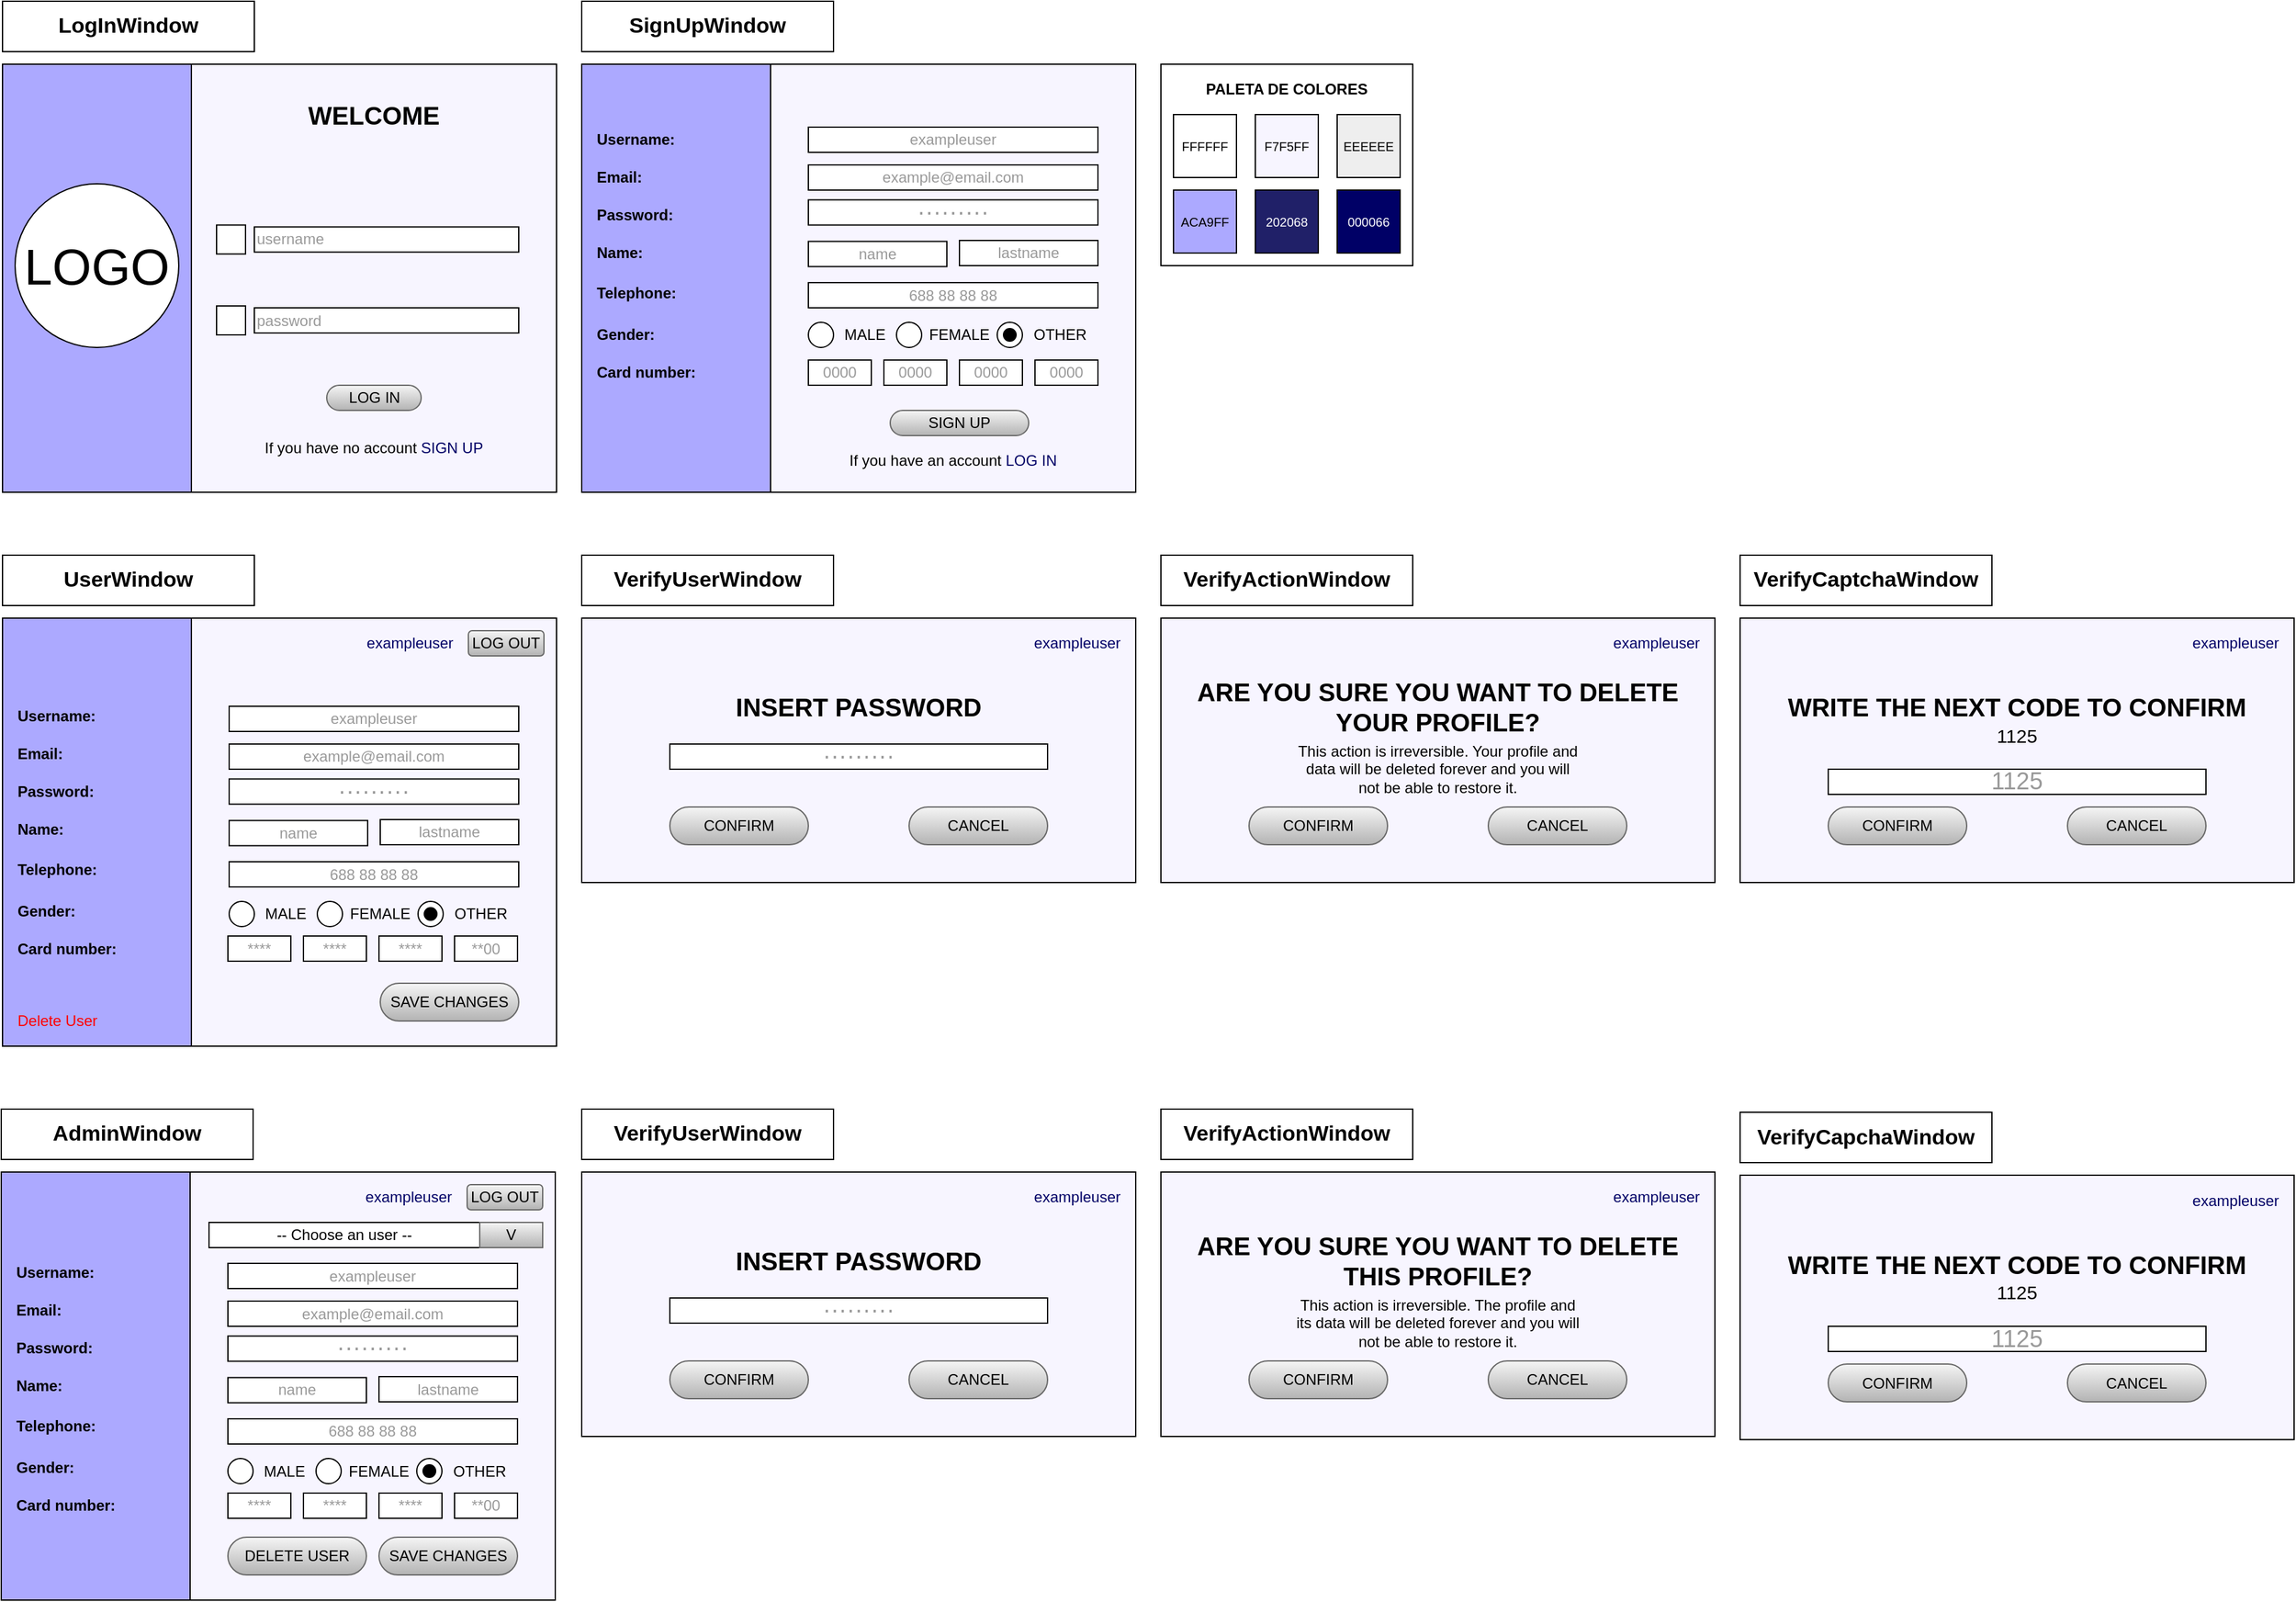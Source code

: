 <mxfile>
    <diagram id="fY7jUvB57ei6XOLlgi9u" name="Window Planification">
        <mxGraphModel dx="1386" dy="779" grid="1" gridSize="10" guides="1" tooltips="1" connect="1" arrows="1" fold="1" page="1" pageScale="1" pageWidth="850" pageHeight="1100" math="0" shadow="0">
            <root>
                <mxCell id="0"/>
                <mxCell id="1" parent="0"/>
                <mxCell id="156" value="" style="rounded=0;whiteSpace=wrap;html=1;fillColor=#F7F5FF;" parent="1" vertex="1">
                    <mxGeometry x="190" y="90" width="290" height="340" as="geometry"/>
                </mxCell>
                <mxCell id="157" value="" style="rounded=0;whiteSpace=wrap;html=1;fillColor=#ACA9FF;" parent="1" vertex="1">
                    <mxGeometry x="40" y="90" width="150" height="340" as="geometry"/>
                </mxCell>
                <mxCell id="153" value="" style="rounded=0;whiteSpace=wrap;html=1;fillColor=#F7F5FF;" parent="1" vertex="1">
                    <mxGeometry x="40" y="530" width="440" height="340" as="geometry"/>
                </mxCell>
                <mxCell id="154" value="" style="rounded=0;whiteSpace=wrap;html=1;fillColor=#ACA9FF;" parent="1" vertex="1">
                    <mxGeometry x="40" y="530" width="150" height="340" as="geometry"/>
                </mxCell>
                <mxCell id="4" value="&lt;font style=&quot;font-size: 40px;&quot;&gt;LOGO&lt;/font&gt;" style="ellipse;whiteSpace=wrap;html=1;aspect=fixed;" parent="1" vertex="1">
                    <mxGeometry x="50" y="185" width="130" height="130" as="geometry"/>
                </mxCell>
                <mxCell id="22" value="Delete User" style="text;html=1;align=left;verticalAlign=middle;whiteSpace=wrap;rounded=0;fontColor=#FF0000;" parent="1" vertex="1">
                    <mxGeometry x="50" y="840" width="130" height="20" as="geometry"/>
                </mxCell>
                <mxCell id="32" value="exampleuser" style="text;html=1;align=right;verticalAlign=middle;whiteSpace=wrap;rounded=0;fontColor=#000066;" parent="1" vertex="1">
                    <mxGeometry x="220" y="540" width="180" height="20" as="geometry"/>
                </mxCell>
                <mxCell id="33" value="SAVE CHANGES" style="rounded=1;whiteSpace=wrap;html=1;fillColor=#f5f5f5;arcSize=50;gradientColor=#b3b3b3;strokeColor=#666666;" parent="1" vertex="1">
                    <mxGeometry x="340" y="820" width="110" height="30" as="geometry"/>
                </mxCell>
                <mxCell id="34" value="" style="rounded=0;whiteSpace=wrap;html=1;fillColor=#F7F5FF;" parent="1" vertex="1">
                    <mxGeometry x="500" y="90" width="440" height="340" as="geometry"/>
                </mxCell>
                <mxCell id="35" value="" style="rounded=0;whiteSpace=wrap;html=1;fillColor=#ACA9FF;" parent="1" vertex="1">
                    <mxGeometry x="500" y="90" width="150" height="340" as="geometry"/>
                </mxCell>
                <mxCell id="54" value="&lt;font style=&quot;font-size: 20px;&quot;&gt;&lt;b&gt;WELCOME&lt;/b&gt;&lt;/font&gt;" style="text;html=1;align=center;verticalAlign=middle;whiteSpace=wrap;rounded=0;" parent="1" vertex="1">
                    <mxGeometry x="220" y="120" width="230" height="20" as="geometry"/>
                </mxCell>
                <mxCell id="77" value="LOG OUT" style="rounded=1;whiteSpace=wrap;html=1;fillColor=#f5f5f5;gradientColor=#b3b3b3;strokeColor=#666666;" parent="1" vertex="1">
                    <mxGeometry x="410" y="540" width="60" height="20" as="geometry"/>
                </mxCell>
                <mxCell id="78" value="" style="rounded=0;whiteSpace=wrap;html=1;fillColor=#F7F5FF;" parent="1" vertex="1">
                    <mxGeometry x="960" y="530" width="440" height="210" as="geometry"/>
                </mxCell>
                <mxCell id="92" value="exampleuser" style="text;html=1;align=right;verticalAlign=middle;whiteSpace=wrap;rounded=0;fontColor=#000066;" parent="1" vertex="1">
                    <mxGeometry x="1210" y="540" width="180" height="20" as="geometry"/>
                </mxCell>
                <mxCell id="94" value="&lt;font style=&quot;font-size: 20px;&quot;&gt;&lt;b&gt;ARE YOU SURE YOU WANT TO DELETE YOUR PROFILE?&lt;/b&gt;&lt;/font&gt;" style="text;html=1;align=center;verticalAlign=middle;whiteSpace=wrap;rounded=0;" parent="1" vertex="1">
                    <mxGeometry x="970" y="590" width="420" height="20" as="geometry"/>
                </mxCell>
                <mxCell id="97" value="This action is irreversible. Your profile and data will be deleted forever and you will not be able to restore it." style="text;html=1;align=center;verticalAlign=middle;whiteSpace=wrap;rounded=0;" parent="1" vertex="1">
                    <mxGeometry x="1065" y="630" width="230" height="40" as="geometry"/>
                </mxCell>
                <mxCell id="98" value="CONFIRM" style="rounded=1;whiteSpace=wrap;html=1;fillColor=#f5f5f5;arcSize=50;gradientColor=#b3b3b3;strokeColor=#666666;" parent="1" vertex="1">
                    <mxGeometry x="1030" y="680" width="110" height="30" as="geometry"/>
                </mxCell>
                <mxCell id="99" value="CANCEL" style="rounded=1;whiteSpace=wrap;html=1;fillColor=#f5f5f5;arcSize=50;gradientColor=#b3b3b3;strokeColor=#666666;" parent="1" vertex="1">
                    <mxGeometry x="1220" y="680" width="110" height="30" as="geometry"/>
                </mxCell>
                <mxCell id="100" value="" style="rounded=0;whiteSpace=wrap;html=1;fillColor=#F7F5FF;" parent="1" vertex="1">
                    <mxGeometry x="500" y="530" width="440" height="210" as="geometry"/>
                </mxCell>
                <mxCell id="101" value="exampleuser" style="text;html=1;align=right;verticalAlign=middle;whiteSpace=wrap;rounded=0;fontColor=#000066;" parent="1" vertex="1">
                    <mxGeometry x="750" y="540" width="180" height="20" as="geometry"/>
                </mxCell>
                <mxCell id="102" value="&lt;font style=&quot;font-size: 20px;&quot;&gt;&lt;b&gt;INSERT PASSWORD&lt;/b&gt;&lt;/font&gt;" style="text;html=1;align=center;verticalAlign=middle;whiteSpace=wrap;rounded=0;" parent="1" vertex="1">
                    <mxGeometry x="510" y="590" width="420" height="20" as="geometry"/>
                </mxCell>
                <mxCell id="105" value="CONFIRM" style="rounded=1;whiteSpace=wrap;html=1;fillColor=#f5f5f5;arcSize=50;gradientColor=#b3b3b3;strokeColor=#666666;" parent="1" vertex="1">
                    <mxGeometry x="570" y="680" width="110" height="30" as="geometry"/>
                </mxCell>
                <mxCell id="106" value="CANCEL" style="rounded=1;whiteSpace=wrap;html=1;fillColor=#f5f5f5;arcSize=50;gradientColor=#b3b3b3;strokeColor=#666666;" parent="1" vertex="1">
                    <mxGeometry x="760" y="680" width="110" height="30" as="geometry"/>
                </mxCell>
                <mxCell id="108" value="&lt;font style=&quot;font-size: 19px; color: rgb(153, 153, 153);&quot;&gt;·········&lt;/font&gt;" style="rounded=0;whiteSpace=wrap;html=1;" parent="1" vertex="1">
                    <mxGeometry x="570" y="630" width="300" height="20" as="geometry"/>
                </mxCell>
                <mxCell id="109" value="" style="rounded=0;whiteSpace=wrap;html=1;fillColor=#F7F5FF;" parent="1" vertex="1">
                    <mxGeometry x="1420" y="530" width="440" height="210" as="geometry"/>
                </mxCell>
                <mxCell id="110" value="exampleuser" style="text;html=1;align=right;verticalAlign=middle;whiteSpace=wrap;rounded=0;fontColor=#000066;" parent="1" vertex="1">
                    <mxGeometry x="1670" y="540" width="180" height="20" as="geometry"/>
                </mxCell>
                <mxCell id="111" value="&lt;font style=&quot;font-size: 20px;&quot;&gt;&lt;b&gt;WRITE THE NEXT CODE TO CONFIRM&lt;/b&gt;&lt;/font&gt;" style="text;html=1;align=center;verticalAlign=middle;whiteSpace=wrap;rounded=0;" parent="1" vertex="1">
                    <mxGeometry x="1430" y="590" width="420" height="20" as="geometry"/>
                </mxCell>
                <mxCell id="113" value="CONFIRM" style="rounded=1;whiteSpace=wrap;html=1;fillColor=#f5f5f5;arcSize=50;gradientColor=#b3b3b3;strokeColor=#666666;" parent="1" vertex="1">
                    <mxGeometry x="1490" y="680" width="110" height="30" as="geometry"/>
                </mxCell>
                <mxCell id="114" value="CANCEL" style="rounded=1;whiteSpace=wrap;html=1;fillColor=#f5f5f5;arcSize=50;gradientColor=#b3b3b3;strokeColor=#666666;" parent="1" vertex="1">
                    <mxGeometry x="1680" y="680" width="110" height="30" as="geometry"/>
                </mxCell>
                <mxCell id="115" value="&lt;font style=&quot;font-size: 19px; color: rgb(153, 153, 153);&quot;&gt;1125&lt;/font&gt;" style="rounded=0;whiteSpace=wrap;html=1;" parent="1" vertex="1">
                    <mxGeometry x="1490" y="650" width="300" height="20" as="geometry"/>
                </mxCell>
                <mxCell id="116" value="&lt;font style=&quot;font-size: 15px;&quot;&gt;&lt;span style=&quot;font-weight: normal;&quot;&gt;1125&lt;/span&gt;&lt;/font&gt;" style="text;html=1;align=center;verticalAlign=middle;whiteSpace=wrap;rounded=0;fontStyle=1" parent="1" vertex="1">
                    <mxGeometry x="1490" y="610" width="300" height="25" as="geometry"/>
                </mxCell>
                <mxCell id="117" value="" style="rounded=0;whiteSpace=wrap;html=1;" parent="1" vertex="1">
                    <mxGeometry x="960" y="90" width="200" height="160" as="geometry"/>
                </mxCell>
                <mxCell id="118" value="&lt;font style=&quot;&quot;&gt;EEEEEE&lt;/font&gt;" style="rounded=0;whiteSpace=wrap;html=1;fillColor=#EEEEEE;fontSize=10;fontColor=default;" parent="1" vertex="1">
                    <mxGeometry x="1100" y="130" width="50" height="50" as="geometry"/>
                </mxCell>
                <mxCell id="119" value="FFFFFF" style="rounded=0;whiteSpace=wrap;html=1;fillColor=#FFFFFF;fontSize=10;fontColor=default;" parent="1" vertex="1">
                    <mxGeometry x="970" y="130" width="50" height="50" as="geometry"/>
                </mxCell>
                <mxCell id="120" value="ACA9FF" style="rounded=0;whiteSpace=wrap;html=1;fontSize=10;fontColor=default;fillColor=#ACA9FF;" parent="1" vertex="1">
                    <mxGeometry x="970" y="190" width="50" height="50" as="geometry"/>
                </mxCell>
                <mxCell id="121" value="F7F5FF" style="rounded=0;whiteSpace=wrap;html=1;fontSize=10;fontColor=default;fillColor=#F7F5FF;" parent="1" vertex="1">
                    <mxGeometry x="1035" y="130" width="50" height="50" as="geometry"/>
                </mxCell>
                <mxCell id="122" value="&lt;font style=&quot;color: rgb(255, 255, 255);&quot;&gt;000066&lt;/font&gt;" style="rounded=0;whiteSpace=wrap;html=1;fontSize=10;fontColor=default;fillColor=#000066;" parent="1" vertex="1">
                    <mxGeometry x="1100" y="190" width="50" height="50" as="geometry"/>
                </mxCell>
                <mxCell id="123" value="&lt;font style=&quot;color: rgb(255, 255, 255);&quot;&gt;202068&lt;/font&gt;" style="rounded=0;whiteSpace=wrap;html=1;fontSize=10;fontColor=default;fillColor=#202068;" parent="1" vertex="1">
                    <mxGeometry x="1035" y="190" width="50" height="50" as="geometry"/>
                </mxCell>
                <mxCell id="124" value="PALETA DE COLORES" style="text;html=1;align=center;verticalAlign=middle;whiteSpace=wrap;rounded=0;fontStyle=1" parent="1" vertex="1">
                    <mxGeometry x="970" y="100" width="180" height="20" as="geometry"/>
                </mxCell>
                <mxCell id="126" value="&lt;font style=&quot;color: rgb(153, 153, 153);&quot;&gt;example@email.com&lt;/font&gt;" style="rounded=0;whiteSpace=wrap;html=1;" parent="1" vertex="1">
                    <mxGeometry x="680" y="170" width="230" height="20" as="geometry"/>
                </mxCell>
                <mxCell id="127" value="Email:" style="text;html=1;align=left;verticalAlign=middle;whiteSpace=wrap;rounded=0;fontStyle=1" parent="1" vertex="1">
                    <mxGeometry x="510" y="170" width="130" height="20" as="geometry"/>
                </mxCell>
                <mxCell id="128" value="Password:" style="text;html=1;align=left;verticalAlign=middle;whiteSpace=wrap;rounded=0;fontStyle=1" parent="1" vertex="1">
                    <mxGeometry x="510" y="200" width="130" height="20" as="geometry"/>
                </mxCell>
                <mxCell id="129" value="Name:" style="text;html=1;align=left;verticalAlign=middle;whiteSpace=wrap;rounded=0;fontStyle=1" parent="1" vertex="1">
                    <mxGeometry x="510" y="230" width="130" height="20" as="geometry"/>
                </mxCell>
                <mxCell id="131" value="&lt;span style=&quot;color: rgb(0, 0, 0);&quot;&gt;Telephone:&lt;/span&gt;" style="text;html=1;align=left;verticalAlign=middle;whiteSpace=wrap;rounded=0;fontStyle=1" parent="1" vertex="1">
                    <mxGeometry x="510" y="262" width="130" height="20" as="geometry"/>
                </mxCell>
                <mxCell id="132" value="&lt;font style=&quot;font-size: 19px; color: rgb(153, 153, 153);&quot;&gt;·········&lt;/font&gt;" style="rounded=0;whiteSpace=wrap;html=1;" parent="1" vertex="1">
                    <mxGeometry x="680" y="197.75" width="230" height="20" as="geometry"/>
                </mxCell>
                <mxCell id="133" value="&lt;font style=&quot;color: rgb(153, 153, 153);&quot;&gt;name&lt;/font&gt;" style="rounded=0;whiteSpace=wrap;html=1;" parent="1" vertex="1">
                    <mxGeometry x="680" y="230.75" width="110" height="20" as="geometry"/>
                </mxCell>
                <mxCell id="134" value="lastname" style="rounded=0;whiteSpace=wrap;html=1;fontColor=#999999;" parent="1" vertex="1">
                    <mxGeometry x="800" y="230" width="110" height="20" as="geometry"/>
                </mxCell>
                <mxCell id="135" value="&lt;span style=&quot;color: rgb(153, 153, 153);&quot;&gt;688 88 88 88&lt;/span&gt;" style="rounded=0;whiteSpace=wrap;html=1;fontColor=#999999;" parent="1" vertex="1">
                    <mxGeometry x="680" y="263.5" width="230" height="20" as="geometry"/>
                </mxCell>
                <mxCell id="136" value="SIGN UP" style="rounded=1;whiteSpace=wrap;html=1;fillColor=#f5f5f5;arcSize=50;gradientColor=#b3b3b3;strokeColor=#666666;" parent="1" vertex="1">
                    <mxGeometry x="745" y="365" width="110" height="20" as="geometry"/>
                </mxCell>
                <mxCell id="137" value="Username:" style="text;html=1;align=left;verticalAlign=middle;whiteSpace=wrap;rounded=0;fontStyle=1" parent="1" vertex="1">
                    <mxGeometry x="510" y="140" width="130" height="20" as="geometry"/>
                </mxCell>
                <mxCell id="140" value="&lt;font style=&quot;color: rgb(153, 153, 153);&quot;&gt;exampleuser&lt;/font&gt;" style="rounded=0;whiteSpace=wrap;html=1;" parent="1" vertex="1">
                    <mxGeometry x="680" y="140" width="230" height="20" as="geometry"/>
                </mxCell>
                <mxCell id="142" value="Gender:" style="text;html=1;align=left;verticalAlign=middle;whiteSpace=wrap;rounded=0;fontStyle=1" parent="1" vertex="1">
                    <mxGeometry x="510" y="295" width="130" height="20" as="geometry"/>
                </mxCell>
                <mxCell id="143" value="&lt;span style=&quot;color: rgb(0, 0, 0);&quot;&gt;Card number:&lt;/span&gt;" style="text;html=1;align=left;verticalAlign=middle;whiteSpace=wrap;rounded=0;fontStyle=1" parent="1" vertex="1">
                    <mxGeometry x="510" y="325" width="130" height="20" as="geometry"/>
                </mxCell>
                <mxCell id="144" value="" style="ellipse;whiteSpace=wrap;html=1;aspect=fixed;" parent="1" vertex="1">
                    <mxGeometry x="680" y="295" width="20" height="20" as="geometry"/>
                </mxCell>
                <mxCell id="145" value="" style="ellipse;whiteSpace=wrap;html=1;aspect=fixed;" parent="1" vertex="1">
                    <mxGeometry x="750" y="295" width="20" height="20" as="geometry"/>
                </mxCell>
                <mxCell id="146" value="" style="ellipse;whiteSpace=wrap;html=1;aspect=fixed;" parent="1" vertex="1">
                    <mxGeometry x="830" y="295" width="20" height="20" as="geometry"/>
                </mxCell>
                <mxCell id="147" value="MALE" style="text;html=1;align=center;verticalAlign=middle;whiteSpace=wrap;rounded=0;" parent="1" vertex="1">
                    <mxGeometry x="695" y="295" width="60" height="20" as="geometry"/>
                </mxCell>
                <mxCell id="148" value="FEMALE" style="text;html=1;align=center;verticalAlign=middle;whiteSpace=wrap;rounded=0;" parent="1" vertex="1">
                    <mxGeometry x="770" y="295" width="60" height="20" as="geometry"/>
                </mxCell>
                <mxCell id="149" value="OTHER" style="text;html=1;align=center;verticalAlign=middle;whiteSpace=wrap;rounded=0;" parent="1" vertex="1">
                    <mxGeometry x="850" y="295" width="60" height="20" as="geometry"/>
                </mxCell>
                <mxCell id="150" value="" style="ellipse;whiteSpace=wrap;html=1;aspect=fixed;fillColor=#000000;" parent="1" vertex="1">
                    <mxGeometry x="835" y="300" width="10" height="10" as="geometry"/>
                </mxCell>
                <mxCell id="181" value="" style="rounded=0;whiteSpace=wrap;html=1;fillColor=#F7F5FF;" parent="1" vertex="1">
                    <mxGeometry x="39" y="970" width="440" height="340" as="geometry"/>
                </mxCell>
                <mxCell id="182" value="" style="rounded=0;whiteSpace=wrap;html=1;fillColor=#ACA9FF;" parent="1" vertex="1">
                    <mxGeometry x="39" y="970" width="150" height="340" as="geometry"/>
                </mxCell>
                <mxCell id="195" value="exampleuser" style="text;html=1;align=right;verticalAlign=middle;whiteSpace=wrap;rounded=0;fontColor=#000066;" parent="1" vertex="1">
                    <mxGeometry x="219" y="980" width="180" height="20" as="geometry"/>
                </mxCell>
                <mxCell id="199" value="LOG OUT" style="rounded=1;whiteSpace=wrap;html=1;fillColor=#f5f5f5;gradientColor=#b3b3b3;strokeColor=#666666;" parent="1" vertex="1">
                    <mxGeometry x="409" y="980" width="60" height="20" as="geometry"/>
                </mxCell>
                <mxCell id="211" value="" style="rounded=0;whiteSpace=wrap;html=1;fillColor=#F7F5FF;" parent="1" vertex="1">
                    <mxGeometry x="500" y="970" width="440" height="210" as="geometry"/>
                </mxCell>
                <mxCell id="212" value="exampleuser" style="text;html=1;align=right;verticalAlign=middle;whiteSpace=wrap;rounded=0;fontColor=#000066;" parent="1" vertex="1">
                    <mxGeometry x="750" y="980" width="180" height="20" as="geometry"/>
                </mxCell>
                <mxCell id="213" value="&lt;font style=&quot;font-size: 20px;&quot;&gt;&lt;b&gt;INSERT PASSWORD&lt;/b&gt;&lt;/font&gt;" style="text;html=1;align=center;verticalAlign=middle;whiteSpace=wrap;rounded=0;" parent="1" vertex="1">
                    <mxGeometry x="510" y="1030" width="420" height="20" as="geometry"/>
                </mxCell>
                <mxCell id="215" value="CONFIRM" style="rounded=1;whiteSpace=wrap;html=1;fillColor=#f5f5f5;arcSize=50;gradientColor=#b3b3b3;strokeColor=#666666;" parent="1" vertex="1">
                    <mxGeometry x="570" y="1120" width="110" height="30" as="geometry"/>
                </mxCell>
                <mxCell id="216" value="CANCEL" style="rounded=1;whiteSpace=wrap;html=1;fillColor=#f5f5f5;arcSize=50;gradientColor=#b3b3b3;strokeColor=#666666;" parent="1" vertex="1">
                    <mxGeometry x="760" y="1120" width="110" height="30" as="geometry"/>
                </mxCell>
                <mxCell id="217" value="&lt;font style=&quot;font-size: 19px; color: rgb(153, 153, 153);&quot;&gt;·········&lt;/font&gt;" style="rounded=0;whiteSpace=wrap;html=1;" parent="1" vertex="1">
                    <mxGeometry x="570" y="1070" width="300" height="20" as="geometry"/>
                </mxCell>
                <mxCell id="218" value="" style="rounded=0;whiteSpace=wrap;html=1;fillColor=#F7F5FF;" parent="1" vertex="1">
                    <mxGeometry x="960" y="970" width="440" height="210" as="geometry"/>
                </mxCell>
                <mxCell id="219" value="exampleuser" style="text;html=1;align=right;verticalAlign=middle;whiteSpace=wrap;rounded=0;fontColor=#000066;" parent="1" vertex="1">
                    <mxGeometry x="1210" y="980" width="180" height="20" as="geometry"/>
                </mxCell>
                <mxCell id="220" value="&lt;font style=&quot;font-size: 20px;&quot;&gt;&lt;b&gt;ARE YOU SURE YOU WANT TO DELETE THIS PROFILE?&lt;/b&gt;&lt;/font&gt;" style="text;html=1;align=center;verticalAlign=middle;whiteSpace=wrap;rounded=0;" parent="1" vertex="1">
                    <mxGeometry x="970" y="1030" width="420" height="20" as="geometry"/>
                </mxCell>
                <mxCell id="222" value="This action is irreversible. The profile and its data will be deleted forever and you will not be able to restore it." style="text;html=1;align=center;verticalAlign=middle;whiteSpace=wrap;rounded=0;" parent="1" vertex="1">
                    <mxGeometry x="1065" y="1070" width="230" height="40" as="geometry"/>
                </mxCell>
                <mxCell id="223" value="CONFIRM" style="rounded=1;whiteSpace=wrap;html=1;fillColor=#f5f5f5;arcSize=50;gradientColor=#b3b3b3;strokeColor=#666666;" parent="1" vertex="1">
                    <mxGeometry x="1030" y="1120" width="110" height="30" as="geometry"/>
                </mxCell>
                <mxCell id="224" value="CANCEL" style="rounded=1;whiteSpace=wrap;html=1;fillColor=#f5f5f5;arcSize=50;gradientColor=#b3b3b3;strokeColor=#666666;" parent="1" vertex="1">
                    <mxGeometry x="1220" y="1120" width="110" height="30" as="geometry"/>
                </mxCell>
                <mxCell id="225" value="" style="rounded=0;whiteSpace=wrap;html=1;fillColor=#F7F5FF;" parent="1" vertex="1">
                    <mxGeometry x="1420" y="972.5" width="440" height="210" as="geometry"/>
                </mxCell>
                <mxCell id="226" value="exampleuser" style="text;html=1;align=right;verticalAlign=middle;whiteSpace=wrap;rounded=0;fontColor=#000066;" parent="1" vertex="1">
                    <mxGeometry x="1670" y="982.5" width="180" height="20" as="geometry"/>
                </mxCell>
                <mxCell id="227" value="&lt;font style=&quot;font-size: 20px;&quot;&gt;&lt;b&gt;WRITE THE NEXT CODE TO CONFIRM&lt;/b&gt;&lt;/font&gt;" style="text;html=1;align=center;verticalAlign=middle;whiteSpace=wrap;rounded=0;" parent="1" vertex="1">
                    <mxGeometry x="1430" y="1032.5" width="420" height="20" as="geometry"/>
                </mxCell>
                <mxCell id="229" value="CONFIRM" style="rounded=1;whiteSpace=wrap;html=1;fillColor=#f5f5f5;arcSize=50;gradientColor=#b3b3b3;strokeColor=#666666;" parent="1" vertex="1">
                    <mxGeometry x="1490" y="1122.5" width="110" height="30" as="geometry"/>
                </mxCell>
                <mxCell id="230" value="CANCEL" style="rounded=1;whiteSpace=wrap;html=1;fillColor=#f5f5f5;arcSize=50;gradientColor=#b3b3b3;strokeColor=#666666;" parent="1" vertex="1">
                    <mxGeometry x="1680" y="1122.5" width="110" height="30" as="geometry"/>
                </mxCell>
                <mxCell id="231" value="&lt;font style=&quot;font-size: 19px; color: rgb(153, 153, 153);&quot;&gt;1125&lt;/font&gt;" style="rounded=0;whiteSpace=wrap;html=1;" parent="1" vertex="1">
                    <mxGeometry x="1490" y="1092.5" width="300" height="20" as="geometry"/>
                </mxCell>
                <mxCell id="232" value="&lt;font style=&quot;font-size: 15px;&quot;&gt;&lt;span style=&quot;font-weight: normal;&quot;&gt;1125&lt;/span&gt;&lt;/font&gt;" style="text;html=1;align=center;verticalAlign=middle;whiteSpace=wrap;rounded=0;fontStyle=1" parent="1" vertex="1">
                    <mxGeometry x="1490" y="1052.5" width="300" height="25" as="geometry"/>
                </mxCell>
                <mxCell id="233" value="&lt;font style=&quot;font-size: 17px;&quot;&gt;&lt;b&gt;LogInWindow&lt;/b&gt;&lt;/font&gt;" style="rounded=0;whiteSpace=wrap;html=1;" parent="1" vertex="1">
                    <mxGeometry x="40" y="40" width="200" height="40" as="geometry"/>
                </mxCell>
                <mxCell id="234" value="&lt;font style=&quot;font-size: 17px;&quot;&gt;&lt;b&gt;UserWindow&lt;/b&gt;&lt;/font&gt;" style="rounded=0;whiteSpace=wrap;html=1;" parent="1" vertex="1">
                    <mxGeometry x="40" y="480" width="200" height="40" as="geometry"/>
                </mxCell>
                <mxCell id="235" value="&lt;font style=&quot;font-size: 17px;&quot;&gt;&lt;b&gt;SignUpWindow&lt;/b&gt;&lt;/font&gt;" style="rounded=0;whiteSpace=wrap;html=1;" parent="1" vertex="1">
                    <mxGeometry x="500" y="40" width="200" height="40" as="geometry"/>
                </mxCell>
                <mxCell id="236" value="&lt;font style=&quot;font-size: 17px;&quot;&gt;&lt;b&gt;AdminWindow&lt;/b&gt;&lt;/font&gt;" style="rounded=0;whiteSpace=wrap;html=1;" parent="1" vertex="1">
                    <mxGeometry x="39" y="920" width="200" height="40" as="geometry"/>
                </mxCell>
                <mxCell id="237" value="&lt;font style=&quot;font-size: 17px;&quot;&gt;&lt;b&gt;VerifyUserWindow&lt;/b&gt;&lt;/font&gt;" style="rounded=0;whiteSpace=wrap;html=1;" parent="1" vertex="1">
                    <mxGeometry x="500" y="920" width="200" height="40" as="geometry"/>
                </mxCell>
                <mxCell id="238" value="&lt;font style=&quot;font-size: 17px;&quot;&gt;&lt;b&gt;VerifyActionWindow&lt;/b&gt;&lt;/font&gt;" style="rounded=0;whiteSpace=wrap;html=1;" parent="1" vertex="1">
                    <mxGeometry x="960" y="920" width="200" height="40" as="geometry"/>
                </mxCell>
                <mxCell id="239" value="&lt;font style=&quot;font-size: 17px;&quot;&gt;&lt;b&gt;VerifyCapchaWindow&lt;/b&gt;&lt;/font&gt;" style="rounded=0;whiteSpace=wrap;html=1;" parent="1" vertex="1">
                    <mxGeometry x="1420" y="922.5" width="200" height="40" as="geometry"/>
                </mxCell>
                <mxCell id="240" value="&lt;font style=&quot;font-size: 17px;&quot;&gt;&lt;b&gt;VerifyUserWindow&lt;/b&gt;&lt;/font&gt;" style="rounded=0;whiteSpace=wrap;html=1;" parent="1" vertex="1">
                    <mxGeometry x="500" y="480" width="200" height="40" as="geometry"/>
                </mxCell>
                <mxCell id="241" value="&lt;font style=&quot;font-size: 17px;&quot;&gt;&lt;b&gt;VerifyActionWindow&lt;/b&gt;&lt;/font&gt;" style="rounded=0;whiteSpace=wrap;html=1;" parent="1" vertex="1">
                    <mxGeometry x="960" y="480" width="200" height="40" as="geometry"/>
                </mxCell>
                <mxCell id="242" value="&lt;font style=&quot;font-size: 17px;&quot;&gt;&lt;b&gt;VerifyCaptchaWindow&lt;/b&gt;&lt;/font&gt;" style="rounded=0;whiteSpace=wrap;html=1;" parent="1" vertex="1">
                    <mxGeometry x="1420" y="480" width="200" height="40" as="geometry"/>
                </mxCell>
                <mxCell id="243" value="LOG IN" style="rounded=1;whiteSpace=wrap;html=1;fillColor=#f5f5f5;arcSize=50;gradientColor=#b3b3b3;strokeColor=#666666;" parent="1" vertex="1">
                    <mxGeometry x="297.5" y="345" width="75" height="20" as="geometry"/>
                </mxCell>
                <mxCell id="244" value="If you have no account &lt;font style=&quot;color: rgb(0, 0, 102);&quot;&gt;SIGN UP&lt;/font&gt;" style="text;html=1;align=center;verticalAlign=middle;whiteSpace=wrap;rounded=0;" parent="1" vertex="1">
                    <mxGeometry x="190" y="385" width="290" height="20" as="geometry"/>
                </mxCell>
                <mxCell id="245" value="&lt;span style=&quot;color: rgb(153, 153, 153);&quot;&gt;username&lt;/span&gt;" style="rounded=0;whiteSpace=wrap;html=1;align=left;" parent="1" vertex="1">
                    <mxGeometry x="240" y="219.25" width="210" height="20" as="geometry"/>
                </mxCell>
                <mxCell id="246" value="&lt;span style=&quot;color: rgb(153, 153, 153);&quot;&gt;password&lt;/span&gt;" style="rounded=0;whiteSpace=wrap;html=1;align=left;" parent="1" vertex="1">
                    <mxGeometry x="240" y="283.5" width="210" height="20" as="geometry"/>
                </mxCell>
                <mxCell id="247" value="" style="whiteSpace=wrap;html=1;aspect=fixed;" parent="1" vertex="1">
                    <mxGeometry x="210" y="217.75" width="23" height="23" as="geometry"/>
                </mxCell>
                <mxCell id="248" value="" style="whiteSpace=wrap;html=1;aspect=fixed;" parent="1" vertex="1">
                    <mxGeometry x="210" y="282" width="23" height="23" as="geometry"/>
                </mxCell>
                <mxCell id="259" value="SAVE CHANGES" style="rounded=1;whiteSpace=wrap;html=1;fillColor=#f5f5f5;arcSize=50;gradientColor=#b3b3b3;strokeColor=#666666;" parent="1" vertex="1">
                    <mxGeometry x="339" y="1260" width="110" height="30" as="geometry"/>
                </mxCell>
                <mxCell id="262" value="DELETE USER" style="rounded=1;whiteSpace=wrap;html=1;fillColor=#f5f5f5;arcSize=50;gradientColor=#b3b3b3;strokeColor=#666666;" parent="1" vertex="1">
                    <mxGeometry x="219" y="1260" width="110" height="30" as="geometry"/>
                </mxCell>
                <mxCell id="263" value="-- Choose an user --" style="rounded=0;whiteSpace=wrap;html=1;" parent="1" vertex="1">
                    <mxGeometry x="204" y="1010" width="215" height="20" as="geometry"/>
                </mxCell>
                <mxCell id="264" value="V" style="rounded=1;whiteSpace=wrap;html=1;fillColor=#f5f5f5;arcSize=0;gradientColor=#b3b3b3;strokeColor=#666666;" parent="1" vertex="1">
                    <mxGeometry x="419" y="1010" width="50" height="20" as="geometry"/>
                </mxCell>
                <mxCell id="268" value="&lt;span style=&quot;color: rgb(0, 0, 0);&quot;&gt;If you have an account&amp;nbsp;&lt;/span&gt;&lt;font style=&quot;scrollbar-color: rgb(226, 226, 226) rgb(251, 251, 251); color: rgb(0, 0, 102);&quot;&gt;LOG IN&lt;/font&gt;" style="text;html=1;align=center;verticalAlign=middle;whiteSpace=wrap;rounded=0;" parent="1" vertex="1">
                    <mxGeometry x="650" y="395" width="290" height="20" as="geometry"/>
                </mxCell>
                <mxCell id="E_xSgBCdRlBn6NOmXSzP-268" value="&lt;font style=&quot;color: rgb(153, 153, 153);&quot;&gt;example@email.com&lt;/font&gt;" style="rounded=0;whiteSpace=wrap;html=1;" parent="1" vertex="1">
                    <mxGeometry x="220" y="630" width="230" height="20" as="geometry"/>
                </mxCell>
                <mxCell id="E_xSgBCdRlBn6NOmXSzP-269" value="Email:" style="text;html=1;align=left;verticalAlign=middle;whiteSpace=wrap;rounded=0;fontStyle=1" parent="1" vertex="1">
                    <mxGeometry x="50" y="627.5" width="130" height="20" as="geometry"/>
                </mxCell>
                <mxCell id="E_xSgBCdRlBn6NOmXSzP-270" value="Password:" style="text;html=1;align=left;verticalAlign=middle;whiteSpace=wrap;rounded=0;fontStyle=1" parent="1" vertex="1">
                    <mxGeometry x="50" y="657.5" width="130" height="20" as="geometry"/>
                </mxCell>
                <mxCell id="E_xSgBCdRlBn6NOmXSzP-271" value="Name:" style="text;html=1;align=left;verticalAlign=middle;whiteSpace=wrap;rounded=0;fontStyle=1" parent="1" vertex="1">
                    <mxGeometry x="50" y="687.5" width="130" height="20" as="geometry"/>
                </mxCell>
                <mxCell id="E_xSgBCdRlBn6NOmXSzP-272" value="&lt;span style=&quot;color: rgb(0, 0, 0);&quot;&gt;Telephone:&lt;/span&gt;" style="text;html=1;align=left;verticalAlign=middle;whiteSpace=wrap;rounded=0;fontStyle=1" parent="1" vertex="1">
                    <mxGeometry x="50" y="719.5" width="130" height="20" as="geometry"/>
                </mxCell>
                <mxCell id="E_xSgBCdRlBn6NOmXSzP-273" value="&lt;font style=&quot;font-size: 19px; color: rgb(153, 153, 153);&quot;&gt;·········&lt;/font&gt;" style="rounded=0;whiteSpace=wrap;html=1;" parent="1" vertex="1">
                    <mxGeometry x="220" y="657.75" width="230" height="20" as="geometry"/>
                </mxCell>
                <mxCell id="E_xSgBCdRlBn6NOmXSzP-274" value="&lt;font style=&quot;color: rgb(153, 153, 153);&quot;&gt;name&lt;/font&gt;" style="rounded=0;whiteSpace=wrap;html=1;" parent="1" vertex="1">
                    <mxGeometry x="220" y="690.75" width="110" height="20" as="geometry"/>
                </mxCell>
                <mxCell id="E_xSgBCdRlBn6NOmXSzP-275" value="lastname" style="rounded=0;whiteSpace=wrap;html=1;fontColor=#999999;" parent="1" vertex="1">
                    <mxGeometry x="340" y="690" width="110" height="20" as="geometry"/>
                </mxCell>
                <mxCell id="E_xSgBCdRlBn6NOmXSzP-276" value="&lt;span style=&quot;color: rgb(153, 153, 153);&quot;&gt;688 88 88 88&lt;/span&gt;" style="rounded=0;whiteSpace=wrap;html=1;fontColor=#999999;" parent="1" vertex="1">
                    <mxGeometry x="220" y="723.5" width="230" height="20" as="geometry"/>
                </mxCell>
                <mxCell id="E_xSgBCdRlBn6NOmXSzP-277" value="Username:" style="text;html=1;align=left;verticalAlign=middle;whiteSpace=wrap;rounded=0;fontStyle=1" parent="1" vertex="1">
                    <mxGeometry x="50" y="597.5" width="130" height="20" as="geometry"/>
                </mxCell>
                <mxCell id="E_xSgBCdRlBn6NOmXSzP-278" value="&lt;font style=&quot;color: rgb(153, 153, 153);&quot;&gt;exampleuser&lt;/font&gt;" style="rounded=0;whiteSpace=wrap;html=1;" parent="1" vertex="1">
                    <mxGeometry x="220" y="600" width="230" height="20" as="geometry"/>
                </mxCell>
                <mxCell id="E_xSgBCdRlBn6NOmXSzP-280" value="Gender:" style="text;html=1;align=left;verticalAlign=middle;whiteSpace=wrap;rounded=0;fontStyle=1" parent="1" vertex="1">
                    <mxGeometry x="50" y="752.5" width="130" height="20" as="geometry"/>
                </mxCell>
                <mxCell id="E_xSgBCdRlBn6NOmXSzP-281" value="&lt;span style=&quot;color: rgb(0, 0, 0);&quot;&gt;Card number:&lt;/span&gt;" style="text;html=1;align=left;verticalAlign=middle;whiteSpace=wrap;rounded=0;fontStyle=1" parent="1" vertex="1">
                    <mxGeometry x="50" y="782.5" width="130" height="20" as="geometry"/>
                </mxCell>
                <mxCell id="E_xSgBCdRlBn6NOmXSzP-282" value="" style="ellipse;whiteSpace=wrap;html=1;aspect=fixed;" parent="1" vertex="1">
                    <mxGeometry x="220" y="755" width="20" height="20" as="geometry"/>
                </mxCell>
                <mxCell id="E_xSgBCdRlBn6NOmXSzP-283" value="" style="ellipse;whiteSpace=wrap;html=1;aspect=fixed;" parent="1" vertex="1">
                    <mxGeometry x="290" y="755" width="20" height="20" as="geometry"/>
                </mxCell>
                <mxCell id="E_xSgBCdRlBn6NOmXSzP-284" value="" style="ellipse;whiteSpace=wrap;html=1;aspect=fixed;" parent="1" vertex="1">
                    <mxGeometry x="370" y="755" width="20" height="20" as="geometry"/>
                </mxCell>
                <mxCell id="E_xSgBCdRlBn6NOmXSzP-285" value="MALE" style="text;html=1;align=center;verticalAlign=middle;whiteSpace=wrap;rounded=0;" parent="1" vertex="1">
                    <mxGeometry x="235" y="755" width="60" height="20" as="geometry"/>
                </mxCell>
                <mxCell id="E_xSgBCdRlBn6NOmXSzP-286" value="FEMALE" style="text;html=1;align=center;verticalAlign=middle;whiteSpace=wrap;rounded=0;" parent="1" vertex="1">
                    <mxGeometry x="310" y="755" width="60" height="20" as="geometry"/>
                </mxCell>
                <mxCell id="E_xSgBCdRlBn6NOmXSzP-287" value="OTHER" style="text;html=1;align=center;verticalAlign=middle;whiteSpace=wrap;rounded=0;" parent="1" vertex="1">
                    <mxGeometry x="390" y="755" width="60" height="20" as="geometry"/>
                </mxCell>
                <mxCell id="E_xSgBCdRlBn6NOmXSzP-288" value="" style="ellipse;whiteSpace=wrap;html=1;aspect=fixed;fillColor=#000000;" parent="1" vertex="1">
                    <mxGeometry x="375" y="760" width="10" height="10" as="geometry"/>
                </mxCell>
                <mxCell id="E_xSgBCdRlBn6NOmXSzP-290" value="&lt;font style=&quot;color: rgb(153, 153, 153);&quot;&gt;example@email.com&lt;/font&gt;" style="rounded=0;whiteSpace=wrap;html=1;" parent="1" vertex="1">
                    <mxGeometry x="219" y="1072.5" width="230" height="20" as="geometry"/>
                </mxCell>
                <mxCell id="E_xSgBCdRlBn6NOmXSzP-291" value="Email:" style="text;html=1;align=left;verticalAlign=middle;whiteSpace=wrap;rounded=0;fontStyle=1" parent="1" vertex="1">
                    <mxGeometry x="49" y="1070" width="130" height="20" as="geometry"/>
                </mxCell>
                <mxCell id="E_xSgBCdRlBn6NOmXSzP-292" value="Password:" style="text;html=1;align=left;verticalAlign=middle;whiteSpace=wrap;rounded=0;fontStyle=1" parent="1" vertex="1">
                    <mxGeometry x="49" y="1100" width="130" height="20" as="geometry"/>
                </mxCell>
                <mxCell id="E_xSgBCdRlBn6NOmXSzP-293" value="Name:" style="text;html=1;align=left;verticalAlign=middle;whiteSpace=wrap;rounded=0;fontStyle=1" parent="1" vertex="1">
                    <mxGeometry x="49" y="1130" width="130" height="20" as="geometry"/>
                </mxCell>
                <mxCell id="E_xSgBCdRlBn6NOmXSzP-294" value="&lt;span style=&quot;color: rgb(0, 0, 0);&quot;&gt;Telephone:&lt;/span&gt;" style="text;html=1;align=left;verticalAlign=middle;whiteSpace=wrap;rounded=0;fontStyle=1" parent="1" vertex="1">
                    <mxGeometry x="49" y="1162" width="130" height="20" as="geometry"/>
                </mxCell>
                <mxCell id="E_xSgBCdRlBn6NOmXSzP-295" value="&lt;font style=&quot;font-size: 19px; color: rgb(153, 153, 153);&quot;&gt;·········&lt;/font&gt;" style="rounded=0;whiteSpace=wrap;html=1;" parent="1" vertex="1">
                    <mxGeometry x="219" y="1100.25" width="230" height="20" as="geometry"/>
                </mxCell>
                <mxCell id="E_xSgBCdRlBn6NOmXSzP-296" value="&lt;font style=&quot;color: rgb(153, 153, 153);&quot;&gt;name&lt;/font&gt;" style="rounded=0;whiteSpace=wrap;html=1;" parent="1" vertex="1">
                    <mxGeometry x="219" y="1133.25" width="110" height="20" as="geometry"/>
                </mxCell>
                <mxCell id="E_xSgBCdRlBn6NOmXSzP-297" value="lastname" style="rounded=0;whiteSpace=wrap;html=1;fontColor=#999999;" parent="1" vertex="1">
                    <mxGeometry x="339" y="1132.5" width="110" height="20" as="geometry"/>
                </mxCell>
                <mxCell id="E_xSgBCdRlBn6NOmXSzP-298" value="&lt;span style=&quot;color: rgb(153, 153, 153);&quot;&gt;688 88 88 88&lt;/span&gt;" style="rounded=0;whiteSpace=wrap;html=1;fontColor=#999999;" parent="1" vertex="1">
                    <mxGeometry x="219" y="1166" width="230" height="20" as="geometry"/>
                </mxCell>
                <mxCell id="E_xSgBCdRlBn6NOmXSzP-299" value="Username:" style="text;html=1;align=left;verticalAlign=middle;whiteSpace=wrap;rounded=0;fontStyle=1" parent="1" vertex="1">
                    <mxGeometry x="49" y="1040" width="130" height="20" as="geometry"/>
                </mxCell>
                <mxCell id="E_xSgBCdRlBn6NOmXSzP-300" value="&lt;font style=&quot;color: rgb(153, 153, 153);&quot;&gt;exampleuser&lt;/font&gt;" style="rounded=0;whiteSpace=wrap;html=1;" parent="1" vertex="1">
                    <mxGeometry x="219" y="1042.5" width="230" height="20" as="geometry"/>
                </mxCell>
                <mxCell id="E_xSgBCdRlBn6NOmXSzP-302" value="Gender:" style="text;html=1;align=left;verticalAlign=middle;whiteSpace=wrap;rounded=0;fontStyle=1" parent="1" vertex="1">
                    <mxGeometry x="49" y="1195" width="130" height="20" as="geometry"/>
                </mxCell>
                <mxCell id="E_xSgBCdRlBn6NOmXSzP-303" value="&lt;span style=&quot;color: rgb(0, 0, 0);&quot;&gt;Card number:&lt;/span&gt;" style="text;html=1;align=left;verticalAlign=middle;whiteSpace=wrap;rounded=0;fontStyle=1" parent="1" vertex="1">
                    <mxGeometry x="49" y="1225" width="130" height="20" as="geometry"/>
                </mxCell>
                <mxCell id="E_xSgBCdRlBn6NOmXSzP-304" value="" style="ellipse;whiteSpace=wrap;html=1;aspect=fixed;" parent="1" vertex="1">
                    <mxGeometry x="219" y="1197.5" width="20" height="20" as="geometry"/>
                </mxCell>
                <mxCell id="E_xSgBCdRlBn6NOmXSzP-305" value="" style="ellipse;whiteSpace=wrap;html=1;aspect=fixed;" parent="1" vertex="1">
                    <mxGeometry x="289" y="1197.5" width="20" height="20" as="geometry"/>
                </mxCell>
                <mxCell id="E_xSgBCdRlBn6NOmXSzP-306" value="" style="ellipse;whiteSpace=wrap;html=1;aspect=fixed;" parent="1" vertex="1">
                    <mxGeometry x="369" y="1197.5" width="20" height="20" as="geometry"/>
                </mxCell>
                <mxCell id="E_xSgBCdRlBn6NOmXSzP-307" value="MALE" style="text;html=1;align=center;verticalAlign=middle;whiteSpace=wrap;rounded=0;" parent="1" vertex="1">
                    <mxGeometry x="234" y="1197.5" width="60" height="20" as="geometry"/>
                </mxCell>
                <mxCell id="E_xSgBCdRlBn6NOmXSzP-308" value="FEMALE" style="text;html=1;align=center;verticalAlign=middle;whiteSpace=wrap;rounded=0;" parent="1" vertex="1">
                    <mxGeometry x="309" y="1197.5" width="60" height="20" as="geometry"/>
                </mxCell>
                <mxCell id="E_xSgBCdRlBn6NOmXSzP-309" value="OTHER" style="text;html=1;align=center;verticalAlign=middle;whiteSpace=wrap;rounded=0;" parent="1" vertex="1">
                    <mxGeometry x="389" y="1197.5" width="60" height="20" as="geometry"/>
                </mxCell>
                <mxCell id="E_xSgBCdRlBn6NOmXSzP-310" value="" style="ellipse;whiteSpace=wrap;html=1;aspect=fixed;fillColor=#000000;" parent="1" vertex="1">
                    <mxGeometry x="374" y="1202.5" width="10" height="10" as="geometry"/>
                </mxCell>
                <mxCell id="Pyke5AiZpmPzOjCK4sRV-268" value="&lt;span style=&quot;color: rgb(153, 153, 153);&quot;&gt;****&lt;/span&gt;" style="rounded=0;whiteSpace=wrap;html=1;fontColor=#999999;" parent="1" vertex="1">
                    <mxGeometry x="219" y="782.5" width="50" height="20" as="geometry"/>
                </mxCell>
                <mxCell id="Pyke5AiZpmPzOjCK4sRV-269" value="&lt;span style=&quot;color: rgb(153, 153, 153);&quot;&gt;****&lt;/span&gt;" style="rounded=0;whiteSpace=wrap;html=1;fontColor=#999999;" parent="1" vertex="1">
                    <mxGeometry x="279" y="782.5" width="50" height="20" as="geometry"/>
                </mxCell>
                <mxCell id="Pyke5AiZpmPzOjCK4sRV-270" value="&lt;span style=&quot;color: rgb(153, 153, 153);&quot;&gt;****&lt;/span&gt;" style="rounded=0;whiteSpace=wrap;html=1;fontColor=#999999;" parent="1" vertex="1">
                    <mxGeometry x="339" y="782.5" width="50" height="20" as="geometry"/>
                </mxCell>
                <mxCell id="Pyke5AiZpmPzOjCK4sRV-271" value="&lt;span style=&quot;color: rgb(153, 153, 153);&quot;&gt;**00&lt;/span&gt;" style="rounded=0;whiteSpace=wrap;html=1;fontColor=#999999;" parent="1" vertex="1">
                    <mxGeometry x="399" y="782.5" width="50" height="20" as="geometry"/>
                </mxCell>
                <mxCell id="Pyke5AiZpmPzOjCK4sRV-272" value="&lt;span style=&quot;color: rgb(153, 153, 153);&quot;&gt;****&lt;/span&gt;" style="rounded=0;whiteSpace=wrap;html=1;fontColor=#999999;" parent="1" vertex="1">
                    <mxGeometry x="219" y="1225" width="50" height="20" as="geometry"/>
                </mxCell>
                <mxCell id="Pyke5AiZpmPzOjCK4sRV-273" value="&lt;span style=&quot;color: rgb(153, 153, 153);&quot;&gt;****&lt;/span&gt;" style="rounded=0;whiteSpace=wrap;html=1;fontColor=#999999;" parent="1" vertex="1">
                    <mxGeometry x="279" y="1225" width="50" height="20" as="geometry"/>
                </mxCell>
                <mxCell id="Pyke5AiZpmPzOjCK4sRV-274" value="&lt;span style=&quot;color: rgb(153, 153, 153);&quot;&gt;****&lt;/span&gt;" style="rounded=0;whiteSpace=wrap;html=1;fontColor=#999999;" parent="1" vertex="1">
                    <mxGeometry x="339" y="1225" width="50" height="20" as="geometry"/>
                </mxCell>
                <mxCell id="Pyke5AiZpmPzOjCK4sRV-275" value="&lt;span style=&quot;color: rgb(153, 153, 153);&quot;&gt;**00&lt;/span&gt;" style="rounded=0;whiteSpace=wrap;html=1;fontColor=#999999;" parent="1" vertex="1">
                    <mxGeometry x="399" y="1225" width="50" height="20" as="geometry"/>
                </mxCell>
                <mxCell id="Pyke5AiZpmPzOjCK4sRV-276" value="&lt;span style=&quot;color: rgb(153, 153, 153);&quot;&gt;0000&lt;/span&gt;" style="rounded=0;whiteSpace=wrap;html=1;fontColor=#999999;" parent="1" vertex="1">
                    <mxGeometry x="680" y="325" width="50" height="20" as="geometry"/>
                </mxCell>
                <mxCell id="Pyke5AiZpmPzOjCK4sRV-277" value="&lt;span style=&quot;color: rgb(153, 153, 153);&quot;&gt;0000&lt;/span&gt;" style="rounded=0;whiteSpace=wrap;html=1;fontColor=#999999;" parent="1" vertex="1">
                    <mxGeometry x="740" y="325" width="50" height="20" as="geometry"/>
                </mxCell>
                <mxCell id="Pyke5AiZpmPzOjCK4sRV-278" value="&lt;span style=&quot;color: rgb(153, 153, 153);&quot;&gt;0000&lt;/span&gt;" style="rounded=0;whiteSpace=wrap;html=1;fontColor=#999999;" parent="1" vertex="1">
                    <mxGeometry x="800" y="325" width="50" height="20" as="geometry"/>
                </mxCell>
                <mxCell id="Pyke5AiZpmPzOjCK4sRV-279" value="&lt;span style=&quot;color: rgb(153, 153, 153);&quot;&gt;0000&lt;/span&gt;" style="rounded=0;whiteSpace=wrap;html=1;fontColor=#999999;" parent="1" vertex="1">
                    <mxGeometry x="860" y="325" width="50" height="20" as="geometry"/>
                </mxCell>
            </root>
        </mxGraphModel>
    </diagram>
    <diagram id="OdlaG0w8PVg_4DIbzOwq" name="Window Navegation">
        <mxGraphModel dx="2066" dy="1879" grid="1" gridSize="10" guides="1" tooltips="1" connect="1" arrows="1" fold="1" page="1" pageScale="1" pageWidth="850" pageHeight="1100" math="0" shadow="0">
            <root>
                <mxCell id="0"/>
                <mxCell id="1" parent="0"/>
                <mxCell id="-miNoj4QUTOLLhsk_deo-8" value="" style="rounded=0;whiteSpace=wrap;html=1;" parent="1" vertex="1">
                    <mxGeometry x="131" y="650" width="100" height="80" as="geometry"/>
                </mxCell>
                <mxCell id="MRN4hU2OsvmAPI_QwhqB-32" value="" style="rounded=0;whiteSpace=wrap;html=1;fillColor=#F7F5FF;" parent="1" vertex="1">
                    <mxGeometry x="280" y="1890" width="440" height="210" as="geometry"/>
                </mxCell>
                <mxCell id="MRN4hU2OsvmAPI_QwhqB-33" value="exampleuser" style="text;html=1;align=right;verticalAlign=middle;whiteSpace=wrap;rounded=0;fontColor=#000066;" parent="1" vertex="1">
                    <mxGeometry x="530" y="1900" width="180" height="20" as="geometry"/>
                </mxCell>
                <mxCell id="MRN4hU2OsvmAPI_QwhqB-34" value="&lt;font style=&quot;font-size: 20px;&quot;&gt;&lt;b&gt;ARE YOU SURE YOU WANT TO DELETE YOUR PROFILE?&lt;/b&gt;&lt;/font&gt;" style="text;html=1;align=center;verticalAlign=middle;whiteSpace=wrap;rounded=0;" parent="1" vertex="1">
                    <mxGeometry x="290" y="1950" width="420" height="20" as="geometry"/>
                </mxCell>
                <mxCell id="MRN4hU2OsvmAPI_QwhqB-36" value="This action is irreversible. Your profile and data will be deleted forever and you will not be able to restore it." style="text;html=1;align=center;verticalAlign=middle;whiteSpace=wrap;rounded=0;" parent="1" vertex="1">
                    <mxGeometry x="385" y="1990" width="230" height="40" as="geometry"/>
                </mxCell>
                <mxCell id="MRN4hU2OsvmAPI_QwhqB-37" value="CONFIRM" style="rounded=1;whiteSpace=wrap;html=1;fillColor=#f5f5f5;arcSize=50;gradientColor=#b3b3b3;strokeColor=#666666;" parent="1" vertex="1">
                    <mxGeometry x="350" y="2040" width="110" height="30" as="geometry"/>
                </mxCell>
                <mxCell id="MRN4hU2OsvmAPI_QwhqB-38" value="CANCEL" style="rounded=1;whiteSpace=wrap;html=1;fillColor=#f5f5f5;arcSize=50;gradientColor=#b3b3b3;strokeColor=#666666;" parent="1" vertex="1">
                    <mxGeometry x="540" y="2040" width="110" height="30" as="geometry"/>
                </mxCell>
                <mxCell id="MRN4hU2OsvmAPI_QwhqB-54" value="" style="rounded=0;whiteSpace=wrap;html=1;" parent="1" vertex="1">
                    <mxGeometry x="-201" y="40" width="200" height="160" as="geometry"/>
                </mxCell>
                <mxCell id="MRN4hU2OsvmAPI_QwhqB-55" value="&lt;font style=&quot;&quot;&gt;EEEEEE&lt;/font&gt;" style="rounded=0;whiteSpace=wrap;html=1;fillColor=#EEEEEE;fontSize=10;fontColor=default;" parent="1" vertex="1">
                    <mxGeometry x="-61" y="80" width="50" height="50" as="geometry"/>
                </mxCell>
                <mxCell id="MRN4hU2OsvmAPI_QwhqB-56" value="FFFFFF" style="rounded=0;whiteSpace=wrap;html=1;fillColor=#FFFFFF;fontSize=10;fontColor=default;" parent="1" vertex="1">
                    <mxGeometry x="-191" y="80" width="50" height="50" as="geometry"/>
                </mxCell>
                <mxCell id="MRN4hU2OsvmAPI_QwhqB-57" value="ACA9FF" style="rounded=0;whiteSpace=wrap;html=1;fontSize=10;fontColor=default;fillColor=#ACA9FF;" parent="1" vertex="1">
                    <mxGeometry x="-191" y="140" width="50" height="50" as="geometry"/>
                </mxCell>
                <mxCell id="MRN4hU2OsvmAPI_QwhqB-58" value="F7F5FF" style="rounded=0;whiteSpace=wrap;html=1;fontSize=10;fontColor=default;fillColor=#F7F5FF;" parent="1" vertex="1">
                    <mxGeometry x="-126" y="80" width="50" height="50" as="geometry"/>
                </mxCell>
                <mxCell id="MRN4hU2OsvmAPI_QwhqB-59" value="&lt;font style=&quot;color: rgb(255, 255, 255);&quot;&gt;000066&lt;/font&gt;" style="rounded=0;whiteSpace=wrap;html=1;fontSize=10;fontColor=default;fillColor=#000066;" parent="1" vertex="1">
                    <mxGeometry x="-61" y="140" width="50" height="50" as="geometry"/>
                </mxCell>
                <mxCell id="MRN4hU2OsvmAPI_QwhqB-60" value="&lt;font style=&quot;color: rgb(255, 255, 255);&quot;&gt;202068&lt;/font&gt;" style="rounded=0;whiteSpace=wrap;html=1;fontSize=10;fontColor=default;fillColor=#202068;" parent="1" vertex="1">
                    <mxGeometry x="-126" y="140" width="50" height="50" as="geometry"/>
                </mxCell>
                <mxCell id="MRN4hU2OsvmAPI_QwhqB-61" value="PALETA DE COLORES" style="text;html=1;align=center;verticalAlign=middle;whiteSpace=wrap;rounded=0;fontStyle=1" parent="1" vertex="1">
                    <mxGeometry x="-191" y="50" width="180" height="20" as="geometry"/>
                </mxCell>
                <mxCell id="MRN4hU2OsvmAPI_QwhqB-106" value="" style="rounded=0;whiteSpace=wrap;html=1;fillColor=#F7F5FF;" parent="1" vertex="1">
                    <mxGeometry x="50" y="1412" width="440" height="210" as="geometry"/>
                </mxCell>
                <mxCell id="MRN4hU2OsvmAPI_QwhqB-107" value="exampleuser" style="text;html=1;align=right;verticalAlign=middle;whiteSpace=wrap;rounded=0;fontColor=#000066;" parent="1" vertex="1">
                    <mxGeometry x="300" y="1422" width="180" height="20" as="geometry"/>
                </mxCell>
                <mxCell id="MRN4hU2OsvmAPI_QwhqB-108" value="&lt;font style=&quot;font-size: 20px;&quot;&gt;&lt;b&gt;INSERT PASSWORD&lt;/b&gt;&lt;/font&gt;" style="text;html=1;align=center;verticalAlign=middle;whiteSpace=wrap;rounded=0;" parent="1" vertex="1">
                    <mxGeometry x="60" y="1472" width="420" height="20" as="geometry"/>
                </mxCell>
                <mxCell id="MRN4hU2OsvmAPI_QwhqB-110" value="CONFIRM" style="rounded=1;whiteSpace=wrap;html=1;fillColor=#f5f5f5;arcSize=50;gradientColor=#b3b3b3;strokeColor=#666666;" parent="1" vertex="1">
                    <mxGeometry x="120" y="1562" width="110" height="30" as="geometry"/>
                </mxCell>
                <mxCell id="MRN4hU2OsvmAPI_QwhqB-111" value="CANCEL" style="rounded=1;whiteSpace=wrap;html=1;fillColor=#f5f5f5;arcSize=50;gradientColor=#b3b3b3;strokeColor=#666666;" parent="1" vertex="1">
                    <mxGeometry x="310" y="1562" width="110" height="30" as="geometry"/>
                </mxCell>
                <mxCell id="MRN4hU2OsvmAPI_QwhqB-112" value="&lt;font style=&quot;font-size: 19px; color: rgb(153, 153, 153);&quot;&gt;·········&lt;/font&gt;" style="rounded=0;whiteSpace=wrap;html=1;" parent="1" vertex="1">
                    <mxGeometry x="120" y="1512" width="300" height="20" as="geometry"/>
                </mxCell>
                <mxCell id="MRN4hU2OsvmAPI_QwhqB-113" value="" style="rounded=0;whiteSpace=wrap;html=1;fillColor=#F7F5FF;" parent="1" vertex="1">
                    <mxGeometry x="-180" y="1890" width="440" height="210" as="geometry"/>
                </mxCell>
                <mxCell id="MRN4hU2OsvmAPI_QwhqB-114" value="exampleuser" style="text;html=1;align=right;verticalAlign=middle;whiteSpace=wrap;rounded=0;fontColor=#000066;" parent="1" vertex="1">
                    <mxGeometry x="70" y="1900" width="180" height="20" as="geometry"/>
                </mxCell>
                <mxCell id="MRN4hU2OsvmAPI_QwhqB-115" value="&lt;font style=&quot;font-size: 20px;&quot;&gt;&lt;b&gt;ARE YOU SURE YOU WANT TO DELETE THIS PROFILE?&lt;/b&gt;&lt;/font&gt;" style="text;html=1;align=center;verticalAlign=middle;whiteSpace=wrap;rounded=0;" parent="1" vertex="1">
                    <mxGeometry x="-170" y="1950" width="420" height="20" as="geometry"/>
                </mxCell>
                <mxCell id="MRN4hU2OsvmAPI_QwhqB-117" value="This action is irreversible. The profile and its data will be deleted forever and you will not be able to restore it." style="text;html=1;align=center;verticalAlign=middle;whiteSpace=wrap;rounded=0;" parent="1" vertex="1">
                    <mxGeometry x="-75" y="1990" width="230" height="40" as="geometry"/>
                </mxCell>
                <mxCell id="MRN4hU2OsvmAPI_QwhqB-118" value="CONFIRM" style="rounded=1;whiteSpace=wrap;html=1;fillColor=#f5f5f5;arcSize=50;gradientColor=#b3b3b3;strokeColor=#666666;" parent="1" vertex="1">
                    <mxGeometry x="-110" y="2040" width="110" height="30" as="geometry"/>
                </mxCell>
                <mxCell id="MRN4hU2OsvmAPI_QwhqB-119" value="CANCEL" style="rounded=1;whiteSpace=wrap;html=1;fillColor=#f5f5f5;arcSize=50;gradientColor=#b3b3b3;strokeColor=#666666;" parent="1" vertex="1">
                    <mxGeometry x="80" y="2040" width="110" height="30" as="geometry"/>
                </mxCell>
                <mxCell id="MRN4hU2OsvmAPI_QwhqB-120" value="" style="rounded=0;whiteSpace=wrap;html=1;fillColor=#F7F5FF;" parent="1" vertex="1">
                    <mxGeometry x="51" y="2369" width="440" height="210" as="geometry"/>
                </mxCell>
                <mxCell id="MRN4hU2OsvmAPI_QwhqB-121" value="exampleuser" style="text;html=1;align=right;verticalAlign=middle;whiteSpace=wrap;rounded=0;fontColor=#000066;" parent="1" vertex="1">
                    <mxGeometry x="301" y="2379" width="180" height="20" as="geometry"/>
                </mxCell>
                <mxCell id="MRN4hU2OsvmAPI_QwhqB-122" value="&lt;font style=&quot;font-size: 20px;&quot;&gt;&lt;b&gt;WRITE THE NEXT CODE TO CONFIRM&lt;/b&gt;&lt;/font&gt;" style="text;html=1;align=center;verticalAlign=middle;whiteSpace=wrap;rounded=0;" parent="1" vertex="1">
                    <mxGeometry x="61" y="2429" width="420" height="20" as="geometry"/>
                </mxCell>
                <mxCell id="MRN4hU2OsvmAPI_QwhqB-124" value="CONFIRM" style="rounded=1;whiteSpace=wrap;html=1;fillColor=#f5f5f5;arcSize=50;gradientColor=#b3b3b3;strokeColor=#666666;" parent="1" vertex="1">
                    <mxGeometry x="121" y="2519" width="110" height="30" as="geometry"/>
                </mxCell>
                <mxCell id="MRN4hU2OsvmAPI_QwhqB-125" value="CANCEL" style="rounded=1;whiteSpace=wrap;html=1;fillColor=#f5f5f5;arcSize=50;gradientColor=#b3b3b3;strokeColor=#666666;" parent="1" vertex="1">
                    <mxGeometry x="311" y="2519" width="110" height="30" as="geometry"/>
                </mxCell>
                <mxCell id="MRN4hU2OsvmAPI_QwhqB-126" value="&lt;font style=&quot;font-size: 19px; color: rgb(153, 153, 153);&quot;&gt;1125&lt;/font&gt;" style="rounded=0;whiteSpace=wrap;html=1;" parent="1" vertex="1">
                    <mxGeometry x="121" y="2489" width="300" height="20" as="geometry"/>
                </mxCell>
                <mxCell id="MRN4hU2OsvmAPI_QwhqB-127" value="&lt;font style=&quot;font-size: 15px;&quot;&gt;&lt;span style=&quot;font-weight: normal;&quot;&gt;1125&lt;/span&gt;&lt;/font&gt;" style="text;html=1;align=center;verticalAlign=middle;whiteSpace=wrap;rounded=0;fontStyle=1" parent="1" vertex="1">
                    <mxGeometry x="121" y="2449" width="300" height="25" as="geometry"/>
                </mxCell>
                <mxCell id="MRN4hU2OsvmAPI_QwhqB-128" value="&lt;font style=&quot;font-size: 17px;&quot;&gt;&lt;b&gt;LogInWindow&lt;/b&gt;&lt;/font&gt;" style="rounded=0;whiteSpace=wrap;html=1;" parent="1" vertex="1">
                    <mxGeometry x="40" y="40" width="200" height="40" as="geometry"/>
                </mxCell>
                <mxCell id="MRN4hU2OsvmAPI_QwhqB-129" value="&lt;font style=&quot;font-size: 17px;&quot;&gt;&lt;b&gt;UserWindow&lt;/b&gt;&lt;/font&gt;" style="rounded=0;whiteSpace=wrap;html=1;" parent="1" vertex="1">
                    <mxGeometry x="480" y="720" width="200" height="40" as="geometry"/>
                </mxCell>
                <mxCell id="MRN4hU2OsvmAPI_QwhqB-130" value="&lt;font style=&quot;font-size: 17px;&quot;&gt;&lt;b&gt;SignUpWindow&lt;/b&gt;&lt;/font&gt;" style="rounded=0;whiteSpace=wrap;html=1;" parent="1" vertex="1">
                    <mxGeometry x="600" y="40" width="200" height="40" as="geometry"/>
                </mxCell>
                <mxCell id="MRN4hU2OsvmAPI_QwhqB-131" value="&lt;font style=&quot;font-size: 17px;&quot;&gt;&lt;b&gt;AdminWindow&lt;/b&gt;&lt;/font&gt;" style="rounded=0;whiteSpace=wrap;html=1;" parent="1" vertex="1">
                    <mxGeometry x="-401" y="720" width="200" height="40" as="geometry"/>
                </mxCell>
                <mxCell id="MRN4hU2OsvmAPI_QwhqB-132" value="&lt;font style=&quot;font-size: 17px;&quot;&gt;&lt;b&gt;VerifyUserWindow&lt;/b&gt;&lt;/font&gt;" style="rounded=0;whiteSpace=wrap;html=1;" parent="1" vertex="1">
                    <mxGeometry x="50" y="1360" width="200" height="40" as="geometry"/>
                </mxCell>
                <mxCell id="MRN4hU2OsvmAPI_QwhqB-133" value="&lt;font style=&quot;font-size: 17px;&quot;&gt;&lt;b&gt;VerifyActionWindow&lt;/b&gt;&lt;/font&gt;" style="rounded=0;whiteSpace=wrap;html=1;" parent="1" vertex="1">
                    <mxGeometry x="170" y="1840" width="200" height="40" as="geometry"/>
                </mxCell>
                <mxCell id="MRN4hU2OsvmAPI_QwhqB-134" value="&lt;font style=&quot;font-size: 17px;&quot;&gt;&lt;b&gt;VerifyCaptchaWindow&lt;/b&gt;&lt;/font&gt;" style="rounded=0;whiteSpace=wrap;html=1;" parent="1" vertex="1">
                    <mxGeometry x="51" y="2319" width="200" height="40" as="geometry"/>
                </mxCell>
                <mxCell id="MRN4hU2OsvmAPI_QwhqB-163" style="edgeStyle=none;html=1;exitX=1;exitY=0.5;exitDx=0;exitDy=0;entryX=0.5;entryY=1;entryDx=0;entryDy=0;strokeWidth=5;" parent="1" source="MRN4hU2OsvmAPI_QwhqB-138" target="MRN4hU2OsvmAPI_QwhqB-146" edge="1">
                    <mxGeometry relative="1" as="geometry">
                        <Array as="points">
                            <mxPoint x="260" y="1200"/>
                        </Array>
                    </mxGeometry>
                </mxCell>
                <mxCell id="MRN4hU2OsvmAPI_QwhqB-169" style="edgeStyle=none;html=1;exitX=0.75;exitY=1;exitDx=0;exitDy=0;entryX=0;entryY=0.5;entryDx=0;entryDy=0;endSize=10;strokeWidth=5;" parent="1" source="MRN4hU2OsvmAPI_QwhqB-138" target="MRN4hU2OsvmAPI_QwhqB-106" edge="1">
                    <mxGeometry relative="1" as="geometry">
                        <Array as="points">
                            <mxPoint x="-70" y="1517"/>
                        </Array>
                    </mxGeometry>
                </mxCell>
                <mxCell id="MRN4hU2OsvmAPI_QwhqB-138" value="" style="rounded=0;whiteSpace=wrap;html=1;fontColor=#000000;" parent="1" vertex="1">
                    <mxGeometry x="-401" y="1120" width="440" height="160" as="geometry"/>
                </mxCell>
                <mxCell id="MRN4hU2OsvmAPI_QwhqB-139" value="ADMIN" style="text;html=1;align=center;verticalAlign=middle;whiteSpace=wrap;rounded=0;fontStyle=1;fontColor=#000000;" parent="1" vertex="1">
                    <mxGeometry x="-381" y="1130" width="400" height="20" as="geometry"/>
                </mxCell>
                <mxCell id="MRN4hU2OsvmAPI_QwhqB-140" value="&lt;div&gt;&lt;font style=&quot;&quot;&gt;&lt;span style=&quot;&quot;&gt;- [ LOG OUT ]: Goes back to the&amp;nbsp;&lt;/span&gt;&lt;b style=&quot;scrollbar-color: rgb(226, 226, 226) rgb(251, 251, 251);&quot;&gt;main page&lt;/b&gt;&lt;span style=&quot;&quot;&gt;.&amp;nbsp;&lt;/span&gt;&lt;/font&gt;&lt;span style=&quot;background-color: transparent; color: rgb(63, 63, 63);&quot;&gt;(&lt;/span&gt;&lt;i style=&quot;background-color: transparent; color: rgb(63, 63, 63); scrollbar-color: rgb(226, 226, 226) rgb(251, 251, 251);&quot;&gt;LogInWindow&lt;/i&gt;&lt;span style=&quot;background-color: transparent; color: rgb(63, 63, 63);&quot;&gt;)&lt;/span&gt;&lt;/div&gt;&lt;div&gt;&lt;font style=&quot;&quot;&gt;-&amp;nbsp;&lt;span style=&quot;background-color: transparent;&quot;&gt;[ DELETE USER ]:&amp;nbsp;&lt;/span&gt;&lt;/font&gt;&lt;span style=&quot;background-color: transparent; color: rgb(63, 63, 63);&quot;&gt;Opens the &lt;b&gt;veryfication window.&lt;/b&gt; (&lt;/span&gt;&lt;i style=&quot;background-color: transparent; color: rgb(63, 63, 63); scrollbar-color: rgb(226, 226, 226) rgb(251, 251, 251);&quot;&gt;VerifyUserWindow&lt;/i&gt;&lt;span style=&quot;background-color: transparent; color: rgb(63, 63, 63);&quot;&gt;)&lt;/span&gt;&lt;/div&gt;" style="text;html=1;align=left;verticalAlign=middle;whiteSpace=wrap;rounded=0;fontColor=#000000;" parent="1" vertex="1">
                    <mxGeometry x="-381" y="1150" width="400" height="90" as="geometry"/>
                </mxCell>
                <mxCell id="MRN4hU2OsvmAPI_QwhqB-141" value="&lt;span style=&quot;color: rgb(0, 0, 0);&quot;&gt;RESPONSABLE:&amp;nbsp;&amp;nbsp;&lt;/span&gt;&lt;span style=&quot;color: rgb(63, 63, 63); scrollbar-color: rgb(226, 226, 226) rgb(251, 251, 251); font-weight: normal;&quot;&gt;Ekaitz Campo&lt;/span&gt;" style="text;html=1;align=right;verticalAlign=middle;whiteSpace=wrap;rounded=0;fontStyle=1;fontColor=#000000;" parent="1" vertex="1">
                    <mxGeometry x="-381" y="1250" width="400" height="20" as="geometry"/>
                </mxCell>
                <mxCell id="MRN4hU2OsvmAPI_QwhqB-162" style="edgeStyle=none;html=1;exitX=0;exitY=0.5;exitDx=0;exitDy=0;entryX=0.5;entryY=1;entryDx=0;entryDy=0;endSize=6;strokeWidth=5;" parent="1" source="MRN4hU2OsvmAPI_QwhqB-142" target="MRN4hU2OsvmAPI_QwhqB-146" edge="1">
                    <mxGeometry relative="1" as="geometry">
                        <Array as="points">
                            <mxPoint x="260" y="1200"/>
                        </Array>
                    </mxGeometry>
                </mxCell>
                <mxCell id="MRN4hU2OsvmAPI_QwhqB-170" style="edgeStyle=none;html=1;exitX=0.25;exitY=1;exitDx=0;exitDy=0;entryX=1;entryY=0.5;entryDx=0;entryDy=0;strokeWidth=6;" parent="1" source="MRN4hU2OsvmAPI_QwhqB-142" target="MRN4hU2OsvmAPI_QwhqB-106" edge="1">
                    <mxGeometry relative="1" as="geometry">
                        <Array as="points">
                            <mxPoint x="590" y="1517"/>
                        </Array>
                    </mxGeometry>
                </mxCell>
                <mxCell id="MRN4hU2OsvmAPI_QwhqB-142" value="" style="rounded=0;whiteSpace=wrap;html=1;" parent="1" vertex="1">
                    <mxGeometry x="480" y="1120" width="440" height="160" as="geometry"/>
                </mxCell>
                <mxCell id="MRN4hU2OsvmAPI_QwhqB-143" value="PROFILE WINDOW" style="text;html=1;align=center;verticalAlign=middle;whiteSpace=wrap;rounded=0;fontStyle=1;fontColor=#000000;" parent="1" vertex="1">
                    <mxGeometry x="500" y="1130" width="400" height="20" as="geometry"/>
                </mxCell>
                <mxCell id="MRN4hU2OsvmAPI_QwhqB-144" value="&lt;div&gt;&lt;font style=&quot;&quot;&gt;&lt;span style=&quot;&quot;&gt;- [ LOG OUT ]: Goes back to the&amp;nbsp;&lt;/span&gt;&lt;b style=&quot;scrollbar-color: rgb(226, 226, 226) rgb(251, 251, 251);&quot;&gt;main&amp;nbsp;&lt;/b&gt;&lt;b style=&quot;color: rgb(63, 63, 63); scrollbar-color: rgb(226, 226, 226) rgb(251, 251, 251);&quot;&gt;window&lt;/b&gt;&lt;span style=&quot;&quot;&gt;.&amp;nbsp;&lt;/span&gt;&lt;/font&gt;&lt;span style=&quot;background-color: transparent; color: rgb(63, 63, 63);&quot;&gt;(&lt;/span&gt;&lt;i style=&quot;background-color: transparent; color: rgb(63, 63, 63); scrollbar-color: rgb(226, 226, 226) rgb(251, 251, 251);&quot;&gt;LogInWindow&lt;/i&gt;&lt;span style=&quot;background-color: transparent; color: rgb(63, 63, 63);&quot;&gt;)&lt;/span&gt;&lt;/div&gt;&lt;font style=&quot;&quot;&gt;- [ SHOW ]: Shows the password.&lt;/font&gt;&lt;div&gt;&lt;font style=&quot;&quot;&gt;-&amp;nbsp;&lt;span style=&quot;background-color: transparent;&quot;&gt;[ SAVE CHANGES ]: Modifies the data changed.&lt;/span&gt;&lt;/font&gt;&lt;/div&gt;&lt;div&gt;&lt;font style=&quot;&quot;&gt;&lt;span style=&quot;&quot;&gt;-&amp;nbsp;&lt;/span&gt;&lt;span style=&quot;scrollbar-color: rgb(226, 226, 226) rgb(251, 251, 251); background-color: transparent;&quot;&gt;[ DELETE PROFILE ]: Opens the &lt;b&gt;veryfication&amp;nbsp;&lt;/b&gt;&lt;b style=&quot;color: rgb(63, 63, 63); scrollbar-color: rgb(226, 226, 226) rgb(251, 251, 251);&quot;&gt;window&amp;nbsp;&lt;/b&gt;. (&lt;i&gt;VerifyUserWindow&lt;/i&gt;)&lt;/span&gt;&lt;span style=&quot;background-color: transparent;&quot;&gt;&lt;/span&gt;&lt;/font&gt;&lt;/div&gt;" style="text;html=1;align=left;verticalAlign=middle;whiteSpace=wrap;rounded=0;fontColor=#000000;" parent="1" vertex="1">
                    <mxGeometry x="500" y="1150" width="400" height="90" as="geometry"/>
                </mxCell>
                <mxCell id="MRN4hU2OsvmAPI_QwhqB-145" value="RESPONSABLE:&amp;nbsp; &lt;span style=&quot;font-weight: normal;&quot;&gt;Ekaitz Campo&lt;/span&gt;" style="text;html=1;align=right;verticalAlign=middle;whiteSpace=wrap;rounded=0;fontStyle=1;fontColor=#000000;" parent="1" vertex="1">
                    <mxGeometry x="500" y="1250" width="400" height="20" as="geometry"/>
                </mxCell>
                <mxCell id="MRN4hU2OsvmAPI_QwhqB-160" style="edgeStyle=none;html=1;exitX=0.455;exitY=1.002;exitDx=0;exitDy=0;entryX=1;entryY=0.5;entryDx=0;entryDy=0;exitPerimeter=0;strokeWidth=5;" parent="1" source="MRN4hU2OsvmAPI_QwhqB-146" edge="1">
                    <mxGeometry relative="1" as="geometry">
                        <Array as="points">
                            <mxPoint x="240" y="940"/>
                        </Array>
                        <mxPoint x="39" y="940" as="targetPoint"/>
                    </mxGeometry>
                </mxCell>
                <mxCell id="MRN4hU2OsvmAPI_QwhqB-146" value="" style="rounded=0;whiteSpace=wrap;html=1;fontColor=#000000;" parent="1" vertex="1">
                    <mxGeometry x="40" y="440" width="440" height="200" as="geometry"/>
                </mxCell>
                <mxCell id="MRN4hU2OsvmAPI_QwhqB-147" value="LOG IN WINDOW" style="text;html=1;align=center;verticalAlign=middle;whiteSpace=wrap;rounded=0;fontStyle=1;fontColor=#000000;" parent="1" vertex="1">
                    <mxGeometry x="60" y="450" width="400" height="20" as="geometry"/>
                </mxCell>
                <mxCell id="MRN4hU2OsvmAPI_QwhqB-148" value="&lt;font&gt;- [ LOG IN ]:&amp;nbsp;&lt;/font&gt;&lt;div&gt;&lt;font&gt;&lt;span style=&quot;white-space: pre;&quot;&gt;&#x9;&lt;/span&gt;&amp;gt; &lt;u style=&quot;&quot;&gt;Admin&lt;/u&gt;: Goes to the &lt;b&gt;window where it can delete&lt;/b&gt; USERS. &lt;span style=&quot;white-space: pre;&quot;&gt;&#x9;&lt;/span&gt;(&lt;i&gt;AdminWindow&lt;/i&gt;)&lt;br&gt;&lt;/font&gt;&lt;/div&gt;&lt;div&gt;&lt;font&gt;&lt;span style=&quot;white-space: pre;&quot;&gt;&#x9;&lt;/span&gt;&amp;gt; &lt;u style=&quot;&quot;&gt;User&lt;/u&gt;: Goes to the&amp;nbsp;&lt;b style=&quot;color: rgb(63, 63, 63); scrollbar-color: rgb(226, 226, 226) rgb(251, 251, 251);&quot;&gt;window&amp;nbsp;&lt;/b&gt;&lt;b&gt;where it shows their data&lt;/b&gt; and can &lt;span style=&quot;white-space: pre;&quot;&gt;&#x9;&lt;/span&gt;modify it or delete their PROFILE. (&lt;i&gt;UserWindow&lt;/i&gt;)&lt;br&gt;&lt;/font&gt;&lt;/div&gt;&lt;div&gt;&lt;font&gt;-&amp;nbsp;&lt;span style=&quot;background-color: transparent;&quot;&gt;[ SIGN UP ]: Goes to the&amp;nbsp;&lt;/span&gt;&lt;b style=&quot;color: rgb(63, 63, 63); scrollbar-color: rgb(226, 226, 226) rgb(251, 251, 251);&quot;&gt;window&amp;nbsp;&lt;/b&gt;&lt;span style=&quot;background-color: transparent;&quot;&gt;where it can be created a new PROFILE. (&lt;i&gt;SignUpWindow&lt;/i&gt;)&lt;/span&gt;&lt;/font&gt;&lt;/div&gt;" style="text;html=1;align=left;verticalAlign=middle;whiteSpace=wrap;rounded=0;fontColor=#000000;" parent="1" vertex="1">
                    <mxGeometry x="60" y="480" width="400" height="120" as="geometry"/>
                </mxCell>
                <mxCell id="MRN4hU2OsvmAPI_QwhqB-152" value="RESPONSABLE:&amp;nbsp;&lt;span style=&quot;font-weight: normal;&quot;&gt; Kevin Salamea&lt;/span&gt;" style="text;html=1;align=right;verticalAlign=middle;whiteSpace=wrap;rounded=0;fontStyle=1;fontColor=#000000;" parent="1" vertex="1">
                    <mxGeometry x="60" y="610" width="400" height="20" as="geometry"/>
                </mxCell>
                <mxCell id="MRN4hU2OsvmAPI_QwhqB-155" value="" style="rounded=0;whiteSpace=wrap;html=1;fontColor=#000000;" parent="1" vertex="1">
                    <mxGeometry x="600" y="440" width="440" height="200" as="geometry"/>
                </mxCell>
                <mxCell id="MRN4hU2OsvmAPI_QwhqB-156" value="SIGN UP WINDOW" style="text;html=1;align=center;verticalAlign=middle;whiteSpace=wrap;rounded=0;fontStyle=1;fontColor=#000000;" parent="1" vertex="1">
                    <mxGeometry x="620" y="450" width="400" height="20" as="geometry"/>
                </mxCell>
                <mxCell id="MRN4hU2OsvmAPI_QwhqB-157" value="&lt;div style=&quot;color: rgb(63, 63, 63); scrollbar-color: rgb(226, 226, 226) rgb(251, 251, 251);&quot;&gt;&lt;font style=&quot;color: rgb(63, 63, 63); scrollbar-color: rgb(226, 226, 226) rgb(251, 251, 251);&quot;&gt;&lt;span style=&quot;color: rgb(63, 63, 63); scrollbar-color: rgb(226, 226, 226) rgb(251, 251, 251);&quot;&gt;- [ BACK ]: Goes back to the&amp;nbsp;&lt;/span&gt;&lt;b style=&quot;color: rgb(63, 63, 63); scrollbar-color: rgb(226, 226, 226) rgb(251, 251, 251);&quot;&gt;main&amp;nbsp;&lt;/b&gt;&lt;span style=&quot;color: rgb(63, 63, 63); scrollbar-color: rgb(226, 226, 226) rgb(251, 251, 251);&quot;&gt;&lt;b style=&quot;color: rgb(63, 63, 63); scrollbar-color: rgb(226, 226, 226) rgb(251, 251, 251);&quot;&gt;window&lt;/b&gt;. (&lt;i&gt;LogInWindow&lt;/i&gt;)&lt;/span&gt;&lt;/font&gt;&lt;/div&gt;&lt;div style=&quot;color: rgb(63, 63, 63); scrollbar-color: rgb(226, 226, 226) rgb(251, 251, 251);&quot;&gt;&lt;font style=&quot;color: rgb(63, 63, 63); scrollbar-color: rgb(226, 226, 226) rgb(251, 251, 251);&quot;&gt;-&amp;nbsp;&lt;span style=&quot;color: rgb(63, 63, 63); scrollbar-color: rgb(226, 226, 226) rgb(251, 251, 251); background-color: transparent;&quot;&gt;[ SIGN UP ]: Once filled the data, it will create a new PROFILE and moves to the&amp;nbsp;&lt;b style=&quot;color: rgb(63, 63, 63); scrollbar-color: rgb(226, 226, 226) rgb(251, 251, 251);&quot;&gt;&lt;b style=&quot;color: rgb(63, 63, 63); scrollbar-color: rgb(226, 226, 226) rgb(251, 251, 251);&quot;&gt;window&amp;nbsp;&lt;/b&gt;where it shows&lt;/b&gt;&amp;nbsp;their data. (&lt;i&gt;UserWindow&lt;/i&gt;)&lt;/span&gt;&lt;/font&gt;&lt;/div&gt;" style="text;html=1;align=left;verticalAlign=middle;whiteSpace=wrap;rounded=0;fontColor=#000000;" parent="1" vertex="1">
                    <mxGeometry x="620" y="480" width="400" height="120" as="geometry"/>
                </mxCell>
                <mxCell id="MRN4hU2OsvmAPI_QwhqB-158" value="RESPONSABLE:&amp;nbsp; &lt;span style=&quot;font-weight: 400;&quot;&gt;Victor Sabatel&lt;/span&gt;" style="text;html=1;align=right;verticalAlign=middle;whiteSpace=wrap;rounded=0;fontStyle=1;fontColor=#000000;" parent="1" vertex="1">
                    <mxGeometry x="620" y="610" width="400" height="20" as="geometry"/>
                </mxCell>
                <mxCell id="MRN4hU2OsvmAPI_QwhqB-161" style="edgeStyle=none;html=1;exitX=0.545;exitY=0.996;exitDx=0;exitDy=0;entryX=0;entryY=0.5;entryDx=0;entryDy=0;exitPerimeter=0;strokeWidth=5;" parent="1" source="MRN4hU2OsvmAPI_QwhqB-146" edge="1">
                    <mxGeometry relative="1" as="geometry">
                        <mxPoint x="250" y="650" as="sourcePoint"/>
                        <mxPoint x="480" y="940" as="targetPoint"/>
                        <Array as="points">
                            <mxPoint x="280" y="940"/>
                        </Array>
                    </mxGeometry>
                </mxCell>
                <mxCell id="MRN4hU2OsvmAPI_QwhqB-171" style="edgeStyle=none;html=1;exitX=0;exitY=0.5;exitDx=0;exitDy=0;entryX=0.5;entryY=0;entryDx=0;entryDy=0;strokeWidth=5;" parent="1" source="MRN4hU2OsvmAPI_QwhqB-164" target="MRN4hU2OsvmAPI_QwhqB-113" edge="1">
                    <mxGeometry relative="1" as="geometry">
                        <Array as="points">
                            <mxPoint x="41" y="1710"/>
                        </Array>
                    </mxGeometry>
                </mxCell>
                <mxCell id="MRN4hU2OsvmAPI_QwhqB-172" style="edgeStyle=none;html=1;exitX=1;exitY=0.5;exitDx=0;exitDy=0;entryX=0.5;entryY=0;entryDx=0;entryDy=0;strokeWidth=5;" parent="1" source="MRN4hU2OsvmAPI_QwhqB-164" target="MRN4hU2OsvmAPI_QwhqB-32" edge="1">
                    <mxGeometry relative="1" as="geometry">
                        <Array as="points">
                            <mxPoint x="500" y="1710"/>
                        </Array>
                    </mxGeometry>
                </mxCell>
                <mxCell id="MRN4hU2OsvmAPI_QwhqB-178" style="edgeStyle=none;html=1;exitX=0;exitY=0.25;exitDx=0;exitDy=0;entryX=0;entryY=0.75;entryDx=0;entryDy=0;strokeWidth=6;" parent="1" source="MRN4hU2OsvmAPI_QwhqB-164" edge="1">
                    <mxGeometry relative="1" as="geometry">
                        <Array as="points">
                            <mxPoint x="-440" y="1670"/>
                            <mxPoint x="-440" y="1025"/>
                        </Array>
                        <mxPoint x="-401" y="1025" as="targetPoint"/>
                    </mxGeometry>
                </mxCell>
                <mxCell id="MRN4hU2OsvmAPI_QwhqB-179" style="edgeStyle=none;html=1;exitX=1;exitY=0.25;exitDx=0;exitDy=0;entryX=1;entryY=0.75;entryDx=0;entryDy=0;strokeWidth=6;" parent="1" source="MRN4hU2OsvmAPI_QwhqB-164" edge="1">
                    <mxGeometry relative="1" as="geometry">
                        <Array as="points">
                            <mxPoint x="960" y="1670"/>
                            <mxPoint x="960" y="1025"/>
                        </Array>
                        <mxPoint x="920" y="1025" as="targetPoint"/>
                    </mxGeometry>
                </mxCell>
                <mxCell id="MRN4hU2OsvmAPI_QwhqB-164" value="" style="rounded=0;whiteSpace=wrap;html=1;" parent="1" vertex="1">
                    <mxGeometry x="50" y="1630" width="440" height="160" as="geometry"/>
                </mxCell>
                <mxCell id="MRN4hU2OsvmAPI_QwhqB-165" value="VERIFY USER WINDOW" style="text;html=1;align=center;verticalAlign=middle;whiteSpace=wrap;rounded=0;fontStyle=1;fontColor=#000000;" parent="1" vertex="1">
                    <mxGeometry x="70" y="1640" width="400" height="20" as="geometry"/>
                </mxCell>
                <mxCell id="MRN4hU2OsvmAPI_QwhqB-166" value="&lt;div&gt;&lt;span style=&quot;scrollbar-color: rgb(226, 226, 226) rgb(251, 251, 251); color: rgb(63, 63, 63);&quot;&gt;- [ CANCEL ]: Goes back to the&amp;nbsp;&lt;/span&gt;&lt;b style=&quot;scrollbar-color: rgb(226, 226, 226) rgb(251, 251, 251); color: rgb(63, 63, 63);&quot;&gt;previous window&lt;/b&gt;&lt;span style=&quot;scrollbar-color: rgb(226, 226, 226) rgb(251, 251, 251); color: rgb(63, 63, 63);&quot;&gt;.&amp;nbsp;&lt;/span&gt;&lt;/div&gt;&lt;div&gt;&lt;span style=&quot;scrollbar-color: rgb(226, 226, 226) rgb(251, 251, 251); color: rgb(63, 63, 63);&quot;&gt;&lt;span style=&quot;white-space: pre;&quot;&gt;&#x9;&lt;/span&gt;&lt;/span&gt;&lt;span style=&quot;color: rgb(63, 63, 63); background-color: transparent;&quot;&gt;&amp;gt;&lt;/span&gt;&lt;span style=&quot;color: rgb(63, 63, 63); background-color: transparent;&quot;&gt;&amp;nbsp;&lt;/span&gt;&lt;u style=&quot;color: rgb(63, 63, 63); background-color: transparent; scrollbar-color: rgb(226, 226, 226) rgb(251, 251, 251);&quot;&gt;Admin&lt;/u&gt;&lt;span style=&quot;color: rgb(63, 63, 63); background-color: transparent;&quot;&gt;:&lt;/span&gt;&lt;span style=&quot;color: rgb(63, 63, 63); background-color: transparent;&quot;&gt;&amp;nbsp;(&lt;/span&gt;&lt;i style=&quot;color: rgb(63, 63, 63); background-color: transparent; scrollbar-color: rgb(226, 226, 226) rgb(251, 251, 251);&quot;&gt;AdminWindow&lt;/i&gt;&lt;span style=&quot;color: rgb(63, 63, 63); background-color: transparent;&quot;&gt;)&lt;/span&gt;&lt;/div&gt;&lt;div style=&quot;color: rgb(63, 63, 63); scrollbar-color: rgb(226, 226, 226) rgb(251, 251, 251);&quot;&gt;&lt;font style=&quot;color: rgb(63, 63, 63); scrollbar-color: rgb(226, 226, 226) rgb(251, 251, 251);&quot;&gt;&lt;span style=&quot;color: rgb(63, 63, 63); scrollbar-color: rgb(226, 226, 226) rgb(251, 251, 251); white-space: pre;&quot;&gt;&#x9;&lt;/span&gt;&amp;gt;&amp;nbsp;&lt;u style=&quot;color: rgb(63, 63, 63); scrollbar-color: rgb(226, 226, 226) rgb(251, 251, 251);&quot;&gt;User&lt;/u&gt;: (&lt;i style=&quot;color: rgb(63, 63, 63); scrollbar-color: rgb(226, 226, 226) rgb(251, 251, 251);&quot;&gt;UserWindow&lt;/i&gt;)&lt;/font&gt;&lt;/div&gt;&lt;div style=&quot;color: rgb(63, 63, 63); scrollbar-color: rgb(226, 226, 226) rgb(251, 251, 251);&quot;&gt;&lt;font style=&quot;color: rgb(63, 63, 63); scrollbar-color: rgb(226, 226, 226) rgb(251, 251, 251);&quot;&gt;&lt;div style=&quot;color: rgb(63, 63, 63); scrollbar-color: rgb(226, 226, 226) rgb(251, 251, 251);&quot;&gt;&lt;span style=&quot;scrollbar-color: rgb(226, 226, 226) rgb(251, 251, 251); color: rgb(63, 63, 63);&quot;&gt;- [ CONFIRM ]: Goes back to the&amp;nbsp;&lt;/span&gt;&lt;b style=&quot;scrollbar-color: rgb(226, 226, 226) rgb(251, 251, 251); color: rgb(63, 63, 63);&quot;&gt;window that veryfies the action&lt;/b&gt;&lt;span style=&quot;scrollbar-color: rgb(226, 226, 226) rgb(251, 251, 251); color: rgb(63, 63, 63);&quot;&gt;.&amp;nbsp;&lt;/span&gt;&lt;span style=&quot;background-color: transparent;&quot;&gt;(&lt;/span&gt;&lt;i style=&quot;background-color: transparent; scrollbar-color: rgb(226, 226, 226) rgb(251, 251, 251); color: rgb(63, 63, 63);&quot;&gt;VerifyActionWindow&lt;/i&gt;&lt;span style=&quot;background-color: transparent;&quot;&gt;)&lt;/span&gt;&lt;/div&gt;&lt;/font&gt;&lt;/div&gt;&lt;div style=&quot;color: rgb(63, 63, 63); scrollbar-color: rgb(226, 226, 226) rgb(251, 251, 251);&quot;&gt;&lt;font style=&quot;color: rgb(63, 63, 63); scrollbar-color: rgb(226, 226, 226) rgb(251, 251, 251);&quot;&gt;&lt;br&gt;&lt;/font&gt;&lt;/div&gt;" style="text;html=1;align=left;verticalAlign=middle;whiteSpace=wrap;rounded=0;fontColor=#000000;" parent="1" vertex="1">
                    <mxGeometry x="70" y="1660" width="400" height="90" as="geometry"/>
                </mxCell>
                <mxCell id="MRN4hU2OsvmAPI_QwhqB-167" value="&lt;span style=&quot;color: rgb(0, 0, 0);&quot;&gt;RESPONSABLE:&amp;nbsp;&amp;nbsp;&lt;/span&gt;&lt;span style=&quot;color: rgb(63, 63, 63); scrollbar-color: rgb(226, 226, 226) rgb(251, 251, 251); font-weight: normal;&quot;&gt;Alex Irazola&lt;/span&gt;" style="text;html=1;align=right;verticalAlign=middle;whiteSpace=wrap;rounded=0;fontStyle=1;fontColor=#000000;" parent="1" vertex="1">
                    <mxGeometry x="70" y="1760" width="400" height="20" as="geometry"/>
                </mxCell>
                <mxCell id="MRN4hU2OsvmAPI_QwhqB-180" style="edgeStyle=none;html=1;exitX=0;exitY=0.25;exitDx=0;exitDy=0;strokeWidth=5;entryX=0;entryY=0.5;entryDx=0;entryDy=0;" parent="1" source="MRN4hU2OsvmAPI_QwhqB-174" edge="1">
                    <mxGeometry relative="1" as="geometry">
                        <mxPoint x="-401" y="940" as="targetPoint"/>
                        <Array as="points">
                            <mxPoint x="-480" y="2150"/>
                            <mxPoint x="-480" y="940"/>
                        </Array>
                    </mxGeometry>
                </mxCell>
                <mxCell id="MRN4hU2OsvmAPI_QwhqB-181" style="edgeStyle=none;html=1;exitX=1;exitY=0.25;exitDx=0;exitDy=0;entryX=1;entryY=0.5;entryDx=0;entryDy=0;strokeWidth=6;" parent="1" source="MRN4hU2OsvmAPI_QwhqB-174" edge="1">
                    <mxGeometry relative="1" as="geometry">
                        <Array as="points">
                            <mxPoint x="1000" y="2150"/>
                            <mxPoint x="1000" y="940"/>
                        </Array>
                        <mxPoint x="920" y="940" as="targetPoint"/>
                    </mxGeometry>
                </mxCell>
                <mxCell id="MRN4hU2OsvmAPI_QwhqB-183" style="edgeStyle=none;html=1;exitX=0.5;exitY=1;exitDx=0;exitDy=0;entryX=0.5;entryY=0;entryDx=0;entryDy=0;strokeWidth=5;" parent="1" source="MRN4hU2OsvmAPI_QwhqB-174" target="MRN4hU2OsvmAPI_QwhqB-120" edge="1">
                    <mxGeometry relative="1" as="geometry"/>
                </mxCell>
                <mxCell id="MRN4hU2OsvmAPI_QwhqB-174" value="" style="rounded=0;whiteSpace=wrap;html=1;" parent="1" vertex="1">
                    <mxGeometry x="51" y="2110" width="440" height="160" as="geometry"/>
                </mxCell>
                <mxCell id="MRN4hU2OsvmAPI_QwhqB-175" value="VERIFY ACTION WINDOW" style="text;html=1;align=center;verticalAlign=middle;whiteSpace=wrap;rounded=0;fontStyle=1;fontColor=#000000;" parent="1" vertex="1">
                    <mxGeometry x="71" y="2120" width="400" height="20" as="geometry"/>
                </mxCell>
                <mxCell id="MRN4hU2OsvmAPI_QwhqB-176" value="&lt;div&gt;&lt;span style=&quot;scrollbar-color: rgb(226, 226, 226) rgb(251, 251, 251); color: rgb(63, 63, 63);&quot;&gt;- [ CANCEL ]: Goes back to the&amp;nbsp;&lt;/span&gt;&lt;b style=&quot;scrollbar-color: rgb(226, 226, 226) rgb(251, 251, 251); color: rgb(63, 63, 63);&quot;&gt;previous window&lt;/b&gt;&lt;span style=&quot;scrollbar-color: rgb(226, 226, 226) rgb(251, 251, 251); color: rgb(63, 63, 63);&quot;&gt;.&amp;nbsp;&lt;/span&gt;&lt;/div&gt;&lt;div&gt;&lt;span style=&quot;scrollbar-color: rgb(226, 226, 226) rgb(251, 251, 251); color: rgb(63, 63, 63);&quot;&gt;&lt;span style=&quot;white-space: pre;&quot;&gt;&#x9;&lt;/span&gt;&lt;/span&gt;&lt;span style=&quot;color: rgb(63, 63, 63); background-color: transparent;&quot;&gt;&amp;gt;&lt;/span&gt;&lt;span style=&quot;color: rgb(63, 63, 63); background-color: transparent;&quot;&gt;&amp;nbsp;&lt;/span&gt;&lt;u style=&quot;color: rgb(63, 63, 63); background-color: transparent; scrollbar-color: rgb(226, 226, 226) rgb(251, 251, 251);&quot;&gt;Admin&lt;/u&gt;&lt;span style=&quot;color: rgb(63, 63, 63); background-color: transparent;&quot;&gt;:&lt;/span&gt;&lt;span style=&quot;color: rgb(63, 63, 63); background-color: transparent;&quot;&gt;&amp;nbsp;(&lt;/span&gt;&lt;i style=&quot;color: rgb(63, 63, 63); background-color: transparent; scrollbar-color: rgb(226, 226, 226) rgb(251, 251, 251);&quot;&gt;AdminWindow&lt;/i&gt;&lt;span style=&quot;color: rgb(63, 63, 63); background-color: transparent;&quot;&gt;)&lt;/span&gt;&lt;/div&gt;&lt;div style=&quot;color: rgb(63, 63, 63); scrollbar-color: rgb(226, 226, 226) rgb(251, 251, 251);&quot;&gt;&lt;font style=&quot;color: rgb(63, 63, 63); scrollbar-color: rgb(226, 226, 226) rgb(251, 251, 251);&quot;&gt;&lt;span style=&quot;color: rgb(63, 63, 63); scrollbar-color: rgb(226, 226, 226) rgb(251, 251, 251); white-space: pre;&quot;&gt;&#x9;&lt;/span&gt;&amp;gt;&amp;nbsp;&lt;u style=&quot;color: rgb(63, 63, 63); scrollbar-color: rgb(226, 226, 226) rgb(251, 251, 251);&quot;&gt;User&lt;/u&gt;: (&lt;i style=&quot;color: rgb(63, 63, 63); scrollbar-color: rgb(226, 226, 226) rgb(251, 251, 251);&quot;&gt;UserWindow&lt;/i&gt;)&lt;/font&gt;&lt;/div&gt;&lt;div style=&quot;color: rgb(63, 63, 63); scrollbar-color: rgb(226, 226, 226) rgb(251, 251, 251);&quot;&gt;&lt;font style=&quot;color: rgb(63, 63, 63); scrollbar-color: rgb(226, 226, 226) rgb(251, 251, 251);&quot;&gt;&lt;div style=&quot;color: rgb(63, 63, 63); scrollbar-color: rgb(226, 226, 226) rgb(251, 251, 251);&quot;&gt;&lt;span style=&quot;scrollbar-color: rgb(226, 226, 226) rgb(251, 251, 251); color: rgb(63, 63, 63);&quot;&gt;- [ CONFIRM ]: Goes back to the&amp;nbsp;&lt;/span&gt;&lt;b style=&quot;scrollbar-color: rgb(226, 226, 226) rgb(251, 251, 251); color: rgb(63, 63, 63);&quot;&gt;window with the capcha&lt;/b&gt;&lt;span style=&quot;scrollbar-color: rgb(226, 226, 226) rgb(251, 251, 251); color: rgb(63, 63, 63);&quot;&gt;.&amp;nbsp;&lt;/span&gt;&lt;span style=&quot;background-color: transparent;&quot;&gt;(&lt;/span&gt;&lt;i style=&quot;background-color: transparent; scrollbar-color: rgb(226, 226, 226) rgb(251, 251, 251); color: rgb(63, 63, 63);&quot;&gt;VerifyCaptchaWindow&lt;/i&gt;&lt;span style=&quot;background-color: transparent;&quot;&gt;)&lt;/span&gt;&lt;/div&gt;&lt;/font&gt;&lt;/div&gt;&lt;div style=&quot;color: rgb(63, 63, 63); scrollbar-color: rgb(226, 226, 226) rgb(251, 251, 251);&quot;&gt;&lt;font style=&quot;color: rgb(63, 63, 63); scrollbar-color: rgb(226, 226, 226) rgb(251, 251, 251);&quot;&gt;&lt;br&gt;&lt;/font&gt;&lt;/div&gt;" style="text;html=1;align=left;verticalAlign=middle;whiteSpace=wrap;rounded=0;fontColor=#000000;" parent="1" vertex="1">
                    <mxGeometry x="71" y="2140" width="400" height="90" as="geometry"/>
                </mxCell>
                <mxCell id="MRN4hU2OsvmAPI_QwhqB-177" value="&lt;span style=&quot;color: rgb(0, 0, 0);&quot;&gt;RESPONSABLE:&amp;nbsp;&amp;nbsp;&lt;/span&gt;&lt;span style=&quot;color: rgb(63, 63, 63); scrollbar-color: rgb(226, 226, 226) rgb(251, 251, 251); font-weight: normal;&quot;&gt;Alex Irazola&lt;/span&gt;" style="text;html=1;align=right;verticalAlign=middle;whiteSpace=wrap;rounded=0;fontStyle=1;fontColor=#000000;" parent="1" vertex="1">
                    <mxGeometry x="71" y="2240" width="400" height="20" as="geometry"/>
                </mxCell>
                <mxCell id="_dlhR763nSwkYLxGg0G1-1" style="edgeStyle=none;html=1;exitX=0;exitY=0.5;exitDx=0;exitDy=0;entryX=0;entryY=0.25;entryDx=0;entryDy=0;strokeWidth=5;" parent="1" source="MRN4hU2OsvmAPI_QwhqB-184" edge="1">
                    <mxGeometry relative="1" as="geometry">
                        <Array as="points">
                            <mxPoint x="-520" y="2670"/>
                            <mxPoint x="-520" y="855"/>
                        </Array>
                        <mxPoint x="-401" y="855" as="targetPoint"/>
                    </mxGeometry>
                </mxCell>
                <mxCell id="_dlhR763nSwkYLxGg0G1-2" style="edgeStyle=none;html=1;exitX=1;exitY=0.75;exitDx=0;exitDy=0;entryX=0.5;entryY=0;entryDx=0;entryDy=0;strokeWidth=5;" parent="1" source="MRN4hU2OsvmAPI_QwhqB-184" target="1Q-RNmXAumUnNzs3KZn2-1" edge="1">
                    <mxGeometry relative="1" as="geometry">
                        <Array as="points">
                            <mxPoint x="1080" y="2710"/>
                            <mxPoint x="1080"/>
                            <mxPoint x="335"/>
                        </Array>
                        <mxPoint x="920" y="855" as="targetPoint"/>
                    </mxGeometry>
                </mxCell>
                <mxCell id="-miNoj4QUTOLLhsk_deo-35" style="edgeStyle=none;html=1;exitX=1;exitY=0.25;exitDx=0;exitDy=0;entryX=1;entryY=0.25;entryDx=0;entryDy=0;strokeWidth=5;" parent="1" source="MRN4hU2OsvmAPI_QwhqB-184" target="9gc1d9klaauU1tv4KrQ8-1" edge="1">
                    <mxGeometry relative="1" as="geometry">
                        <Array as="points">
                            <mxPoint x="1040" y="2630"/>
                            <mxPoint x="1040" y="855"/>
                        </Array>
                    </mxGeometry>
                </mxCell>
                <mxCell id="MRN4hU2OsvmAPI_QwhqB-184" value="" style="rounded=0;whiteSpace=wrap;html=1;" parent="1" vertex="1">
                    <mxGeometry x="51" y="2590" width="440" height="160" as="geometry"/>
                </mxCell>
                <mxCell id="MRN4hU2OsvmAPI_QwhqB-185" value="VERIFY CAPTCHA WINDOW" style="text;html=1;align=center;verticalAlign=middle;whiteSpace=wrap;rounded=0;fontStyle=1;fontColor=#000000;" parent="1" vertex="1">
                    <mxGeometry x="71" y="2600" width="400" height="20" as="geometry"/>
                </mxCell>
                <mxCell id="MRN4hU2OsvmAPI_QwhqB-186" value="&lt;div&gt;&lt;span style=&quot;scrollbar-color: rgb(226, 226, 226) rgb(251, 251, 251); color: rgb(63, 63, 63);&quot;&gt;- [ CANCEL ]: Goes back to the&amp;nbsp;&lt;/span&gt;&lt;b style=&quot;scrollbar-color: rgb(226, 226, 226) rgb(251, 251, 251); color: rgb(63, 63, 63);&quot;&gt;previous window&lt;/b&gt;&lt;span style=&quot;scrollbar-color: rgb(226, 226, 226) rgb(251, 251, 251); color: rgb(63, 63, 63);&quot;&gt;.&amp;nbsp;&lt;/span&gt;&lt;/div&gt;&lt;div&gt;&lt;span style=&quot;scrollbar-color: rgb(226, 226, 226) rgb(251, 251, 251); color: rgb(63, 63, 63);&quot;&gt;&lt;span style=&quot;white-space: pre;&quot;&gt;&#x9;&lt;/span&gt;&lt;/span&gt;&lt;span style=&quot;color: rgb(63, 63, 63); background-color: transparent;&quot;&gt;&amp;gt;&lt;/span&gt;&lt;span style=&quot;color: rgb(63, 63, 63); background-color: transparent;&quot;&gt;&amp;nbsp;&lt;/span&gt;&lt;u style=&quot;color: rgb(63, 63, 63); background-color: transparent; scrollbar-color: rgb(226, 226, 226) rgb(251, 251, 251);&quot;&gt;Admin&lt;/u&gt;&lt;span style=&quot;color: rgb(63, 63, 63); background-color: transparent;&quot;&gt;:&lt;/span&gt;&lt;span style=&quot;color: rgb(63, 63, 63); background-color: transparent;&quot;&gt;&amp;nbsp;(&lt;/span&gt;&lt;i style=&quot;color: rgb(63, 63, 63); background-color: transparent; scrollbar-color: rgb(226, 226, 226) rgb(251, 251, 251);&quot;&gt;AdminWindow&lt;/i&gt;&lt;span style=&quot;color: rgb(63, 63, 63); background-color: transparent;&quot;&gt;)&lt;/span&gt;&lt;/div&gt;&lt;div style=&quot;color: rgb(63, 63, 63); scrollbar-color: rgb(226, 226, 226) rgb(251, 251, 251);&quot;&gt;&lt;font style=&quot;color: rgb(63, 63, 63); scrollbar-color: rgb(226, 226, 226) rgb(251, 251, 251);&quot;&gt;&lt;span style=&quot;color: rgb(63, 63, 63); scrollbar-color: rgb(226, 226, 226) rgb(251, 251, 251); white-space: pre;&quot;&gt;&#x9;&lt;/span&gt;&amp;gt;&amp;nbsp;&lt;u style=&quot;color: rgb(63, 63, 63); scrollbar-color: rgb(226, 226, 226) rgb(251, 251, 251);&quot;&gt;User&lt;/u&gt;: (&lt;i style=&quot;color: rgb(63, 63, 63); scrollbar-color: rgb(226, 226, 226) rgb(251, 251, 251);&quot;&gt;UserWindow&lt;/i&gt;)&lt;/font&gt;&lt;/div&gt;&lt;div style=&quot;color: rgb(63, 63, 63); scrollbar-color: rgb(226, 226, 226) rgb(251, 251, 251);&quot;&gt;&lt;font style=&quot;color: rgb(63, 63, 63); scrollbar-color: rgb(226, 226, 226) rgb(251, 251, 251);&quot;&gt;&lt;div style=&quot;color: rgb(63, 63, 63); scrollbar-color: rgb(226, 226, 226) rgb(251, 251, 251);&quot;&gt;&lt;span style=&quot;scrollbar-color: rgb(226, 226, 226) rgb(251, 251, 251); color: rgb(63, 63, 63);&quot;&gt;- [ CONFIRM ]:&amp;nbsp;&lt;/span&gt;&lt;span style=&quot;color: rgb(63, 63, 63); background-color: transparent; scrollbar-color: rgb(226, 226, 226) rgb(251, 251, 251);&quot;&gt;Goes back to the&amp;nbsp;&lt;/span&gt;&lt;b style=&quot;color: rgb(63, 63, 63); background-color: transparent; scrollbar-color: rgb(226, 226, 226) rgb(251, 251, 251);&quot;&gt;previous window &lt;/b&gt;&lt;span style=&quot;color: rgb(63, 63, 63); background-color: transparent; scrollbar-color: rgb(226, 226, 226) rgb(251, 251, 251);&quot;&gt;after deleting the profile&lt;/span&gt;&lt;span style=&quot;color: rgb(63, 63, 63); background-color: transparent; scrollbar-color: rgb(226, 226, 226) rgb(251, 251, 251);&quot;&gt;.&amp;nbsp;&lt;/span&gt;&lt;/div&gt;&lt;/font&gt;&lt;div style=&quot;color: rgb(63, 63, 63); scrollbar-color: rgb(226, 226, 226) rgb(251, 251, 251);&quot;&gt;&lt;span style=&quot;scrollbar-color: rgb(226, 226, 226) rgb(251, 251, 251); color: rgb(63, 63, 63);&quot;&gt;&lt;span style=&quot;color: rgb(63, 63, 63); scrollbar-color: rgb(226, 226, 226) rgb(251, 251, 251); white-space: pre;&quot;&gt;&#x9;&lt;/span&gt;&lt;/span&gt;&lt;span style=&quot;scrollbar-color: rgb(226, 226, 226) rgb(251, 251, 251); background-color: transparent; color: rgb(63, 63, 63);&quot;&gt;&amp;gt;&lt;/span&gt;&lt;span style=&quot;scrollbar-color: rgb(226, 226, 226) rgb(251, 251, 251); background-color: transparent; color: rgb(63, 63, 63);&quot;&gt;&amp;nbsp;&lt;/span&gt;&lt;u style=&quot;scrollbar-color: rgb(226, 226, 226) rgb(251, 251, 251); background-color: transparent; color: rgb(63, 63, 63);&quot;&gt;Admin&lt;/u&gt;&lt;span style=&quot;scrollbar-color: rgb(226, 226, 226) rgb(251, 251, 251); background-color: transparent; color: rgb(63, 63, 63);&quot;&gt;:&lt;/span&gt;&lt;span style=&quot;scrollbar-color: rgb(226, 226, 226) rgb(251, 251, 251); background-color: transparent; color: rgb(63, 63, 63);&quot;&gt;&amp;nbsp;(&lt;/span&gt;&lt;i style=&quot;scrollbar-color: rgb(226, 226, 226) rgb(251, 251, 251); background-color: transparent; color: rgb(63, 63, 63);&quot;&gt;AdminWindow&lt;/i&gt;&lt;span style=&quot;scrollbar-color: rgb(226, 226, 226) rgb(251, 251, 251); background-color: transparent; color: rgb(63, 63, 63);&quot;&gt;)&lt;/span&gt;&lt;/div&gt;&lt;div style=&quot;scrollbar-color: rgb(226, 226, 226) rgb(251, 251, 251); color: rgb(63, 63, 63);&quot;&gt;&lt;font style=&quot;scrollbar-color: rgb(226, 226, 226) rgb(251, 251, 251); color: rgb(63, 63, 63);&quot;&gt;&lt;span style=&quot;scrollbar-color: rgb(226, 226, 226) rgb(251, 251, 251); white-space: pre; color: rgb(63, 63, 63);&quot;&gt;&#x9;&lt;/span&gt;&amp;gt;&amp;nbsp;&lt;u style=&quot;scrollbar-color: rgb(226, 226, 226) rgb(251, 251, 251); color: rgb(63, 63, 63);&quot;&gt;User&lt;/u&gt;: (&lt;i style=&quot;scrollbar-color: rgb(226, 226, 226) rgb(251, 251, 251); color: rgb(63, 63, 63);&quot;&gt;UserWindow&lt;/i&gt;)&lt;/font&gt;&lt;/div&gt;&lt;/div&gt;" style="text;html=1;align=left;verticalAlign=middle;whiteSpace=wrap;rounded=0;fontColor=#000000;" parent="1" vertex="1">
                    <mxGeometry x="71" y="2620" width="400" height="100" as="geometry"/>
                </mxCell>
                <mxCell id="MRN4hU2OsvmAPI_QwhqB-187" value="&lt;span style=&quot;color: rgb(0, 0, 0);&quot;&gt;RESPONSABLE:&amp;nbsp;&amp;nbsp;&lt;/span&gt;&lt;span style=&quot;color: rgb(63, 63, 63); scrollbar-color: rgb(226, 226, 226) rgb(251, 251, 251); font-weight: normal;&quot;&gt;Alex Irazola&lt;/span&gt;" style="text;html=1;align=right;verticalAlign=middle;whiteSpace=wrap;rounded=0;fontStyle=1;fontColor=#000000;" parent="1" vertex="1">
                    <mxGeometry x="71" y="2720" width="400" height="20" as="geometry"/>
                </mxCell>
                <mxCell id="1Q-RNmXAumUnNzs3KZn2-1" value="" style="rounded=0;whiteSpace=wrap;html=1;fillColor=#F7F5FF;" parent="1" vertex="1">
                    <mxGeometry x="190" y="90" width="290" height="340" as="geometry"/>
                </mxCell>
                <mxCell id="1Q-RNmXAumUnNzs3KZn2-2" value="" style="rounded=0;whiteSpace=wrap;html=1;fillColor=#ACA9FF;" parent="1" vertex="1">
                    <mxGeometry x="40" y="90" width="150" height="340" as="geometry"/>
                </mxCell>
                <mxCell id="1Q-RNmXAumUnNzs3KZn2-3" value="&lt;font style=&quot;font-size: 40px;&quot;&gt;LOGO&lt;/font&gt;" style="ellipse;whiteSpace=wrap;html=1;aspect=fixed;" parent="1" vertex="1">
                    <mxGeometry x="50" y="185" width="130" height="130" as="geometry"/>
                </mxCell>
                <mxCell id="1Q-RNmXAumUnNzs3KZn2-4" value="&lt;font style=&quot;font-size: 20px;&quot;&gt;&lt;b&gt;WELCOME&lt;/b&gt;&lt;/font&gt;" style="text;html=1;align=center;verticalAlign=middle;whiteSpace=wrap;rounded=0;" parent="1" vertex="1">
                    <mxGeometry x="220" y="120" width="230" height="20" as="geometry"/>
                </mxCell>
                <mxCell id="1Q-RNmXAumUnNzs3KZn2-5" value="LOG IN" style="rounded=1;whiteSpace=wrap;html=1;fillColor=#f5f5f5;arcSize=50;gradientColor=#b3b3b3;strokeColor=#666666;" parent="1" vertex="1">
                    <mxGeometry x="297.5" y="345" width="75" height="20" as="geometry"/>
                </mxCell>
                <mxCell id="1Q-RNmXAumUnNzs3KZn2-6" value="If you have no account &lt;font style=&quot;color: rgb(0, 0, 102);&quot;&gt;SIGN UP&lt;/font&gt;" style="text;html=1;align=center;verticalAlign=middle;whiteSpace=wrap;rounded=0;" parent="1" vertex="1">
                    <mxGeometry x="190" y="385" width="290" height="20" as="geometry"/>
                </mxCell>
                <mxCell id="1Q-RNmXAumUnNzs3KZn2-7" value="&lt;span style=&quot;color: rgb(153, 153, 153);&quot;&gt;username&lt;/span&gt;" style="rounded=0;whiteSpace=wrap;html=1;align=left;" parent="1" vertex="1">
                    <mxGeometry x="240" y="219.25" width="210" height="20" as="geometry"/>
                </mxCell>
                <mxCell id="1Q-RNmXAumUnNzs3KZn2-8" value="&lt;span style=&quot;color: rgb(153, 153, 153);&quot;&gt;password&lt;/span&gt;" style="rounded=0;whiteSpace=wrap;html=1;align=left;" parent="1" vertex="1">
                    <mxGeometry x="240" y="283.5" width="210" height="20" as="geometry"/>
                </mxCell>
                <mxCell id="1Q-RNmXAumUnNzs3KZn2-9" value="" style="whiteSpace=wrap;html=1;aspect=fixed;" parent="1" vertex="1">
                    <mxGeometry x="210" y="217.75" width="23" height="23" as="geometry"/>
                </mxCell>
                <mxCell id="1Q-RNmXAumUnNzs3KZn2-10" value="" style="whiteSpace=wrap;html=1;aspect=fixed;" parent="1" vertex="1">
                    <mxGeometry x="210" y="282" width="23" height="23" as="geometry"/>
                </mxCell>
                <mxCell id="EshEC9ledbQ1QuXWnaZz-1" value="" style="rounded=0;whiteSpace=wrap;html=1;fillColor=#F7F5FF;" parent="1" vertex="1">
                    <mxGeometry x="-401" y="770" width="440" height="340" as="geometry"/>
                </mxCell>
                <mxCell id="EshEC9ledbQ1QuXWnaZz-2" value="" style="rounded=0;whiteSpace=wrap;html=1;fillColor=#ACA9FF;" parent="1" vertex="1">
                    <mxGeometry x="-401" y="770" width="150" height="340" as="geometry"/>
                </mxCell>
                <mxCell id="EshEC9ledbQ1QuXWnaZz-3" value="exampleuser" style="text;html=1;align=right;verticalAlign=middle;whiteSpace=wrap;rounded=0;fontColor=#000066;" parent="1" vertex="1">
                    <mxGeometry x="-221" y="780" width="180" height="20" as="geometry"/>
                </mxCell>
                <mxCell id="EshEC9ledbQ1QuXWnaZz-4" value="LOG OUT" style="rounded=1;whiteSpace=wrap;html=1;fillColor=#f5f5f5;gradientColor=#b3b3b3;strokeColor=#666666;" parent="1" vertex="1">
                    <mxGeometry x="-31" y="780" width="60" height="20" as="geometry"/>
                </mxCell>
                <mxCell id="EshEC9ledbQ1QuXWnaZz-5" value="SAVE CHANGES" style="rounded=1;whiteSpace=wrap;html=1;fillColor=#f5f5f5;arcSize=50;gradientColor=#b3b3b3;strokeColor=#666666;" parent="1" vertex="1">
                    <mxGeometry x="-101" y="1060" width="110" height="30" as="geometry"/>
                </mxCell>
                <mxCell id="EshEC9ledbQ1QuXWnaZz-6" value="DELETE USER" style="rounded=1;whiteSpace=wrap;html=1;fillColor=#f5f5f5;arcSize=50;gradientColor=#b3b3b3;strokeColor=#666666;" parent="1" vertex="1">
                    <mxGeometry x="-221" y="1060" width="110" height="30" as="geometry"/>
                </mxCell>
                <mxCell id="EshEC9ledbQ1QuXWnaZz-7" value="-- Choose an user --" style="rounded=0;whiteSpace=wrap;html=1;" parent="1" vertex="1">
                    <mxGeometry x="-236" y="810" width="215" height="20" as="geometry"/>
                </mxCell>
                <mxCell id="EshEC9ledbQ1QuXWnaZz-8" value="V" style="rounded=1;whiteSpace=wrap;html=1;fillColor=#f5f5f5;arcSize=0;gradientColor=#b3b3b3;strokeColor=#666666;" parent="1" vertex="1">
                    <mxGeometry x="-21" y="810" width="50" height="20" as="geometry"/>
                </mxCell>
                <mxCell id="EshEC9ledbQ1QuXWnaZz-9" value="&lt;font style=&quot;color: rgb(153, 153, 153);&quot;&gt;example@email.com&lt;/font&gt;" style="rounded=0;whiteSpace=wrap;html=1;" parent="1" vertex="1">
                    <mxGeometry x="-221" y="872.5" width="230" height="20" as="geometry"/>
                </mxCell>
                <mxCell id="EshEC9ledbQ1QuXWnaZz-10" value="Email:" style="text;html=1;align=left;verticalAlign=middle;whiteSpace=wrap;rounded=0;fontStyle=1" parent="1" vertex="1">
                    <mxGeometry x="-391" y="870" width="130" height="20" as="geometry"/>
                </mxCell>
                <mxCell id="EshEC9ledbQ1QuXWnaZz-11" value="Password:" style="text;html=1;align=left;verticalAlign=middle;whiteSpace=wrap;rounded=0;fontStyle=1" parent="1" vertex="1">
                    <mxGeometry x="-391" y="900" width="130" height="20" as="geometry"/>
                </mxCell>
                <mxCell id="EshEC9ledbQ1QuXWnaZz-12" value="Name:" style="text;html=1;align=left;verticalAlign=middle;whiteSpace=wrap;rounded=0;fontStyle=1" parent="1" vertex="1">
                    <mxGeometry x="-391" y="930" width="130" height="20" as="geometry"/>
                </mxCell>
                <mxCell id="EshEC9ledbQ1QuXWnaZz-13" value="&lt;span style=&quot;color: rgb(0, 0, 0);&quot;&gt;Telephone:&lt;/span&gt;" style="text;html=1;align=left;verticalAlign=middle;whiteSpace=wrap;rounded=0;fontStyle=1" parent="1" vertex="1">
                    <mxGeometry x="-391" y="962" width="130" height="20" as="geometry"/>
                </mxCell>
                <mxCell id="EshEC9ledbQ1QuXWnaZz-14" value="&lt;font style=&quot;font-size: 19px; color: rgb(153, 153, 153);&quot;&gt;·········&lt;/font&gt;" style="rounded=0;whiteSpace=wrap;html=1;" parent="1" vertex="1">
                    <mxGeometry x="-221" y="900.25" width="230" height="20" as="geometry"/>
                </mxCell>
                <mxCell id="EshEC9ledbQ1QuXWnaZz-15" value="&lt;font style=&quot;color: rgb(153, 153, 153);&quot;&gt;name&lt;/font&gt;" style="rounded=0;whiteSpace=wrap;html=1;" parent="1" vertex="1">
                    <mxGeometry x="-221" y="933.25" width="110" height="20" as="geometry"/>
                </mxCell>
                <mxCell id="EshEC9ledbQ1QuXWnaZz-16" value="lastname" style="rounded=0;whiteSpace=wrap;html=1;fontColor=#999999;" parent="1" vertex="1">
                    <mxGeometry x="-101" y="932.5" width="110" height="20" as="geometry"/>
                </mxCell>
                <mxCell id="EshEC9ledbQ1QuXWnaZz-17" value="&lt;span style=&quot;color: rgb(153, 153, 153);&quot;&gt;688 88 88 88&lt;/span&gt;" style="rounded=0;whiteSpace=wrap;html=1;fontColor=#999999;" parent="1" vertex="1">
                    <mxGeometry x="-221" y="966" width="230" height="20" as="geometry"/>
                </mxCell>
                <mxCell id="EshEC9ledbQ1QuXWnaZz-18" value="Username:" style="text;html=1;align=left;verticalAlign=middle;whiteSpace=wrap;rounded=0;fontStyle=1" parent="1" vertex="1">
                    <mxGeometry x="-391" y="840" width="130" height="20" as="geometry"/>
                </mxCell>
                <mxCell id="EshEC9ledbQ1QuXWnaZz-19" value="&lt;font style=&quot;color: rgb(153, 153, 153);&quot;&gt;exampleuser&lt;/font&gt;" style="rounded=0;whiteSpace=wrap;html=1;" parent="1" vertex="1">
                    <mxGeometry x="-221" y="842.5" width="230" height="20" as="geometry"/>
                </mxCell>
                <mxCell id="EshEC9ledbQ1QuXWnaZz-21" value="Gender:" style="text;html=1;align=left;verticalAlign=middle;whiteSpace=wrap;rounded=0;fontStyle=1" parent="1" vertex="1">
                    <mxGeometry x="-391" y="995" width="130" height="20" as="geometry"/>
                </mxCell>
                <mxCell id="EshEC9ledbQ1QuXWnaZz-22" value="&lt;span style=&quot;color: rgb(0, 0, 0);&quot;&gt;Card number:&lt;/span&gt;" style="text;html=1;align=left;verticalAlign=middle;whiteSpace=wrap;rounded=0;fontStyle=1" parent="1" vertex="1">
                    <mxGeometry x="-391" y="1025" width="130" height="20" as="geometry"/>
                </mxCell>
                <mxCell id="EshEC9ledbQ1QuXWnaZz-23" value="" style="ellipse;whiteSpace=wrap;html=1;aspect=fixed;" parent="1" vertex="1">
                    <mxGeometry x="-221" y="997.5" width="20" height="20" as="geometry"/>
                </mxCell>
                <mxCell id="EshEC9ledbQ1QuXWnaZz-24" value="" style="ellipse;whiteSpace=wrap;html=1;aspect=fixed;" parent="1" vertex="1">
                    <mxGeometry x="-151" y="997.5" width="20" height="20" as="geometry"/>
                </mxCell>
                <mxCell id="EshEC9ledbQ1QuXWnaZz-25" value="" style="ellipse;whiteSpace=wrap;html=1;aspect=fixed;" parent="1" vertex="1">
                    <mxGeometry x="-71" y="997.5" width="20" height="20" as="geometry"/>
                </mxCell>
                <mxCell id="EshEC9ledbQ1QuXWnaZz-26" value="MALE" style="text;html=1;align=center;verticalAlign=middle;whiteSpace=wrap;rounded=0;" parent="1" vertex="1">
                    <mxGeometry x="-206" y="997.5" width="60" height="20" as="geometry"/>
                </mxCell>
                <mxCell id="EshEC9ledbQ1QuXWnaZz-27" value="FEMALE" style="text;html=1;align=center;verticalAlign=middle;whiteSpace=wrap;rounded=0;" parent="1" vertex="1">
                    <mxGeometry x="-131" y="997.5" width="60" height="20" as="geometry"/>
                </mxCell>
                <mxCell id="EshEC9ledbQ1QuXWnaZz-28" value="OTHER" style="text;html=1;align=center;verticalAlign=middle;whiteSpace=wrap;rounded=0;" parent="1" vertex="1">
                    <mxGeometry x="-51" y="997.5" width="60" height="20" as="geometry"/>
                </mxCell>
                <mxCell id="EshEC9ledbQ1QuXWnaZz-29" value="" style="ellipse;whiteSpace=wrap;html=1;aspect=fixed;fillColor=#000000;" parent="1" vertex="1">
                    <mxGeometry x="-66" y="1002.5" width="10" height="10" as="geometry"/>
                </mxCell>
                <mxCell id="9gc1d9klaauU1tv4KrQ8-1" value="" style="rounded=0;whiteSpace=wrap;html=1;fillColor=#F7F5FF;" parent="1" vertex="1">
                    <mxGeometry x="480" y="770" width="440" height="340" as="geometry"/>
                </mxCell>
                <mxCell id="9gc1d9klaauU1tv4KrQ8-2" value="" style="rounded=0;whiteSpace=wrap;html=1;fillColor=#ACA9FF;" parent="1" vertex="1">
                    <mxGeometry x="480" y="770" width="150" height="340" as="geometry"/>
                </mxCell>
                <mxCell id="9gc1d9klaauU1tv4KrQ8-3" value="Delete User" style="text;html=1;align=left;verticalAlign=middle;whiteSpace=wrap;rounded=0;fontColor=#FF0000;" parent="1" vertex="1">
                    <mxGeometry x="490" y="1080" width="130" height="20" as="geometry"/>
                </mxCell>
                <mxCell id="9gc1d9klaauU1tv4KrQ8-4" value="exampleuser" style="text;html=1;align=right;verticalAlign=middle;whiteSpace=wrap;rounded=0;fontColor=#000066;" parent="1" vertex="1">
                    <mxGeometry x="660" y="780" width="180" height="20" as="geometry"/>
                </mxCell>
                <mxCell id="9gc1d9klaauU1tv4KrQ8-5" value="SAVE CHANGES" style="rounded=1;whiteSpace=wrap;html=1;fillColor=#f5f5f5;arcSize=50;gradientColor=#b3b3b3;strokeColor=#666666;" parent="1" vertex="1">
                    <mxGeometry x="780" y="1060" width="110" height="30" as="geometry"/>
                </mxCell>
                <mxCell id="9gc1d9klaauU1tv4KrQ8-6" value="LOG OUT" style="rounded=1;whiteSpace=wrap;html=1;fillColor=#f5f5f5;gradientColor=#b3b3b3;strokeColor=#666666;" parent="1" vertex="1">
                    <mxGeometry x="850" y="780" width="60" height="20" as="geometry"/>
                </mxCell>
                <mxCell id="9gc1d9klaauU1tv4KrQ8-7" value="&lt;font style=&quot;color: rgb(153, 153, 153);&quot;&gt;example@email.com&lt;/font&gt;" style="rounded=0;whiteSpace=wrap;html=1;" parent="1" vertex="1">
                    <mxGeometry x="660" y="870" width="230" height="20" as="geometry"/>
                </mxCell>
                <mxCell id="9gc1d9klaauU1tv4KrQ8-8" value="Email:" style="text;html=1;align=left;verticalAlign=middle;whiteSpace=wrap;rounded=0;fontStyle=1" parent="1" vertex="1">
                    <mxGeometry x="490" y="867.5" width="130" height="20" as="geometry"/>
                </mxCell>
                <mxCell id="9gc1d9klaauU1tv4KrQ8-9" value="Password:" style="text;html=1;align=left;verticalAlign=middle;whiteSpace=wrap;rounded=0;fontStyle=1" parent="1" vertex="1">
                    <mxGeometry x="490" y="897.5" width="130" height="20" as="geometry"/>
                </mxCell>
                <mxCell id="9gc1d9klaauU1tv4KrQ8-10" value="Name:" style="text;html=1;align=left;verticalAlign=middle;whiteSpace=wrap;rounded=0;fontStyle=1" parent="1" vertex="1">
                    <mxGeometry x="490" y="927.5" width="130" height="20" as="geometry"/>
                </mxCell>
                <mxCell id="9gc1d9klaauU1tv4KrQ8-11" value="&lt;span style=&quot;color: rgb(0, 0, 0);&quot;&gt;Telephone:&lt;/span&gt;" style="text;html=1;align=left;verticalAlign=middle;whiteSpace=wrap;rounded=0;fontStyle=1" parent="1" vertex="1">
                    <mxGeometry x="490" y="959.5" width="130" height="20" as="geometry"/>
                </mxCell>
                <mxCell id="9gc1d9klaauU1tv4KrQ8-12" value="&lt;font style=&quot;font-size: 19px; color: rgb(153, 153, 153);&quot;&gt;·········&lt;/font&gt;" style="rounded=0;whiteSpace=wrap;html=1;" parent="1" vertex="1">
                    <mxGeometry x="660" y="897.75" width="230" height="20" as="geometry"/>
                </mxCell>
                <mxCell id="9gc1d9klaauU1tv4KrQ8-13" value="&lt;font style=&quot;color: rgb(153, 153, 153);&quot;&gt;name&lt;/font&gt;" style="rounded=0;whiteSpace=wrap;html=1;" parent="1" vertex="1">
                    <mxGeometry x="660" y="930.75" width="110" height="20" as="geometry"/>
                </mxCell>
                <mxCell id="9gc1d9klaauU1tv4KrQ8-14" value="lastname" style="rounded=0;whiteSpace=wrap;html=1;fontColor=#999999;" parent="1" vertex="1">
                    <mxGeometry x="780" y="930" width="110" height="20" as="geometry"/>
                </mxCell>
                <mxCell id="9gc1d9klaauU1tv4KrQ8-15" value="&lt;span style=&quot;color: rgb(153, 153, 153);&quot;&gt;688 88 88 88&lt;/span&gt;" style="rounded=0;whiteSpace=wrap;html=1;fontColor=#999999;" parent="1" vertex="1">
                    <mxGeometry x="660" y="963.5" width="230" height="20" as="geometry"/>
                </mxCell>
                <mxCell id="9gc1d9klaauU1tv4KrQ8-16" value="Username:" style="text;html=1;align=left;verticalAlign=middle;whiteSpace=wrap;rounded=0;fontStyle=1" parent="1" vertex="1">
                    <mxGeometry x="490" y="837.5" width="130" height="20" as="geometry"/>
                </mxCell>
                <mxCell id="9gc1d9klaauU1tv4KrQ8-17" value="&lt;font style=&quot;color: rgb(153, 153, 153);&quot;&gt;exampleuser&lt;/font&gt;" style="rounded=0;whiteSpace=wrap;html=1;" parent="1" vertex="1">
                    <mxGeometry x="660" y="840" width="230" height="20" as="geometry"/>
                </mxCell>
                <mxCell id="9gc1d9klaauU1tv4KrQ8-19" value="Gender:" style="text;html=1;align=left;verticalAlign=middle;whiteSpace=wrap;rounded=0;fontStyle=1" parent="1" vertex="1">
                    <mxGeometry x="490" y="992.5" width="130" height="20" as="geometry"/>
                </mxCell>
                <mxCell id="9gc1d9klaauU1tv4KrQ8-20" value="&lt;span style=&quot;color: rgb(0, 0, 0);&quot;&gt;Card number:&lt;/span&gt;" style="text;html=1;align=left;verticalAlign=middle;whiteSpace=wrap;rounded=0;fontStyle=1" parent="1" vertex="1">
                    <mxGeometry x="490" y="1022.5" width="130" height="20" as="geometry"/>
                </mxCell>
                <mxCell id="9gc1d9klaauU1tv4KrQ8-21" value="" style="ellipse;whiteSpace=wrap;html=1;aspect=fixed;" parent="1" vertex="1">
                    <mxGeometry x="660" y="995" width="20" height="20" as="geometry"/>
                </mxCell>
                <mxCell id="9gc1d9klaauU1tv4KrQ8-22" value="" style="ellipse;whiteSpace=wrap;html=1;aspect=fixed;" parent="1" vertex="1">
                    <mxGeometry x="730" y="995" width="20" height="20" as="geometry"/>
                </mxCell>
                <mxCell id="9gc1d9klaauU1tv4KrQ8-23" value="" style="ellipse;whiteSpace=wrap;html=1;aspect=fixed;" parent="1" vertex="1">
                    <mxGeometry x="810" y="995" width="20" height="20" as="geometry"/>
                </mxCell>
                <mxCell id="9gc1d9klaauU1tv4KrQ8-24" value="MALE" style="text;html=1;align=center;verticalAlign=middle;whiteSpace=wrap;rounded=0;" parent="1" vertex="1">
                    <mxGeometry x="675" y="995" width="60" height="20" as="geometry"/>
                </mxCell>
                <mxCell id="9gc1d9klaauU1tv4KrQ8-25" value="FEMALE" style="text;html=1;align=center;verticalAlign=middle;whiteSpace=wrap;rounded=0;" parent="1" vertex="1">
                    <mxGeometry x="750" y="995" width="60" height="20" as="geometry"/>
                </mxCell>
                <mxCell id="9gc1d9klaauU1tv4KrQ8-26" value="OTHER" style="text;html=1;align=center;verticalAlign=middle;whiteSpace=wrap;rounded=0;" parent="1" vertex="1">
                    <mxGeometry x="830" y="995" width="60" height="20" as="geometry"/>
                </mxCell>
                <mxCell id="9gc1d9klaauU1tv4KrQ8-27" value="" style="ellipse;whiteSpace=wrap;html=1;aspect=fixed;fillColor=#000000;" parent="1" vertex="1">
                    <mxGeometry x="815" y="1000" width="10" height="10" as="geometry"/>
                </mxCell>
                <mxCell id="D2VogqJSj1zIuKqApGlJ-1" value="" style="rounded=0;whiteSpace=wrap;html=1;fillColor=#F7F5FF;" parent="1" vertex="1">
                    <mxGeometry x="600" y="90" width="440" height="340" as="geometry"/>
                </mxCell>
                <mxCell id="D2VogqJSj1zIuKqApGlJ-2" value="" style="rounded=0;whiteSpace=wrap;html=1;fillColor=#ACA9FF;" parent="1" vertex="1">
                    <mxGeometry x="600" y="90" width="150" height="340" as="geometry"/>
                </mxCell>
                <mxCell id="D2VogqJSj1zIuKqApGlJ-3" value="&lt;font style=&quot;color: rgb(153, 153, 153);&quot;&gt;example@email.com&lt;/font&gt;" style="rounded=0;whiteSpace=wrap;html=1;" parent="1" vertex="1">
                    <mxGeometry x="780" y="170" width="230" height="20" as="geometry"/>
                </mxCell>
                <mxCell id="D2VogqJSj1zIuKqApGlJ-4" value="Email:" style="text;html=1;align=left;verticalAlign=middle;whiteSpace=wrap;rounded=0;fontStyle=1" parent="1" vertex="1">
                    <mxGeometry x="610" y="170" width="130" height="20" as="geometry"/>
                </mxCell>
                <mxCell id="D2VogqJSj1zIuKqApGlJ-5" value="Password:" style="text;html=1;align=left;verticalAlign=middle;whiteSpace=wrap;rounded=0;fontStyle=1" parent="1" vertex="1">
                    <mxGeometry x="610" y="200" width="130" height="20" as="geometry"/>
                </mxCell>
                <mxCell id="D2VogqJSj1zIuKqApGlJ-6" value="Name:" style="text;html=1;align=left;verticalAlign=middle;whiteSpace=wrap;rounded=0;fontStyle=1" parent="1" vertex="1">
                    <mxGeometry x="610" y="230" width="130" height="20" as="geometry"/>
                </mxCell>
                <mxCell id="D2VogqJSj1zIuKqApGlJ-7" value="&lt;span style=&quot;color: rgb(0, 0, 0);&quot;&gt;Telephone:&lt;/span&gt;" style="text;html=1;align=left;verticalAlign=middle;whiteSpace=wrap;rounded=0;fontStyle=1" parent="1" vertex="1">
                    <mxGeometry x="610" y="262" width="130" height="20" as="geometry"/>
                </mxCell>
                <mxCell id="D2VogqJSj1zIuKqApGlJ-8" value="&lt;font style=&quot;font-size: 19px; color: rgb(153, 153, 153);&quot;&gt;·········&lt;/font&gt;" style="rounded=0;whiteSpace=wrap;html=1;" parent="1" vertex="1">
                    <mxGeometry x="780" y="197.75" width="230" height="20" as="geometry"/>
                </mxCell>
                <mxCell id="D2VogqJSj1zIuKqApGlJ-9" value="&lt;font style=&quot;color: rgb(153, 153, 153);&quot;&gt;name&lt;/font&gt;" style="rounded=0;whiteSpace=wrap;html=1;" parent="1" vertex="1">
                    <mxGeometry x="780" y="230.75" width="110" height="20" as="geometry"/>
                </mxCell>
                <mxCell id="D2VogqJSj1zIuKqApGlJ-10" value="lastname" style="rounded=0;whiteSpace=wrap;html=1;fontColor=#999999;" parent="1" vertex="1">
                    <mxGeometry x="900" y="230" width="110" height="20" as="geometry"/>
                </mxCell>
                <mxCell id="D2VogqJSj1zIuKqApGlJ-11" value="&lt;span style=&quot;color: rgb(153, 153, 153);&quot;&gt;688 88 88 88&lt;/span&gt;" style="rounded=0;whiteSpace=wrap;html=1;fontColor=#999999;" parent="1" vertex="1">
                    <mxGeometry x="780" y="263.5" width="230" height="20" as="geometry"/>
                </mxCell>
                <mxCell id="D2VogqJSj1zIuKqApGlJ-12" value="SIGN UP" style="rounded=1;whiteSpace=wrap;html=1;fillColor=#f5f5f5;arcSize=50;gradientColor=#b3b3b3;strokeColor=#666666;" parent="1" vertex="1">
                    <mxGeometry x="845" y="365" width="110" height="20" as="geometry"/>
                </mxCell>
                <mxCell id="D2VogqJSj1zIuKqApGlJ-13" value="Username:" style="text;html=1;align=left;verticalAlign=middle;whiteSpace=wrap;rounded=0;fontStyle=1" parent="1" vertex="1">
                    <mxGeometry x="610" y="140" width="130" height="20" as="geometry"/>
                </mxCell>
                <mxCell id="D2VogqJSj1zIuKqApGlJ-14" value="&lt;font style=&quot;color: rgb(153, 153, 153);&quot;&gt;exampleuser&lt;/font&gt;" style="rounded=0;whiteSpace=wrap;html=1;" parent="1" vertex="1">
                    <mxGeometry x="780" y="140" width="230" height="20" as="geometry"/>
                </mxCell>
                <mxCell id="D2VogqJSj1zIuKqApGlJ-15" value="&lt;span style=&quot;color: rgb(153, 153, 153);&quot;&gt;0000&lt;/span&gt;" style="rounded=0;whiteSpace=wrap;html=1;fontColor=#999999;" parent="1" vertex="1">
                    <mxGeometry x="780" y="325" width="50" height="20" as="geometry"/>
                </mxCell>
                <mxCell id="D2VogqJSj1zIuKqApGlJ-16" value="Gender:" style="text;html=1;align=left;verticalAlign=middle;whiteSpace=wrap;rounded=0;fontStyle=1" parent="1" vertex="1">
                    <mxGeometry x="610" y="295" width="130" height="20" as="geometry"/>
                </mxCell>
                <mxCell id="D2VogqJSj1zIuKqApGlJ-17" value="&lt;span style=&quot;color: rgb(0, 0, 0);&quot;&gt;Card number:&lt;/span&gt;" style="text;html=1;align=left;verticalAlign=middle;whiteSpace=wrap;rounded=0;fontStyle=1" parent="1" vertex="1">
                    <mxGeometry x="610" y="325" width="130" height="20" as="geometry"/>
                </mxCell>
                <mxCell id="D2VogqJSj1zIuKqApGlJ-18" value="" style="ellipse;whiteSpace=wrap;html=1;aspect=fixed;" parent="1" vertex="1">
                    <mxGeometry x="780" y="295" width="20" height="20" as="geometry"/>
                </mxCell>
                <mxCell id="D2VogqJSj1zIuKqApGlJ-19" value="" style="ellipse;whiteSpace=wrap;html=1;aspect=fixed;" parent="1" vertex="1">
                    <mxGeometry x="850" y="295" width="20" height="20" as="geometry"/>
                </mxCell>
                <mxCell id="D2VogqJSj1zIuKqApGlJ-20" value="" style="ellipse;whiteSpace=wrap;html=1;aspect=fixed;" parent="1" vertex="1">
                    <mxGeometry x="930" y="295" width="20" height="20" as="geometry"/>
                </mxCell>
                <mxCell id="D2VogqJSj1zIuKqApGlJ-21" value="MALE" style="text;html=1;align=center;verticalAlign=middle;whiteSpace=wrap;rounded=0;" parent="1" vertex="1">
                    <mxGeometry x="795" y="295" width="60" height="20" as="geometry"/>
                </mxCell>
                <mxCell id="D2VogqJSj1zIuKqApGlJ-22" value="FEMALE" style="text;html=1;align=center;verticalAlign=middle;whiteSpace=wrap;rounded=0;" parent="1" vertex="1">
                    <mxGeometry x="870" y="295" width="60" height="20" as="geometry"/>
                </mxCell>
                <mxCell id="D2VogqJSj1zIuKqApGlJ-23" value="OTHER" style="text;html=1;align=center;verticalAlign=middle;whiteSpace=wrap;rounded=0;" parent="1" vertex="1">
                    <mxGeometry x="950" y="295" width="60" height="20" as="geometry"/>
                </mxCell>
                <mxCell id="D2VogqJSj1zIuKqApGlJ-24" value="" style="ellipse;whiteSpace=wrap;html=1;aspect=fixed;fillColor=#000000;" parent="1" vertex="1">
                    <mxGeometry x="935" y="300" width="10" height="10" as="geometry"/>
                </mxCell>
                <mxCell id="D2VogqJSj1zIuKqApGlJ-25" value="&lt;span style=&quot;color: rgb(0, 0, 0);&quot;&gt;If you have an account&amp;nbsp;&lt;/span&gt;&lt;font style=&quot;scrollbar-color: rgb(226, 226, 226) rgb(251, 251, 251); color: rgb(0, 0, 102);&quot;&gt;LOG IN&lt;/font&gt;" style="text;html=1;align=center;verticalAlign=middle;whiteSpace=wrap;rounded=0;" parent="1" vertex="1">
                    <mxGeometry x="750" y="395" width="290" height="20" as="geometry"/>
                </mxCell>
                <mxCell id="D2VogqJSj1zIuKqApGlJ-28" value="&lt;span style=&quot;color: rgb(153, 153, 153);&quot;&gt;0000&lt;/span&gt;" style="rounded=0;whiteSpace=wrap;html=1;fontColor=#999999;" parent="1" vertex="1">
                    <mxGeometry x="840" y="325" width="50" height="20" as="geometry"/>
                </mxCell>
                <mxCell id="D2VogqJSj1zIuKqApGlJ-29" value="&lt;span style=&quot;color: rgb(153, 153, 153);&quot;&gt;0000&lt;/span&gt;" style="rounded=0;whiteSpace=wrap;html=1;fontColor=#999999;" parent="1" vertex="1">
                    <mxGeometry x="900" y="325" width="50" height="20" as="geometry"/>
                </mxCell>
                <mxCell id="D2VogqJSj1zIuKqApGlJ-30" value="&lt;span style=&quot;color: rgb(153, 153, 153);&quot;&gt;0000&lt;/span&gt;" style="rounded=0;whiteSpace=wrap;html=1;fontColor=#999999;" parent="1" vertex="1">
                    <mxGeometry x="960" y="325" width="50" height="20" as="geometry"/>
                </mxCell>
                <mxCell id="D2VogqJSj1zIuKqApGlJ-31" value="&lt;span style=&quot;color: rgb(153, 153, 153);&quot;&gt;****&lt;/span&gt;" style="rounded=0;whiteSpace=wrap;html=1;fontColor=#999999;" parent="1" vertex="1">
                    <mxGeometry x="660" y="1025" width="50" height="20" as="geometry"/>
                </mxCell>
                <mxCell id="D2VogqJSj1zIuKqApGlJ-32" value="****" style="rounded=0;whiteSpace=wrap;html=1;fontColor=#999999;" parent="1" vertex="1">
                    <mxGeometry x="720" y="1025" width="50" height="20" as="geometry"/>
                </mxCell>
                <mxCell id="D2VogqJSj1zIuKqApGlJ-33" value="****" style="rounded=0;whiteSpace=wrap;html=1;fontColor=#999999;" parent="1" vertex="1">
                    <mxGeometry x="780" y="1025" width="50" height="20" as="geometry"/>
                </mxCell>
                <mxCell id="D2VogqJSj1zIuKqApGlJ-34" value="&lt;span style=&quot;color: rgb(153, 153, 153);&quot;&gt;**00&lt;/span&gt;" style="rounded=0;whiteSpace=wrap;html=1;fontColor=#999999;" parent="1" vertex="1">
                    <mxGeometry x="840" y="1025" width="50" height="20" as="geometry"/>
                </mxCell>
                <mxCell id="D2VogqJSj1zIuKqApGlJ-35" value="&lt;span style=&quot;color: rgb(153, 153, 153);&quot;&gt;****&lt;/span&gt;" style="rounded=0;whiteSpace=wrap;html=1;fontColor=#999999;" parent="1" vertex="1">
                    <mxGeometry x="-221" y="1025" width="50" height="20" as="geometry"/>
                </mxCell>
                <mxCell id="D2VogqJSj1zIuKqApGlJ-36" value="&lt;span style=&quot;color: rgb(153, 153, 153);&quot;&gt;****&lt;/span&gt;" style="rounded=0;whiteSpace=wrap;html=1;fontColor=#999999;" parent="1" vertex="1">
                    <mxGeometry x="-161" y="1025" width="50" height="20" as="geometry"/>
                </mxCell>
                <mxCell id="D2VogqJSj1zIuKqApGlJ-37" value="&lt;span style=&quot;color: rgb(153, 153, 153);&quot;&gt;****&lt;/span&gt;" style="rounded=0;whiteSpace=wrap;html=1;fontColor=#999999;" parent="1" vertex="1">
                    <mxGeometry x="-101" y="1025" width="50" height="20" as="geometry"/>
                </mxCell>
                <mxCell id="D2VogqJSj1zIuKqApGlJ-38" value="&lt;span style=&quot;color: rgb(153, 153, 153);&quot;&gt;**00&lt;/span&gt;" style="rounded=0;whiteSpace=wrap;html=1;fontColor=#999999;" parent="1" vertex="1">
                    <mxGeometry x="-41" y="1025" width="50" height="20" as="geometry"/>
                </mxCell>
                <mxCell id="-miNoj4QUTOLLhsk_deo-1" style="edgeStyle=none;html=1;exitX=0.5;exitY=1;exitDx=0;exitDy=0;entryX=0.776;entryY=-0.007;entryDx=0;entryDy=0;entryPerimeter=0;strokeWidth=5;" parent="1" source="MRN4hU2OsvmAPI_QwhqB-155" target="9gc1d9klaauU1tv4KrQ8-1" edge="1">
                    <mxGeometry relative="1" as="geometry"/>
                </mxCell>
                <mxCell id="-miNoj4QUTOLLhsk_deo-2" style="edgeStyle=none;html=1;exitX=1;exitY=0.5;exitDx=0;exitDy=0;entryX=-0.027;entryY=0.47;entryDx=0;entryDy=0;entryPerimeter=0;strokeWidth=5;" parent="1" source="MRN4hU2OsvmAPI_QwhqB-146" target="D2VogqJSj1zIuKqApGlJ-2" edge="1">
                    <mxGeometry relative="1" as="geometry">
                        <Array as="points">
                            <mxPoint x="560" y="540"/>
                            <mxPoint x="560" y="250"/>
                        </Array>
                    </mxGeometry>
                </mxCell>
                <mxCell id="-miNoj4QUTOLLhsk_deo-4" value="LOG IN" style="rounded=1;whiteSpace=wrap;html=1;arcSize=50;fillColor=#f5f5f5;gradientColor=#b3b3b3;strokeColor=#666666;" parent="1" vertex="1">
                    <mxGeometry x="141" y="660" width="80" height="30" as="geometry"/>
                </mxCell>
                <mxCell id="-miNoj4QUTOLLhsk_deo-9" value="If its ADMIN." style="text;html=1;align=center;verticalAlign=middle;whiteSpace=wrap;rounded=0;" parent="1" vertex="1">
                    <mxGeometry x="141" y="690" width="80" height="30" as="geometry"/>
                </mxCell>
                <mxCell id="-miNoj4QUTOLLhsk_deo-10" value="" style="rounded=0;whiteSpace=wrap;html=1;" parent="1" vertex="1">
                    <mxGeometry x="291" y="650" width="100" height="80" as="geometry"/>
                </mxCell>
                <mxCell id="-miNoj4QUTOLLhsk_deo-11" value="LOG IN" style="rounded=1;whiteSpace=wrap;html=1;arcSize=50;fillColor=#f5f5f5;gradientColor=#b3b3b3;strokeColor=#666666;" parent="1" vertex="1">
                    <mxGeometry x="301" y="660" width="80" height="30" as="geometry"/>
                </mxCell>
                <mxCell id="-miNoj4QUTOLLhsk_deo-12" value="If its USER." style="text;html=1;align=center;verticalAlign=middle;whiteSpace=wrap;rounded=0;" parent="1" vertex="1">
                    <mxGeometry x="301" y="690" width="80" height="30" as="geometry"/>
                </mxCell>
                <mxCell id="-miNoj4QUTOLLhsk_deo-13" value="" style="rounded=0;whiteSpace=wrap;html=1;" parent="1" vertex="1">
                    <mxGeometry x="50" y="1140" width="100" height="50" as="geometry"/>
                </mxCell>
                <mxCell id="-miNoj4QUTOLLhsk_deo-14" value="LOG OUT" style="rounded=1;whiteSpace=wrap;html=1;arcSize=50;fillColor=#f5f5f5;gradientColor=#b3b3b3;strokeColor=#666666;" parent="1" vertex="1">
                    <mxGeometry x="60" y="1150" width="80" height="30" as="geometry"/>
                </mxCell>
                <mxCell id="-miNoj4QUTOLLhsk_deo-16" value="" style="rounded=0;whiteSpace=wrap;html=1;" parent="1" vertex="1">
                    <mxGeometry x="371" y="1140" width="100" height="50" as="geometry"/>
                </mxCell>
                <mxCell id="-miNoj4QUTOLLhsk_deo-17" value="LOG OUT" style="rounded=1;whiteSpace=wrap;html=1;arcSize=50;fillColor=#f5f5f5;gradientColor=#b3b3b3;strokeColor=#666666;" parent="1" vertex="1">
                    <mxGeometry x="381" y="1150" width="80" height="30" as="geometry"/>
                </mxCell>
                <mxCell id="-miNoj4QUTOLLhsk_deo-19" value="" style="rounded=0;whiteSpace=wrap;html=1;" parent="1" vertex="1">
                    <mxGeometry x="-61" y="1580" width="100" height="80" as="geometry"/>
                </mxCell>
                <mxCell id="-miNoj4QUTOLLhsk_deo-20" value="CANCEL" style="rounded=1;whiteSpace=wrap;html=1;arcSize=50;fillColor=#f5f5f5;gradientColor=#b3b3b3;strokeColor=#666666;" parent="1" vertex="1">
                    <mxGeometry x="-51" y="1590" width="80" height="30" as="geometry"/>
                </mxCell>
                <mxCell id="-miNoj4QUTOLLhsk_deo-21" value="If its ADMIN." style="text;html=1;align=center;verticalAlign=middle;whiteSpace=wrap;rounded=0;" parent="1" vertex="1">
                    <mxGeometry x="-51" y="1620" width="80" height="30" as="geometry"/>
                </mxCell>
                <mxCell id="-miNoj4QUTOLLhsk_deo-22" value="" style="rounded=0;whiteSpace=wrap;html=1;" parent="1" vertex="1">
                    <mxGeometry x="-60" y="2160" width="100" height="80" as="geometry"/>
                </mxCell>
                <mxCell id="-miNoj4QUTOLLhsk_deo-23" value="CANCEL" style="rounded=1;whiteSpace=wrap;html=1;arcSize=50;fillColor=#f5f5f5;gradientColor=#b3b3b3;strokeColor=#666666;" parent="1" vertex="1">
                    <mxGeometry x="-50" y="2170" width="80" height="30" as="geometry"/>
                </mxCell>
                <mxCell id="-miNoj4QUTOLLhsk_deo-24" value="If its ADMIN." style="text;html=1;align=center;verticalAlign=middle;whiteSpace=wrap;rounded=0;" parent="1" vertex="1">
                    <mxGeometry x="-50" y="2200" width="80" height="30" as="geometry"/>
                </mxCell>
                <mxCell id="-miNoj4QUTOLLhsk_deo-25" value="" style="rounded=0;whiteSpace=wrap;html=1;" parent="1" vertex="1">
                    <mxGeometry x="-150" y="2579" width="190" height="80" as="geometry"/>
                </mxCell>
                <mxCell id="-miNoj4QUTOLLhsk_deo-26" value="CANCEL" style="rounded=1;whiteSpace=wrap;html=1;arcSize=50;fillColor=#f5f5f5;gradientColor=#b3b3b3;strokeColor=#666666;" parent="1" vertex="1">
                    <mxGeometry x="-50" y="2590" width="80" height="30" as="geometry"/>
                </mxCell>
                <mxCell id="-miNoj4QUTOLLhsk_deo-27" value="If its ADMIN." style="text;html=1;align=center;verticalAlign=middle;whiteSpace=wrap;rounded=0;" parent="1" vertex="1">
                    <mxGeometry x="-140" y="2619" width="170" height="30" as="geometry"/>
                </mxCell>
                <mxCell id="-miNoj4QUTOLLhsk_deo-28" value="CONFIRM" style="rounded=1;whiteSpace=wrap;html=1;arcSize=50;fillColor=#f5f5f5;gradientColor=#b3b3b3;strokeColor=#666666;" parent="1" vertex="1">
                    <mxGeometry x="-136" y="2590" width="80" height="30" as="geometry"/>
                </mxCell>
                <mxCell id="-miNoj4QUTOLLhsk_deo-32" value="" style="rounded=0;whiteSpace=wrap;html=1;" parent="1" vertex="1">
                    <mxGeometry x="505" y="2539" width="100" height="80" as="geometry"/>
                </mxCell>
                <mxCell id="-miNoj4QUTOLLhsk_deo-33" value="CANCEL" style="rounded=1;whiteSpace=wrap;html=1;arcSize=50;fillColor=#f5f5f5;gradientColor=#b3b3b3;strokeColor=#666666;" parent="1" vertex="1">
                    <mxGeometry x="515" y="2549" width="80" height="30" as="geometry"/>
                </mxCell>
                <mxCell id="-miNoj4QUTOLLhsk_deo-34" value="If its USER." style="text;html=1;align=center;verticalAlign=middle;whiteSpace=wrap;rounded=0;" parent="1" vertex="1">
                    <mxGeometry x="515" y="2579" width="80" height="30" as="geometry"/>
                </mxCell>
                <mxCell id="-miNoj4QUTOLLhsk_deo-36" value="" style="rounded=0;whiteSpace=wrap;html=1;" parent="1" vertex="1">
                    <mxGeometry x="500" y="2719" width="100" height="80" as="geometry"/>
                </mxCell>
                <mxCell id="-miNoj4QUTOLLhsk_deo-37" value="CONFIRM" style="rounded=1;whiteSpace=wrap;html=1;arcSize=50;fillColor=#f5f5f5;gradientColor=#b3b3b3;strokeColor=#666666;" parent="1" vertex="1">
                    <mxGeometry x="510" y="2729" width="80" height="30" as="geometry"/>
                </mxCell>
                <mxCell id="-miNoj4QUTOLLhsk_deo-38" value="If its USER." style="text;html=1;align=center;verticalAlign=middle;whiteSpace=wrap;rounded=0;" parent="1" vertex="1">
                    <mxGeometry x="510" y="2759" width="80" height="30" as="geometry"/>
                </mxCell>
                <mxCell id="-miNoj4QUTOLLhsk_deo-39" value="" style="rounded=0;whiteSpace=wrap;html=1;" parent="1" vertex="1">
                    <mxGeometry x="291" y="2279" width="100" height="51" as="geometry"/>
                </mxCell>
                <mxCell id="-miNoj4QUTOLLhsk_deo-40" value="CONFIRM" style="rounded=1;whiteSpace=wrap;html=1;arcSize=50;fillColor=#f5f5f5;gradientColor=#b3b3b3;strokeColor=#666666;" parent="1" vertex="1">
                    <mxGeometry x="301" y="2289" width="80" height="30" as="geometry"/>
                </mxCell>
                <mxCell id="-miNoj4QUTOLLhsk_deo-42" value="" style="rounded=0;whiteSpace=wrap;html=1;" parent="1" vertex="1">
                    <mxGeometry x="-70" y="1710" width="100" height="80" as="geometry"/>
                </mxCell>
                <mxCell id="-miNoj4QUTOLLhsk_deo-43" value="CONFIRM" style="rounded=1;whiteSpace=wrap;html=1;arcSize=50;fillColor=#f5f5f5;gradientColor=#b3b3b3;strokeColor=#666666;" parent="1" vertex="1">
                    <mxGeometry x="-60" y="1720" width="80" height="30" as="geometry"/>
                </mxCell>
                <mxCell id="-miNoj4QUTOLLhsk_deo-44" value="If its ADMIN." style="text;html=1;align=center;verticalAlign=middle;whiteSpace=wrap;rounded=0;" parent="1" vertex="1">
                    <mxGeometry x="-60" y="1750" width="80" height="30" as="geometry"/>
                </mxCell>
                <mxCell id="-miNoj4QUTOLLhsk_deo-45" value="" style="rounded=0;whiteSpace=wrap;html=1;" parent="1" vertex="1">
                    <mxGeometry x="510" y="1710" width="100" height="80" as="geometry"/>
                </mxCell>
                <mxCell id="-miNoj4QUTOLLhsk_deo-46" value="CONFIRM" style="rounded=1;whiteSpace=wrap;html=1;arcSize=50;fillColor=#f5f5f5;gradientColor=#b3b3b3;strokeColor=#666666;" parent="1" vertex="1">
                    <mxGeometry x="520" y="1720" width="80" height="30" as="geometry"/>
                </mxCell>
                <mxCell id="-miNoj4QUTOLLhsk_deo-47" value="If its USER." style="text;html=1;align=center;verticalAlign=middle;whiteSpace=wrap;rounded=0;" parent="1" vertex="1">
                    <mxGeometry x="520" y="1750" width="80" height="30" as="geometry"/>
                </mxCell>
                <mxCell id="-miNoj4QUTOLLhsk_deo-48" value="" style="rounded=0;whiteSpace=wrap;html=1;" parent="1" vertex="1">
                    <mxGeometry x="-186" y="1290" width="100" height="50" as="geometry"/>
                </mxCell>
                <mxCell id="-miNoj4QUTOLLhsk_deo-49" value="DELETE USER" style="rounded=1;whiteSpace=wrap;html=1;arcSize=50;fillColor=#f5f5f5;gradientColor=#b3b3b3;strokeColor=#666666;" parent="1" vertex="1">
                    <mxGeometry x="-176" y="1300" width="80" height="30" as="geometry"/>
                </mxCell>
                <mxCell id="-miNoj4QUTOLLhsk_deo-50" value="" style="rounded=0;whiteSpace=wrap;html=1;" parent="1" vertex="1">
                    <mxGeometry x="605" y="1290" width="100" height="50" as="geometry"/>
                </mxCell>
                <mxCell id="-miNoj4QUTOLLhsk_deo-51" value="DELETE USER" style="rounded=1;whiteSpace=wrap;html=1;arcSize=50;fillColor=#f5f5f5;gradientColor=#b3b3b3;strokeColor=#666666;" parent="1" vertex="1">
                    <mxGeometry x="615" y="1300" width="80" height="30" as="geometry"/>
                </mxCell>
                <mxCell id="-miNoj4QUTOLLhsk_deo-52" value="" style="rounded=0;whiteSpace=wrap;html=1;" parent="1" vertex="1">
                    <mxGeometry x="500" y="2160" width="100" height="80" as="geometry"/>
                </mxCell>
                <mxCell id="-miNoj4QUTOLLhsk_deo-53" value="CANCEL" style="rounded=1;whiteSpace=wrap;html=1;arcSize=50;fillColor=#f5f5f5;gradientColor=#b3b3b3;strokeColor=#666666;" parent="1" vertex="1">
                    <mxGeometry x="510" y="2170" width="80" height="30" as="geometry"/>
                </mxCell>
                <mxCell id="-miNoj4QUTOLLhsk_deo-54" value="If its USER." style="text;html=1;align=center;verticalAlign=middle;whiteSpace=wrap;rounded=0;" parent="1" vertex="1">
                    <mxGeometry x="510" y="2200" width="80" height="30" as="geometry"/>
                </mxCell>
                <mxCell id="-miNoj4QUTOLLhsk_deo-55" value="" style="rounded=0;whiteSpace=wrap;html=1;" parent="1" vertex="1">
                    <mxGeometry x="500" y="1580" width="100" height="80" as="geometry"/>
                </mxCell>
                <mxCell id="-miNoj4QUTOLLhsk_deo-56" value="CANCEL" style="rounded=1;whiteSpace=wrap;html=1;arcSize=50;fillColor=#f5f5f5;gradientColor=#b3b3b3;strokeColor=#666666;" parent="1" vertex="1">
                    <mxGeometry x="510" y="1590" width="80" height="30" as="geometry"/>
                </mxCell>
                <mxCell id="-miNoj4QUTOLLhsk_deo-57" value="If its USER." style="text;html=1;align=center;verticalAlign=middle;whiteSpace=wrap;rounded=0;" parent="1" vertex="1">
                    <mxGeometry x="510" y="1620" width="80" height="30" as="geometry"/>
                </mxCell>
                <mxCell id="-miNoj4QUTOLLhsk_deo-64" value="" style="rounded=0;whiteSpace=wrap;html=1;" parent="1" vertex="1">
                    <mxGeometry x="490" y="550" width="100" height="50" as="geometry"/>
                </mxCell>
                <mxCell id="-miNoj4QUTOLLhsk_deo-65" value="SIGN UP" style="rounded=1;whiteSpace=wrap;html=1;arcSize=50;fillColor=#f5f5f5;gradientColor=#b3b3b3;strokeColor=#666666;" parent="1" vertex="1">
                    <mxGeometry x="500" y="560" width="80" height="30" as="geometry"/>
                </mxCell>
            </root>
        </mxGraphModel>
    </diagram>
    <diagram name="Window Design" id="bbMKO48U7rnabP7lR9Da">
        <mxGraphModel dx="2236" dy="779" grid="1" gridSize="10" guides="1" tooltips="1" connect="1" arrows="1" fold="1" page="1" pageScale="1" pageWidth="850" pageHeight="1100" math="0" shadow="0">
            <root>
                <mxCell id="kjL_nG5Mf0kyz5_g6upv-0"/>
                <mxCell id="kjL_nG5Mf0kyz5_g6upv-1" parent="kjL_nG5Mf0kyz5_g6upv-0"/>
                <mxCell id="k1jxUClhhe5uy8AmSq6V-26" value="" style="rounded=1;whiteSpace=wrap;html=1;fillColor=none;strokeWidth=3;strokeColor=#007FFF;arcSize=2;" parent="kjL_nG5Mf0kyz5_g6upv-1" vertex="1">
                    <mxGeometry x="1515" y="86" width="450" height="217" as="geometry"/>
                </mxCell>
                <mxCell id="oziap4VlIjxdZkVh7w3b-418" value="" style="rounded=1;whiteSpace=wrap;html=1;fillColor=none;strokeWidth=3;strokeColor=#007FFF;arcSize=2;" parent="kjL_nG5Mf0kyz5_g6upv-1" vertex="1">
                    <mxGeometry x="555" y="685.25" width="450" height="349.75" as="geometry"/>
                </mxCell>
                <mxCell id="kjL_nG5Mf0kyz5_g6upv-2" value="" style="rounded=0;whiteSpace=wrap;html=1;fillColor=#F7F5FF;" parent="kjL_nG5Mf0kyz5_g6upv-1" vertex="1">
                    <mxGeometry x="190" y="90" width="290" height="340" as="geometry"/>
                </mxCell>
                <mxCell id="kjL_nG5Mf0kyz5_g6upv-3" value="" style="rounded=0;whiteSpace=wrap;html=1;fillColor=#ACA9FF;" parent="kjL_nG5Mf0kyz5_g6upv-1" vertex="1">
                    <mxGeometry x="40" y="90" width="150" height="340" as="geometry"/>
                </mxCell>
                <mxCell id="kjL_nG5Mf0kyz5_g6upv-4" value="" style="rounded=0;whiteSpace=wrap;html=1;fillColor=#F7F5FF;" parent="kjL_nG5Mf0kyz5_g6upv-1" vertex="1">
                    <mxGeometry x="560" y="690.25" width="440" height="340" as="geometry"/>
                </mxCell>
                <mxCell id="kjL_nG5Mf0kyz5_g6upv-5" value="" style="rounded=0;whiteSpace=wrap;html=1;fillColor=#ACA9FF;" parent="kjL_nG5Mf0kyz5_g6upv-1" vertex="1">
                    <mxGeometry x="560" y="690.25" width="150" height="340" as="geometry"/>
                </mxCell>
                <mxCell id="kjL_nG5Mf0kyz5_g6upv-6" value="&lt;font style=&quot;font-size: 40px;&quot;&gt;LOGO&lt;/font&gt;" style="ellipse;whiteSpace=wrap;html=1;aspect=fixed;" parent="kjL_nG5Mf0kyz5_g6upv-1" vertex="1">
                    <mxGeometry x="50" y="185" width="130" height="130" as="geometry"/>
                </mxCell>
                <mxCell id="kjL_nG5Mf0kyz5_g6upv-7" value="Delete User" style="text;html=1;align=left;verticalAlign=middle;whiteSpace=wrap;rounded=0;fontColor=#FF0000;" parent="kjL_nG5Mf0kyz5_g6upv-1" vertex="1">
                    <mxGeometry x="570" y="1000.25" width="130" height="20" as="geometry"/>
                </mxCell>
                <mxCell id="kjL_nG5Mf0kyz5_g6upv-8" value="exampleuser" style="text;html=1;align=right;verticalAlign=middle;whiteSpace=wrap;rounded=0;fontColor=#000066;" parent="kjL_nG5Mf0kyz5_g6upv-1" vertex="1">
                    <mxGeometry x="740" y="700.25" width="180" height="20" as="geometry"/>
                </mxCell>
                <mxCell id="kjL_nG5Mf0kyz5_g6upv-9" value="SAVE CHANGES" style="rounded=1;whiteSpace=wrap;html=1;fillColor=#f5f5f5;arcSize=50;gradientColor=#b3b3b3;strokeColor=#666666;" parent="kjL_nG5Mf0kyz5_g6upv-1" vertex="1">
                    <mxGeometry x="860" y="980.25" width="110" height="30" as="geometry"/>
                </mxCell>
                <mxCell id="kjL_nG5Mf0kyz5_g6upv-10" value="" style="rounded=0;whiteSpace=wrap;html=1;fillColor=#F7F5FF;" parent="kjL_nG5Mf0kyz5_g6upv-1" vertex="1">
                    <mxGeometry x="40" y="690" width="440" height="340" as="geometry"/>
                </mxCell>
                <mxCell id="kjL_nG5Mf0kyz5_g6upv-11" value="" style="rounded=0;whiteSpace=wrap;html=1;fillColor=#ACA9FF;" parent="kjL_nG5Mf0kyz5_g6upv-1" vertex="1">
                    <mxGeometry x="40" y="690" width="150" height="340" as="geometry"/>
                </mxCell>
                <mxCell id="kjL_nG5Mf0kyz5_g6upv-12" value="&lt;font style=&quot;font-size: 20px;&quot;&gt;&lt;b&gt;WELCOME&lt;/b&gt;&lt;/font&gt;" style="text;html=1;align=center;verticalAlign=middle;whiteSpace=wrap;rounded=0;" parent="kjL_nG5Mf0kyz5_g6upv-1" vertex="1">
                    <mxGeometry x="220" y="120" width="230" height="20" as="geometry"/>
                </mxCell>
                <mxCell id="kjL_nG5Mf0kyz5_g6upv-13" value="LOG OUT" style="rounded=1;whiteSpace=wrap;html=1;fillColor=#f5f5f5;gradientColor=#b3b3b3;strokeColor=#666666;" parent="kjL_nG5Mf0kyz5_g6upv-1" vertex="1">
                    <mxGeometry x="930" y="700.25" width="60" height="20" as="geometry"/>
                </mxCell>
                <mxCell id="kjL_nG5Mf0kyz5_g6upv-20" value="" style="rounded=0;whiteSpace=wrap;html=1;fillColor=#F7F5FF;" parent="kjL_nG5Mf0kyz5_g6upv-1" vertex="1">
                    <mxGeometry x="560" y="90" width="440" height="210" as="geometry"/>
                </mxCell>
                <mxCell id="kjL_nG5Mf0kyz5_g6upv-21" value="exampleuser" style="text;html=1;align=right;verticalAlign=middle;whiteSpace=wrap;rounded=0;fontColor=#000066;" parent="kjL_nG5Mf0kyz5_g6upv-1" vertex="1">
                    <mxGeometry x="810" y="100" width="180" height="20" as="geometry"/>
                </mxCell>
                <mxCell id="kjL_nG5Mf0kyz5_g6upv-22" value="&lt;font style=&quot;font-size: 20px;&quot;&gt;&lt;b&gt;INSERT PASSWORD&lt;/b&gt;&lt;/font&gt;" style="text;html=1;align=center;verticalAlign=middle;whiteSpace=wrap;rounded=0;" parent="kjL_nG5Mf0kyz5_g6upv-1" vertex="1">
                    <mxGeometry x="570" y="150" width="420" height="20" as="geometry"/>
                </mxCell>
                <mxCell id="kjL_nG5Mf0kyz5_g6upv-23" value="CONFIRM" style="rounded=1;whiteSpace=wrap;html=1;fillColor=#f5f5f5;arcSize=50;gradientColor=#b3b3b3;strokeColor=#666666;" parent="kjL_nG5Mf0kyz5_g6upv-1" vertex="1">
                    <mxGeometry x="630" y="240" width="110" height="30" as="geometry"/>
                </mxCell>
                <mxCell id="kjL_nG5Mf0kyz5_g6upv-24" value="CANCEL" style="rounded=1;whiteSpace=wrap;html=1;fillColor=#f5f5f5;arcSize=50;gradientColor=#b3b3b3;strokeColor=#666666;" parent="kjL_nG5Mf0kyz5_g6upv-1" vertex="1">
                    <mxGeometry x="820" y="240" width="110" height="30" as="geometry"/>
                </mxCell>
                <mxCell id="kjL_nG5Mf0kyz5_g6upv-25" value="&lt;font style=&quot;font-size: 19px; color: rgb(153, 153, 153);&quot;&gt;·········&lt;/font&gt;" style="rounded=0;whiteSpace=wrap;html=1;" parent="kjL_nG5Mf0kyz5_g6upv-1" vertex="1">
                    <mxGeometry x="630" y="190" width="300" height="20" as="geometry"/>
                </mxCell>
                <mxCell id="kjL_nG5Mf0kyz5_g6upv-26" value="" style="rounded=0;whiteSpace=wrap;html=1;fillColor=#F7F5FF;" parent="kjL_nG5Mf0kyz5_g6upv-1" vertex="1">
                    <mxGeometry x="1520" y="90" width="440" height="210" as="geometry"/>
                </mxCell>
                <mxCell id="kjL_nG5Mf0kyz5_g6upv-27" value="exampleuser" style="text;html=1;align=right;verticalAlign=middle;whiteSpace=wrap;rounded=0;fontColor=#000066;" parent="kjL_nG5Mf0kyz5_g6upv-1" vertex="1">
                    <mxGeometry x="1770" y="100" width="180" height="20" as="geometry"/>
                </mxCell>
                <mxCell id="kjL_nG5Mf0kyz5_g6upv-28" value="&lt;font style=&quot;font-size: 20px;&quot;&gt;&lt;b&gt;WRITE THE NEXT CODE TO CONFIRM&lt;/b&gt;&lt;/font&gt;" style="text;html=1;align=center;verticalAlign=middle;whiteSpace=wrap;rounded=0;" parent="kjL_nG5Mf0kyz5_g6upv-1" vertex="1">
                    <mxGeometry x="1530" y="150" width="420" height="20" as="geometry"/>
                </mxCell>
                <mxCell id="kjL_nG5Mf0kyz5_g6upv-31" value="&lt;font style=&quot;font-size: 19px; color: rgb(153, 153, 153);&quot;&gt;1125&lt;/font&gt;" style="rounded=0;whiteSpace=wrap;html=1;" parent="kjL_nG5Mf0kyz5_g6upv-1" vertex="1">
                    <mxGeometry x="1590" y="210" width="300" height="20" as="geometry"/>
                </mxCell>
                <mxCell id="kjL_nG5Mf0kyz5_g6upv-32" value="&lt;font style=&quot;font-size: 15px;&quot;&gt;&lt;span style=&quot;font-weight: normal;&quot;&gt;1125&lt;/span&gt;&lt;/font&gt;" style="text;html=1;align=center;verticalAlign=middle;whiteSpace=wrap;rounded=0;fontStyle=1" parent="kjL_nG5Mf0kyz5_g6upv-1" vertex="1">
                    <mxGeometry x="1590" y="170" width="300" height="25" as="geometry"/>
                </mxCell>
                <mxCell id="kjL_nG5Mf0kyz5_g6upv-41" value="&lt;font style=&quot;color: rgb(153, 153, 153);&quot;&gt;example@email.com&lt;/font&gt;" style="rounded=0;whiteSpace=wrap;html=1;" parent="kjL_nG5Mf0kyz5_g6upv-1" vertex="1">
                    <mxGeometry x="220" y="770" width="230" height="20" as="geometry"/>
                </mxCell>
                <mxCell id="kjL_nG5Mf0kyz5_g6upv-42" value="Email:" style="text;html=1;align=left;verticalAlign=middle;whiteSpace=wrap;rounded=0;fontStyle=1" parent="kjL_nG5Mf0kyz5_g6upv-1" vertex="1">
                    <mxGeometry x="50" y="770" width="130" height="20" as="geometry"/>
                </mxCell>
                <mxCell id="kjL_nG5Mf0kyz5_g6upv-43" value="Password:" style="text;html=1;align=left;verticalAlign=middle;whiteSpace=wrap;rounded=0;fontStyle=1" parent="kjL_nG5Mf0kyz5_g6upv-1" vertex="1">
                    <mxGeometry x="50" y="800" width="130" height="20" as="geometry"/>
                </mxCell>
                <mxCell id="kjL_nG5Mf0kyz5_g6upv-44" value="Name:" style="text;html=1;align=left;verticalAlign=middle;whiteSpace=wrap;rounded=0;fontStyle=1" parent="kjL_nG5Mf0kyz5_g6upv-1" vertex="1">
                    <mxGeometry x="50" y="830" width="130" height="20" as="geometry"/>
                </mxCell>
                <mxCell id="kjL_nG5Mf0kyz5_g6upv-45" value="&lt;span style=&quot;color: rgb(0, 0, 0);&quot;&gt;Telephone:&lt;/span&gt;" style="text;html=1;align=left;verticalAlign=middle;whiteSpace=wrap;rounded=0;fontStyle=1" parent="kjL_nG5Mf0kyz5_g6upv-1" vertex="1">
                    <mxGeometry x="50" y="862" width="130" height="20" as="geometry"/>
                </mxCell>
                <mxCell id="kjL_nG5Mf0kyz5_g6upv-46" value="&lt;font style=&quot;font-size: 19px; color: rgb(153, 153, 153);&quot;&gt;·········&lt;/font&gt;" style="rounded=0;whiteSpace=wrap;html=1;" parent="kjL_nG5Mf0kyz5_g6upv-1" vertex="1">
                    <mxGeometry x="220" y="797.75" width="230" height="20" as="geometry"/>
                </mxCell>
                <mxCell id="kjL_nG5Mf0kyz5_g6upv-47" value="&lt;font style=&quot;color: rgb(153, 153, 153);&quot;&gt;name&lt;/font&gt;" style="rounded=0;whiteSpace=wrap;html=1;" parent="kjL_nG5Mf0kyz5_g6upv-1" vertex="1">
                    <mxGeometry x="220" y="830.75" width="110" height="20" as="geometry"/>
                </mxCell>
                <mxCell id="kjL_nG5Mf0kyz5_g6upv-48" value="lastname" style="rounded=0;whiteSpace=wrap;html=1;fontColor=#999999;" parent="kjL_nG5Mf0kyz5_g6upv-1" vertex="1">
                    <mxGeometry x="340" y="830" width="110" height="20" as="geometry"/>
                </mxCell>
                <mxCell id="kjL_nG5Mf0kyz5_g6upv-49" value="&lt;span style=&quot;color: rgb(153, 153, 153);&quot;&gt;688 88 88 88&lt;/span&gt;" style="rounded=0;whiteSpace=wrap;html=1;fontColor=#999999;" parent="kjL_nG5Mf0kyz5_g6upv-1" vertex="1">
                    <mxGeometry x="220" y="863.5" width="230" height="20" as="geometry"/>
                </mxCell>
                <mxCell id="kjL_nG5Mf0kyz5_g6upv-50" value="SIGN UP" style="rounded=1;whiteSpace=wrap;html=1;fillColor=#f5f5f5;arcSize=50;gradientColor=#b3b3b3;strokeColor=#666666;" parent="kjL_nG5Mf0kyz5_g6upv-1" vertex="1">
                    <mxGeometry x="285" y="965" width="110" height="20" as="geometry"/>
                </mxCell>
                <mxCell id="kjL_nG5Mf0kyz5_g6upv-51" value="Username:" style="text;html=1;align=left;verticalAlign=middle;whiteSpace=wrap;rounded=0;fontStyle=1" parent="kjL_nG5Mf0kyz5_g6upv-1" vertex="1">
                    <mxGeometry x="50" y="740" width="130" height="20" as="geometry"/>
                </mxCell>
                <mxCell id="kjL_nG5Mf0kyz5_g6upv-52" value="&lt;font style=&quot;color: rgb(153, 153, 153);&quot;&gt;exampleuser&lt;/font&gt;" style="rounded=0;whiteSpace=wrap;html=1;" parent="kjL_nG5Mf0kyz5_g6upv-1" vertex="1">
                    <mxGeometry x="220" y="740" width="230" height="20" as="geometry"/>
                </mxCell>
                <mxCell id="kjL_nG5Mf0kyz5_g6upv-53" value="Gender:" style="text;html=1;align=left;verticalAlign=middle;whiteSpace=wrap;rounded=0;fontStyle=1" parent="kjL_nG5Mf0kyz5_g6upv-1" vertex="1">
                    <mxGeometry x="50" y="895" width="130" height="20" as="geometry"/>
                </mxCell>
                <mxCell id="kjL_nG5Mf0kyz5_g6upv-54" value="&lt;span style=&quot;color: rgb(0, 0, 0);&quot;&gt;Card number:&lt;/span&gt;" style="text;html=1;align=left;verticalAlign=middle;whiteSpace=wrap;rounded=0;fontStyle=1" parent="kjL_nG5Mf0kyz5_g6upv-1" vertex="1">
                    <mxGeometry x="50" y="925" width="130" height="20" as="geometry"/>
                </mxCell>
                <mxCell id="kjL_nG5Mf0kyz5_g6upv-55" value="" style="ellipse;whiteSpace=wrap;html=1;aspect=fixed;" parent="kjL_nG5Mf0kyz5_g6upv-1" vertex="1">
                    <mxGeometry x="220" y="895" width="20" height="20" as="geometry"/>
                </mxCell>
                <mxCell id="kjL_nG5Mf0kyz5_g6upv-56" value="" style="ellipse;whiteSpace=wrap;html=1;aspect=fixed;" parent="kjL_nG5Mf0kyz5_g6upv-1" vertex="1">
                    <mxGeometry x="290" y="895" width="20" height="20" as="geometry"/>
                </mxCell>
                <mxCell id="kjL_nG5Mf0kyz5_g6upv-57" value="" style="ellipse;whiteSpace=wrap;html=1;aspect=fixed;" parent="kjL_nG5Mf0kyz5_g6upv-1" vertex="1">
                    <mxGeometry x="370" y="895" width="20" height="20" as="geometry"/>
                </mxCell>
                <mxCell id="kjL_nG5Mf0kyz5_g6upv-58" value="MALE" style="text;html=1;align=center;verticalAlign=middle;whiteSpace=wrap;rounded=0;" parent="kjL_nG5Mf0kyz5_g6upv-1" vertex="1">
                    <mxGeometry x="235" y="895" width="60" height="20" as="geometry"/>
                </mxCell>
                <mxCell id="kjL_nG5Mf0kyz5_g6upv-59" value="FEMALE" style="text;html=1;align=center;verticalAlign=middle;whiteSpace=wrap;rounded=0;" parent="kjL_nG5Mf0kyz5_g6upv-1" vertex="1">
                    <mxGeometry x="310" y="895" width="60" height="20" as="geometry"/>
                </mxCell>
                <mxCell id="kjL_nG5Mf0kyz5_g6upv-60" value="OTHER" style="text;html=1;align=center;verticalAlign=middle;whiteSpace=wrap;rounded=0;" parent="kjL_nG5Mf0kyz5_g6upv-1" vertex="1">
                    <mxGeometry x="390" y="895" width="60" height="20" as="geometry"/>
                </mxCell>
                <mxCell id="kjL_nG5Mf0kyz5_g6upv-61" value="" style="ellipse;whiteSpace=wrap;html=1;aspect=fixed;fillColor=#000000;" parent="kjL_nG5Mf0kyz5_g6upv-1" vertex="1">
                    <mxGeometry x="375" y="900" width="10" height="10" as="geometry"/>
                </mxCell>
                <mxCell id="kjL_nG5Mf0kyz5_g6upv-62" value="" style="rounded=0;whiteSpace=wrap;html=1;fillColor=#F7F5FF;" parent="kjL_nG5Mf0kyz5_g6upv-1" vertex="1">
                    <mxGeometry x="1200" y="700" width="440" height="340" as="geometry"/>
                </mxCell>
                <mxCell id="kjL_nG5Mf0kyz5_g6upv-63" value="" style="rounded=0;whiteSpace=wrap;html=1;fillColor=#ACA9FF;" parent="kjL_nG5Mf0kyz5_g6upv-1" vertex="1">
                    <mxGeometry x="1200" y="700" width="150" height="340" as="geometry"/>
                </mxCell>
                <mxCell id="kjL_nG5Mf0kyz5_g6upv-64" value="exampleuser" style="text;html=1;align=right;verticalAlign=middle;whiteSpace=wrap;rounded=0;fontColor=#000066;" parent="kjL_nG5Mf0kyz5_g6upv-1" vertex="1">
                    <mxGeometry x="1380" y="710" width="180" height="20" as="geometry"/>
                </mxCell>
                <mxCell id="kjL_nG5Mf0kyz5_g6upv-65" value="LOG OUT" style="rounded=1;whiteSpace=wrap;html=1;fillColor=#f5f5f5;gradientColor=#b3b3b3;strokeColor=#666666;" parent="kjL_nG5Mf0kyz5_g6upv-1" vertex="1">
                    <mxGeometry x="1570" y="710" width="60" height="20" as="geometry"/>
                </mxCell>
                <mxCell id="kjL_nG5Mf0kyz5_g6upv-85" value="&lt;font style=&quot;font-size: 17px;&quot;&gt;&lt;b&gt;LogInWindow&lt;/b&gt;&lt;/font&gt;" style="rounded=0;whiteSpace=wrap;html=1;" parent="kjL_nG5Mf0kyz5_g6upv-1" vertex="1">
                    <mxGeometry x="40" y="40" width="200" height="40" as="geometry"/>
                </mxCell>
                <mxCell id="kjL_nG5Mf0kyz5_g6upv-86" value="&lt;font style=&quot;font-size: 17px;&quot;&gt;&lt;b&gt;UserWindow&lt;/b&gt;&lt;/font&gt;" style="rounded=0;whiteSpace=wrap;html=1;" parent="kjL_nG5Mf0kyz5_g6upv-1" vertex="1">
                    <mxGeometry x="560" y="640.25" width="200" height="40" as="geometry"/>
                </mxCell>
                <mxCell id="kjL_nG5Mf0kyz5_g6upv-87" value="&lt;font style=&quot;font-size: 17px;&quot;&gt;&lt;b&gt;SignUpWindow&lt;/b&gt;&lt;/font&gt;" style="rounded=0;whiteSpace=wrap;html=1;" parent="kjL_nG5Mf0kyz5_g6upv-1" vertex="1">
                    <mxGeometry x="40" y="640" width="200" height="40" as="geometry"/>
                </mxCell>
                <mxCell id="kjL_nG5Mf0kyz5_g6upv-88" value="&lt;font style=&quot;font-size: 17px;&quot;&gt;&lt;b&gt;AdminWindow&lt;/b&gt;&lt;/font&gt;" style="rounded=0;whiteSpace=wrap;html=1;" parent="kjL_nG5Mf0kyz5_g6upv-1" vertex="1">
                    <mxGeometry x="1200" y="650" width="200" height="40" as="geometry"/>
                </mxCell>
                <mxCell id="kjL_nG5Mf0kyz5_g6upv-92" value="&lt;font style=&quot;font-size: 17px;&quot;&gt;&lt;b&gt;VerifyUserWindow&lt;/b&gt;&lt;/font&gt;" style="rounded=0;whiteSpace=wrap;html=1;" parent="kjL_nG5Mf0kyz5_g6upv-1" vertex="1">
                    <mxGeometry x="560" y="40" width="200" height="40" as="geometry"/>
                </mxCell>
                <mxCell id="kjL_nG5Mf0kyz5_g6upv-94" value="&lt;font style=&quot;font-size: 17px;&quot;&gt;&lt;b&gt;VerifyCaptchaWindow&lt;/b&gt;&lt;/font&gt;" style="rounded=0;whiteSpace=wrap;html=1;" parent="kjL_nG5Mf0kyz5_g6upv-1" vertex="1">
                    <mxGeometry x="1520" y="40" width="200" height="40" as="geometry"/>
                </mxCell>
                <mxCell id="kjL_nG5Mf0kyz5_g6upv-95" value="LOG IN" style="rounded=1;whiteSpace=wrap;html=1;fillColor=#f5f5f5;arcSize=50;gradientColor=#b3b3b3;strokeColor=#666666;" parent="kjL_nG5Mf0kyz5_g6upv-1" vertex="1">
                    <mxGeometry x="297.5" y="345" width="75" height="20" as="geometry"/>
                </mxCell>
                <mxCell id="kjL_nG5Mf0kyz5_g6upv-96" value="If you have no account &lt;font style=&quot;color: rgb(0, 0, 102);&quot;&gt;SIGN UP&lt;/font&gt;" style="text;html=1;align=center;verticalAlign=middle;whiteSpace=wrap;rounded=0;" parent="kjL_nG5Mf0kyz5_g6upv-1" vertex="1">
                    <mxGeometry x="190" y="385" width="290" height="20" as="geometry"/>
                </mxCell>
                <mxCell id="kjL_nG5Mf0kyz5_g6upv-97" value="&lt;span style=&quot;color: rgb(153, 153, 153);&quot;&gt;username&lt;/span&gt;" style="rounded=0;whiteSpace=wrap;html=1;align=left;" parent="kjL_nG5Mf0kyz5_g6upv-1" vertex="1">
                    <mxGeometry x="240" y="219.25" width="210" height="20" as="geometry"/>
                </mxCell>
                <mxCell id="kjL_nG5Mf0kyz5_g6upv-98" value="&lt;span style=&quot;color: rgb(153, 153, 153);&quot;&gt;password&lt;/span&gt;" style="rounded=0;whiteSpace=wrap;html=1;align=left;" parent="kjL_nG5Mf0kyz5_g6upv-1" vertex="1">
                    <mxGeometry x="240" y="283.5" width="210" height="20" as="geometry"/>
                </mxCell>
                <mxCell id="kjL_nG5Mf0kyz5_g6upv-99" value="" style="whiteSpace=wrap;html=1;aspect=fixed;" parent="kjL_nG5Mf0kyz5_g6upv-1" vertex="1">
                    <mxGeometry x="210" y="217.75" width="23" height="23" as="geometry"/>
                </mxCell>
                <mxCell id="kjL_nG5Mf0kyz5_g6upv-100" value="" style="whiteSpace=wrap;html=1;aspect=fixed;" parent="kjL_nG5Mf0kyz5_g6upv-1" vertex="1">
                    <mxGeometry x="210" y="282" width="23" height="23" as="geometry"/>
                </mxCell>
                <mxCell id="kjL_nG5Mf0kyz5_g6upv-101" value="SAVE CHANGES" style="rounded=1;whiteSpace=wrap;html=1;fillColor=#f5f5f5;arcSize=50;gradientColor=#b3b3b3;strokeColor=#666666;" parent="kjL_nG5Mf0kyz5_g6upv-1" vertex="1">
                    <mxGeometry x="1500" y="990" width="110" height="30" as="geometry"/>
                </mxCell>
                <mxCell id="kjL_nG5Mf0kyz5_g6upv-102" value="DELETE USER" style="rounded=1;whiteSpace=wrap;html=1;fillColor=#f5f5f5;arcSize=50;gradientColor=#b3b3b3;strokeColor=#666666;" parent="kjL_nG5Mf0kyz5_g6upv-1" vertex="1">
                    <mxGeometry x="1380" y="990" width="110" height="30" as="geometry"/>
                </mxCell>
                <mxCell id="kjL_nG5Mf0kyz5_g6upv-103" value="-- Choose an user --" style="rounded=0;whiteSpace=wrap;html=1;" parent="kjL_nG5Mf0kyz5_g6upv-1" vertex="1">
                    <mxGeometry x="1365" y="740" width="215" height="20" as="geometry"/>
                </mxCell>
                <mxCell id="kjL_nG5Mf0kyz5_g6upv-104" value="V" style="rounded=1;whiteSpace=wrap;html=1;fillColor=#f5f5f5;arcSize=0;gradientColor=#b3b3b3;strokeColor=#666666;" parent="kjL_nG5Mf0kyz5_g6upv-1" vertex="1">
                    <mxGeometry x="1580" y="740" width="50" height="20" as="geometry"/>
                </mxCell>
                <mxCell id="kjL_nG5Mf0kyz5_g6upv-105" value="&lt;span style=&quot;color: rgb(0, 0, 0);&quot;&gt;If you have an account&amp;nbsp;&lt;/span&gt;&lt;font style=&quot;scrollbar-color: rgb(226, 226, 226) rgb(251, 251, 251); color: rgb(0, 0, 102);&quot;&gt;LOG IN&lt;/font&gt;" style="text;html=1;align=center;verticalAlign=middle;whiteSpace=wrap;rounded=0;" parent="kjL_nG5Mf0kyz5_g6upv-1" vertex="1">
                    <mxGeometry x="190" y="995" width="290" height="20" as="geometry"/>
                </mxCell>
                <mxCell id="kjL_nG5Mf0kyz5_g6upv-106" value="&lt;font style=&quot;color: rgb(153, 153, 153);&quot;&gt;example@email.com&lt;/font&gt;" style="rounded=0;whiteSpace=wrap;html=1;" parent="kjL_nG5Mf0kyz5_g6upv-1" vertex="1">
                    <mxGeometry x="740" y="790.25" width="230" height="20" as="geometry"/>
                </mxCell>
                <mxCell id="kjL_nG5Mf0kyz5_g6upv-107" value="Email:" style="text;html=1;align=left;verticalAlign=middle;whiteSpace=wrap;rounded=0;fontStyle=1" parent="kjL_nG5Mf0kyz5_g6upv-1" vertex="1">
                    <mxGeometry x="570" y="787.75" width="130" height="20" as="geometry"/>
                </mxCell>
                <mxCell id="kjL_nG5Mf0kyz5_g6upv-108" value="Password:" style="text;html=1;align=left;verticalAlign=middle;whiteSpace=wrap;rounded=0;fontStyle=1" parent="kjL_nG5Mf0kyz5_g6upv-1" vertex="1">
                    <mxGeometry x="570" y="817.75" width="130" height="20" as="geometry"/>
                </mxCell>
                <mxCell id="kjL_nG5Mf0kyz5_g6upv-109" value="Name:" style="text;html=1;align=left;verticalAlign=middle;whiteSpace=wrap;rounded=0;fontStyle=1" parent="kjL_nG5Mf0kyz5_g6upv-1" vertex="1">
                    <mxGeometry x="570" y="847.75" width="130" height="20" as="geometry"/>
                </mxCell>
                <mxCell id="kjL_nG5Mf0kyz5_g6upv-110" value="&lt;span style=&quot;color: rgb(0, 0, 0);&quot;&gt;Telephone:&lt;/span&gt;" style="text;html=1;align=left;verticalAlign=middle;whiteSpace=wrap;rounded=0;fontStyle=1" parent="kjL_nG5Mf0kyz5_g6upv-1" vertex="1">
                    <mxGeometry x="570" y="879.75" width="130" height="20" as="geometry"/>
                </mxCell>
                <mxCell id="kjL_nG5Mf0kyz5_g6upv-111" value="&lt;font style=&quot;font-size: 19px; color: rgb(153, 153, 153);&quot;&gt;·········&lt;/font&gt;" style="rounded=0;whiteSpace=wrap;html=1;" parent="kjL_nG5Mf0kyz5_g6upv-1" vertex="1">
                    <mxGeometry x="740" y="818" width="230" height="20" as="geometry"/>
                </mxCell>
                <mxCell id="kjL_nG5Mf0kyz5_g6upv-112" value="&lt;font style=&quot;color: rgb(153, 153, 153);&quot;&gt;name&lt;/font&gt;" style="rounded=0;whiteSpace=wrap;html=1;" parent="kjL_nG5Mf0kyz5_g6upv-1" vertex="1">
                    <mxGeometry x="740" y="851" width="110" height="20" as="geometry"/>
                </mxCell>
                <mxCell id="kjL_nG5Mf0kyz5_g6upv-113" value="lastname" style="rounded=0;whiteSpace=wrap;html=1;fontColor=#999999;" parent="kjL_nG5Mf0kyz5_g6upv-1" vertex="1">
                    <mxGeometry x="860" y="850.25" width="110" height="20" as="geometry"/>
                </mxCell>
                <mxCell id="kjL_nG5Mf0kyz5_g6upv-114" value="&lt;span style=&quot;color: rgb(153, 153, 153);&quot;&gt;688 88 88 88&lt;/span&gt;" style="rounded=0;whiteSpace=wrap;html=1;fontColor=#999999;" parent="kjL_nG5Mf0kyz5_g6upv-1" vertex="1">
                    <mxGeometry x="740" y="883.75" width="230" height="20" as="geometry"/>
                </mxCell>
                <mxCell id="kjL_nG5Mf0kyz5_g6upv-115" value="Username:" style="text;html=1;align=left;verticalAlign=middle;whiteSpace=wrap;rounded=0;fontStyle=1" parent="kjL_nG5Mf0kyz5_g6upv-1" vertex="1">
                    <mxGeometry x="570" y="757.75" width="130" height="20" as="geometry"/>
                </mxCell>
                <mxCell id="kjL_nG5Mf0kyz5_g6upv-116" value="&lt;font style=&quot;color: rgb(153, 153, 153);&quot;&gt;exampleuser&lt;/font&gt;" style="rounded=0;whiteSpace=wrap;html=1;" parent="kjL_nG5Mf0kyz5_g6upv-1" vertex="1">
                    <mxGeometry x="740" y="760.25" width="230" height="20" as="geometry"/>
                </mxCell>
                <mxCell id="kjL_nG5Mf0kyz5_g6upv-117" value="Gender:" style="text;html=1;align=left;verticalAlign=middle;whiteSpace=wrap;rounded=0;fontStyle=1" parent="kjL_nG5Mf0kyz5_g6upv-1" vertex="1">
                    <mxGeometry x="570" y="912.75" width="130" height="20" as="geometry"/>
                </mxCell>
                <mxCell id="kjL_nG5Mf0kyz5_g6upv-118" value="&lt;span style=&quot;color: rgb(0, 0, 0);&quot;&gt;Card number:&lt;/span&gt;" style="text;html=1;align=left;verticalAlign=middle;whiteSpace=wrap;rounded=0;fontStyle=1" parent="kjL_nG5Mf0kyz5_g6upv-1" vertex="1">
                    <mxGeometry x="570" y="942.75" width="130" height="20" as="geometry"/>
                </mxCell>
                <mxCell id="kjL_nG5Mf0kyz5_g6upv-119" value="" style="ellipse;whiteSpace=wrap;html=1;aspect=fixed;" parent="kjL_nG5Mf0kyz5_g6upv-1" vertex="1">
                    <mxGeometry x="740" y="915.25" width="20" height="20" as="geometry"/>
                </mxCell>
                <mxCell id="kjL_nG5Mf0kyz5_g6upv-120" value="" style="ellipse;whiteSpace=wrap;html=1;aspect=fixed;" parent="kjL_nG5Mf0kyz5_g6upv-1" vertex="1">
                    <mxGeometry x="810" y="915.25" width="20" height="20" as="geometry"/>
                </mxCell>
                <mxCell id="kjL_nG5Mf0kyz5_g6upv-121" value="" style="ellipse;whiteSpace=wrap;html=1;aspect=fixed;" parent="kjL_nG5Mf0kyz5_g6upv-1" vertex="1">
                    <mxGeometry x="890" y="915.25" width="20" height="20" as="geometry"/>
                </mxCell>
                <mxCell id="kjL_nG5Mf0kyz5_g6upv-122" value="MALE" style="text;html=1;align=center;verticalAlign=middle;whiteSpace=wrap;rounded=0;" parent="kjL_nG5Mf0kyz5_g6upv-1" vertex="1">
                    <mxGeometry x="755" y="915.25" width="60" height="20" as="geometry"/>
                </mxCell>
                <mxCell id="kjL_nG5Mf0kyz5_g6upv-123" value="FEMALE" style="text;html=1;align=center;verticalAlign=middle;whiteSpace=wrap;rounded=0;" parent="kjL_nG5Mf0kyz5_g6upv-1" vertex="1">
                    <mxGeometry x="830" y="915.25" width="60" height="20" as="geometry"/>
                </mxCell>
                <mxCell id="kjL_nG5Mf0kyz5_g6upv-124" value="OTHER" style="text;html=1;align=center;verticalAlign=middle;whiteSpace=wrap;rounded=0;" parent="kjL_nG5Mf0kyz5_g6upv-1" vertex="1">
                    <mxGeometry x="910" y="915.25" width="60" height="20" as="geometry"/>
                </mxCell>
                <mxCell id="kjL_nG5Mf0kyz5_g6upv-125" value="" style="ellipse;whiteSpace=wrap;html=1;aspect=fixed;fillColor=#000000;" parent="kjL_nG5Mf0kyz5_g6upv-1" vertex="1">
                    <mxGeometry x="895" y="920.25" width="10" height="10" as="geometry"/>
                </mxCell>
                <mxCell id="kjL_nG5Mf0kyz5_g6upv-126" value="&lt;font style=&quot;color: rgb(153, 153, 153);&quot;&gt;example@email.com&lt;/font&gt;" style="rounded=0;whiteSpace=wrap;html=1;" parent="kjL_nG5Mf0kyz5_g6upv-1" vertex="1">
                    <mxGeometry x="1380" y="802.5" width="230" height="20" as="geometry"/>
                </mxCell>
                <mxCell id="kjL_nG5Mf0kyz5_g6upv-127" value="Email:" style="text;html=1;align=left;verticalAlign=middle;whiteSpace=wrap;rounded=0;fontStyle=1" parent="kjL_nG5Mf0kyz5_g6upv-1" vertex="1">
                    <mxGeometry x="1210" y="800" width="130" height="20" as="geometry"/>
                </mxCell>
                <mxCell id="kjL_nG5Mf0kyz5_g6upv-128" value="Password:" style="text;html=1;align=left;verticalAlign=middle;whiteSpace=wrap;rounded=0;fontStyle=1" parent="kjL_nG5Mf0kyz5_g6upv-1" vertex="1">
                    <mxGeometry x="1210" y="830" width="130" height="20" as="geometry"/>
                </mxCell>
                <mxCell id="kjL_nG5Mf0kyz5_g6upv-129" value="Name:" style="text;html=1;align=left;verticalAlign=middle;whiteSpace=wrap;rounded=0;fontStyle=1" parent="kjL_nG5Mf0kyz5_g6upv-1" vertex="1">
                    <mxGeometry x="1210" y="860" width="130" height="20" as="geometry"/>
                </mxCell>
                <mxCell id="kjL_nG5Mf0kyz5_g6upv-130" value="&lt;span style=&quot;color: rgb(0, 0, 0);&quot;&gt;Telephone:&lt;/span&gt;" style="text;html=1;align=left;verticalAlign=middle;whiteSpace=wrap;rounded=0;fontStyle=1" parent="kjL_nG5Mf0kyz5_g6upv-1" vertex="1">
                    <mxGeometry x="1210" y="892" width="130" height="20" as="geometry"/>
                </mxCell>
                <mxCell id="kjL_nG5Mf0kyz5_g6upv-131" value="&lt;font style=&quot;font-size: 19px; color: rgb(153, 153, 153);&quot;&gt;·········&lt;/font&gt;" style="rounded=0;whiteSpace=wrap;html=1;" parent="kjL_nG5Mf0kyz5_g6upv-1" vertex="1">
                    <mxGeometry x="1380" y="830.25" width="230" height="20" as="geometry"/>
                </mxCell>
                <mxCell id="kjL_nG5Mf0kyz5_g6upv-132" value="&lt;font style=&quot;color: rgb(153, 153, 153);&quot;&gt;name&lt;/font&gt;" style="rounded=0;whiteSpace=wrap;html=1;" parent="kjL_nG5Mf0kyz5_g6upv-1" vertex="1">
                    <mxGeometry x="1380" y="863.25" width="110" height="20" as="geometry"/>
                </mxCell>
                <mxCell id="kjL_nG5Mf0kyz5_g6upv-133" value="lastname" style="rounded=0;whiteSpace=wrap;html=1;fontColor=#999999;" parent="kjL_nG5Mf0kyz5_g6upv-1" vertex="1">
                    <mxGeometry x="1500" y="862.5" width="110" height="20" as="geometry"/>
                </mxCell>
                <mxCell id="kjL_nG5Mf0kyz5_g6upv-134" value="&lt;span style=&quot;color: rgb(153, 153, 153);&quot;&gt;688 88 88 88&lt;/span&gt;" style="rounded=0;whiteSpace=wrap;html=1;fontColor=#999999;" parent="kjL_nG5Mf0kyz5_g6upv-1" vertex="1">
                    <mxGeometry x="1380" y="896" width="230" height="20" as="geometry"/>
                </mxCell>
                <mxCell id="kjL_nG5Mf0kyz5_g6upv-135" value="Username:" style="text;html=1;align=left;verticalAlign=middle;whiteSpace=wrap;rounded=0;fontStyle=1" parent="kjL_nG5Mf0kyz5_g6upv-1" vertex="1">
                    <mxGeometry x="1210" y="770" width="130" height="20" as="geometry"/>
                </mxCell>
                <mxCell id="kjL_nG5Mf0kyz5_g6upv-136" value="&lt;font style=&quot;color: rgb(153, 153, 153);&quot;&gt;exampleuser&lt;/font&gt;" style="rounded=0;whiteSpace=wrap;html=1;" parent="kjL_nG5Mf0kyz5_g6upv-1" vertex="1">
                    <mxGeometry x="1380" y="772.5" width="230" height="20" as="geometry"/>
                </mxCell>
                <mxCell id="kjL_nG5Mf0kyz5_g6upv-137" value="Gender:" style="text;html=1;align=left;verticalAlign=middle;whiteSpace=wrap;rounded=0;fontStyle=1" parent="kjL_nG5Mf0kyz5_g6upv-1" vertex="1">
                    <mxGeometry x="1210" y="925" width="130" height="20" as="geometry"/>
                </mxCell>
                <mxCell id="kjL_nG5Mf0kyz5_g6upv-138" value="&lt;span style=&quot;color: rgb(0, 0, 0);&quot;&gt;Card number:&lt;/span&gt;" style="text;html=1;align=left;verticalAlign=middle;whiteSpace=wrap;rounded=0;fontStyle=1" parent="kjL_nG5Mf0kyz5_g6upv-1" vertex="1">
                    <mxGeometry x="1210" y="955" width="130" height="20" as="geometry"/>
                </mxCell>
                <mxCell id="kjL_nG5Mf0kyz5_g6upv-139" value="" style="ellipse;whiteSpace=wrap;html=1;aspect=fixed;" parent="kjL_nG5Mf0kyz5_g6upv-1" vertex="1">
                    <mxGeometry x="1380" y="927.5" width="20" height="20" as="geometry"/>
                </mxCell>
                <mxCell id="kjL_nG5Mf0kyz5_g6upv-140" value="" style="ellipse;whiteSpace=wrap;html=1;aspect=fixed;" parent="kjL_nG5Mf0kyz5_g6upv-1" vertex="1">
                    <mxGeometry x="1450" y="927.5" width="20" height="20" as="geometry"/>
                </mxCell>
                <mxCell id="kjL_nG5Mf0kyz5_g6upv-141" value="" style="ellipse;whiteSpace=wrap;html=1;aspect=fixed;" parent="kjL_nG5Mf0kyz5_g6upv-1" vertex="1">
                    <mxGeometry x="1530" y="927.5" width="20" height="20" as="geometry"/>
                </mxCell>
                <mxCell id="kjL_nG5Mf0kyz5_g6upv-142" value="MALE" style="text;html=1;align=center;verticalAlign=middle;whiteSpace=wrap;rounded=0;" parent="kjL_nG5Mf0kyz5_g6upv-1" vertex="1">
                    <mxGeometry x="1395" y="927.5" width="60" height="20" as="geometry"/>
                </mxCell>
                <mxCell id="kjL_nG5Mf0kyz5_g6upv-143" value="FEMALE" style="text;html=1;align=center;verticalAlign=middle;whiteSpace=wrap;rounded=0;" parent="kjL_nG5Mf0kyz5_g6upv-1" vertex="1">
                    <mxGeometry x="1470" y="927.5" width="60" height="20" as="geometry"/>
                </mxCell>
                <mxCell id="kjL_nG5Mf0kyz5_g6upv-144" value="OTHER" style="text;html=1;align=center;verticalAlign=middle;whiteSpace=wrap;rounded=0;" parent="kjL_nG5Mf0kyz5_g6upv-1" vertex="1">
                    <mxGeometry x="1550" y="927.5" width="60" height="20" as="geometry"/>
                </mxCell>
                <mxCell id="kjL_nG5Mf0kyz5_g6upv-145" value="" style="ellipse;whiteSpace=wrap;html=1;aspect=fixed;fillColor=#000000;" parent="kjL_nG5Mf0kyz5_g6upv-1" vertex="1">
                    <mxGeometry x="1535" y="932.5" width="10" height="10" as="geometry"/>
                </mxCell>
                <mxCell id="kjL_nG5Mf0kyz5_g6upv-146" value="&lt;span style=&quot;color: rgb(153, 153, 153);&quot;&gt;****&lt;/span&gt;" style="rounded=0;whiteSpace=wrap;html=1;fontColor=#999999;" parent="kjL_nG5Mf0kyz5_g6upv-1" vertex="1">
                    <mxGeometry x="739" y="942.75" width="50" height="20" as="geometry"/>
                </mxCell>
                <mxCell id="kjL_nG5Mf0kyz5_g6upv-147" value="&lt;span style=&quot;color: rgb(153, 153, 153);&quot;&gt;****&lt;/span&gt;" style="rounded=0;whiteSpace=wrap;html=1;fontColor=#999999;" parent="kjL_nG5Mf0kyz5_g6upv-1" vertex="1">
                    <mxGeometry x="799" y="942.75" width="50" height="20" as="geometry"/>
                </mxCell>
                <mxCell id="kjL_nG5Mf0kyz5_g6upv-148" value="&lt;span style=&quot;color: rgb(153, 153, 153);&quot;&gt;****&lt;/span&gt;" style="rounded=0;whiteSpace=wrap;html=1;fontColor=#999999;" parent="kjL_nG5Mf0kyz5_g6upv-1" vertex="1">
                    <mxGeometry x="859" y="942.75" width="50" height="20" as="geometry"/>
                </mxCell>
                <mxCell id="kjL_nG5Mf0kyz5_g6upv-149" value="&lt;span style=&quot;color: rgb(153, 153, 153);&quot;&gt;**00&lt;/span&gt;" style="rounded=0;whiteSpace=wrap;html=1;fontColor=#999999;" parent="kjL_nG5Mf0kyz5_g6upv-1" vertex="1">
                    <mxGeometry x="919" y="942.75" width="50" height="20" as="geometry"/>
                </mxCell>
                <mxCell id="kjL_nG5Mf0kyz5_g6upv-150" value="&lt;span style=&quot;color: rgb(153, 153, 153);&quot;&gt;****&lt;/span&gt;" style="rounded=0;whiteSpace=wrap;html=1;fontColor=#999999;" parent="kjL_nG5Mf0kyz5_g6upv-1" vertex="1">
                    <mxGeometry x="1380" y="955" width="50" height="20" as="geometry"/>
                </mxCell>
                <mxCell id="kjL_nG5Mf0kyz5_g6upv-151" value="&lt;span style=&quot;color: rgb(153, 153, 153);&quot;&gt;****&lt;/span&gt;" style="rounded=0;whiteSpace=wrap;html=1;fontColor=#999999;" parent="kjL_nG5Mf0kyz5_g6upv-1" vertex="1">
                    <mxGeometry x="1440" y="955" width="50" height="20" as="geometry"/>
                </mxCell>
                <mxCell id="kjL_nG5Mf0kyz5_g6upv-152" value="&lt;span style=&quot;color: rgb(153, 153, 153);&quot;&gt;****&lt;/span&gt;" style="rounded=0;whiteSpace=wrap;html=1;fontColor=#999999;" parent="kjL_nG5Mf0kyz5_g6upv-1" vertex="1">
                    <mxGeometry x="1500" y="955" width="50" height="20" as="geometry"/>
                </mxCell>
                <mxCell id="kjL_nG5Mf0kyz5_g6upv-153" value="&lt;span style=&quot;color: rgb(153, 153, 153);&quot;&gt;**00&lt;/span&gt;" style="rounded=0;whiteSpace=wrap;html=1;fontColor=#999999;" parent="kjL_nG5Mf0kyz5_g6upv-1" vertex="1">
                    <mxGeometry x="1560" y="955" width="50" height="20" as="geometry"/>
                </mxCell>
                <mxCell id="kjL_nG5Mf0kyz5_g6upv-154" value="&lt;span style=&quot;color: rgb(153, 153, 153);&quot;&gt;0000&lt;/span&gt;" style="rounded=0;whiteSpace=wrap;html=1;fontColor=#999999;" parent="kjL_nG5Mf0kyz5_g6upv-1" vertex="1">
                    <mxGeometry x="220" y="925" width="50" height="20" as="geometry"/>
                </mxCell>
                <mxCell id="kjL_nG5Mf0kyz5_g6upv-155" value="&lt;span style=&quot;color: rgb(153, 153, 153);&quot;&gt;0000&lt;/span&gt;" style="rounded=0;whiteSpace=wrap;html=1;fontColor=#999999;" parent="kjL_nG5Mf0kyz5_g6upv-1" vertex="1">
                    <mxGeometry x="280" y="925" width="50" height="20" as="geometry"/>
                </mxCell>
                <mxCell id="kjL_nG5Mf0kyz5_g6upv-156" value="&lt;span style=&quot;color: rgb(153, 153, 153);&quot;&gt;0000&lt;/span&gt;" style="rounded=0;whiteSpace=wrap;html=1;fontColor=#999999;" parent="kjL_nG5Mf0kyz5_g6upv-1" vertex="1">
                    <mxGeometry x="340" y="925" width="50" height="20" as="geometry"/>
                </mxCell>
                <mxCell id="kjL_nG5Mf0kyz5_g6upv-157" value="&lt;span style=&quot;color: rgb(153, 153, 153);&quot;&gt;0000&lt;/span&gt;" style="rounded=0;whiteSpace=wrap;html=1;fontColor=#999999;" parent="kjL_nG5Mf0kyz5_g6upv-1" vertex="1">
                    <mxGeometry x="400" y="925" width="50" height="20" as="geometry"/>
                </mxCell>
                <mxCell id="oziap4VlIjxdZkVh7w3b-69" style="edgeStyle=none;html=1;exitX=0.5;exitY=0;exitDx=0;exitDy=0;entryX=0;entryY=0.5;entryDx=0;entryDy=0;strokeWidth=3;strokeColor=#007FFF;" parent="kjL_nG5Mf0kyz5_g6upv-1" source="GTPUG01lT9jMIyc1weGT-25" target="2S57zy0z-T_Cl-11gf1v-0" edge="1">
                    <mxGeometry relative="1" as="geometry">
                        <Array as="points">
                            <mxPoint x="-370" y="80"/>
                            <mxPoint x="30" y="80"/>
                            <mxPoint x="30" y="355"/>
                        </Array>
                    </mxGeometry>
                </mxCell>
                <mxCell id="GTPUG01lT9jMIyc1weGT-25" value="LOG IN BUTTON" style="swimlane;whiteSpace=wrap;html=1;fillColor=#007FFF;strokeColor=#007FFF;strokeWidth=3;" parent="kjL_nG5Mf0kyz5_g6upv-1" vertex="1">
                    <mxGeometry x="-760" y="90" width="780" height="400" as="geometry"/>
                </mxCell>
                <mxCell id="GTPUG01lT9jMIyc1weGT-26" style="edgeStyle=none;html=1;exitX=0.5;exitY=1;exitDx=0;exitDy=0;entryX=0.5;entryY=0;entryDx=0;entryDy=0;" parent="GTPUG01lT9jMIyc1weGT-25" source="GTPUG01lT9jMIyc1weGT-41" target="GTPUG01lT9jMIyc1weGT-28" edge="1">
                    <mxGeometry relative="1" as="geometry">
                        <mxPoint x="530" y="167.5" as="sourcePoint"/>
                    </mxGeometry>
                </mxCell>
                <mxCell id="GTPUG01lT9jMIyc1weGT-27" style="edgeStyle=none;html=1;exitX=1;exitY=0.5;exitDx=0;exitDy=0;entryX=0;entryY=0.5;entryDx=0;entryDy=0;" parent="GTPUG01lT9jMIyc1weGT-25" source="GTPUG01lT9jMIyc1weGT-28" target="GTPUG01lT9jMIyc1weGT-29" edge="1">
                    <mxGeometry relative="1" as="geometry"/>
                </mxCell>
                <mxCell id="GTPUG01lT9jMIyc1weGT-28" value="Field empty" style="rhombus;whiteSpace=wrap;html=1;" parent="GTPUG01lT9jMIyc1weGT-25" vertex="1">
                    <mxGeometry x="490" y="110" width="120" height="80" as="geometry"/>
                </mxCell>
                <mxCell id="GTPUG01lT9jMIyc1weGT-29" value="&lt;span style=&quot;color: rgb(0, 0, 0);&quot;&gt;Error Message&lt;/span&gt;" style="rounded=0;whiteSpace=wrap;html=1;" parent="GTPUG01lT9jMIyc1weGT-25" vertex="1">
                    <mxGeometry x="650" y="130" width="120" height="40" as="geometry"/>
                </mxCell>
                <mxCell id="GTPUG01lT9jMIyc1weGT-30" value="YES" style="text;html=1;align=center;verticalAlign=middle;resizable=0;points=[];autosize=1;strokeColor=none;fillColor=none;fontStyle=2" parent="GTPUG01lT9jMIyc1weGT-25" vertex="1">
                    <mxGeometry x="600" y="150" width="50" height="30" as="geometry"/>
                </mxCell>
                <mxCell id="GTPUG01lT9jMIyc1weGT-31" style="edgeStyle=none;html=1;exitX=0;exitY=0.5;exitDx=0;exitDy=0;entryX=1;entryY=0.5;entryDx=0;entryDy=0;" parent="GTPUG01lT9jMIyc1weGT-25" source="GTPUG01lT9jMIyc1weGT-28" target="GTPUG01lT9jMIyc1weGT-33" edge="1">
                    <mxGeometry relative="1" as="geometry">
                        <mxPoint x="130" y="312.5" as="sourcePoint"/>
                    </mxGeometry>
                </mxCell>
                <mxCell id="GTPUG01lT9jMIyc1weGT-32" style="edgeStyle=none;html=1;exitX=0;exitY=0.5;exitDx=0;exitDy=0;entryX=1;entryY=0.5;entryDx=0;entryDy=0;" parent="GTPUG01lT9jMIyc1weGT-25" source="GTPUG01lT9jMIyc1weGT-33" target="GTPUG01lT9jMIyc1weGT-37" edge="1">
                    <mxGeometry relative="1" as="geometry">
                        <mxPoint x="290" y="417.5" as="targetPoint"/>
                    </mxGeometry>
                </mxCell>
                <mxCell id="GTPUG01lT9jMIyc1weGT-33" value="Verify User" style="rounded=0;whiteSpace=wrap;html=1;" parent="GTPUG01lT9jMIyc1weGT-25" vertex="1">
                    <mxGeometry x="330" y="130" width="120" height="40" as="geometry"/>
                </mxCell>
                <mxCell id="GTPUG01lT9jMIyc1weGT-34" value="NO" style="text;html=1;align=center;verticalAlign=middle;resizable=0;points=[];autosize=1;strokeColor=none;fillColor=none;fontStyle=2" parent="GTPUG01lT9jMIyc1weGT-25" vertex="1">
                    <mxGeometry x="450" y="150" width="40" height="30" as="geometry"/>
                </mxCell>
                <mxCell id="GTPUG01lT9jMIyc1weGT-35" style="edgeStyle=none;html=1;exitX=0;exitY=0.5;exitDx=0;exitDy=0;entryX=1;entryY=0.5;entryDx=0;entryDy=0;" parent="GTPUG01lT9jMIyc1weGT-25" source="GTPUG01lT9jMIyc1weGT-37" target="GTPUG01lT9jMIyc1weGT-42" edge="1">
                    <mxGeometry relative="1" as="geometry">
                        <mxPoint x="120" y="482.5" as="targetPoint"/>
                    </mxGeometry>
                </mxCell>
                <mxCell id="GTPUG01lT9jMIyc1weGT-36" style="edgeStyle=none;html=1;exitX=0.5;exitY=1;exitDx=0;exitDy=0;entryX=0.5;entryY=0;entryDx=0;entryDy=0;" parent="GTPUG01lT9jMIyc1weGT-25" source="GTPUG01lT9jMIyc1weGT-37" target="GTPUG01lT9jMIyc1weGT-45" edge="1">
                    <mxGeometry relative="1" as="geometry">
                        <mxPoint x="510" y="482.5" as="targetPoint"/>
                    </mxGeometry>
                </mxCell>
                <mxCell id="GTPUG01lT9jMIyc1weGT-37" value="Correct credentials" style="rhombus;whiteSpace=wrap;html=1;" parent="GTPUG01lT9jMIyc1weGT-25" vertex="1">
                    <mxGeometry x="170" y="110" width="120" height="80" as="geometry"/>
                </mxCell>
                <mxCell id="GTPUG01lT9jMIyc1weGT-38" value="Open UserWindow" style="rounded=0;whiteSpace=wrap;html=1;" parent="GTPUG01lT9jMIyc1weGT-25" vertex="1">
                    <mxGeometry x="330" y="250" width="120" height="40" as="geometry"/>
                </mxCell>
                <mxCell id="GTPUG01lT9jMIyc1weGT-39" value="NO" style="text;html=1;align=center;verticalAlign=middle;resizable=0;points=[];autosize=1;strokeColor=none;fillColor=none;fontStyle=2" parent="GTPUG01lT9jMIyc1weGT-25" vertex="1">
                    <mxGeometry x="130" y="150" width="40" height="30" as="geometry"/>
                </mxCell>
                <mxCell id="GTPUG01lT9jMIyc1weGT-40" value="YES" style="text;html=1;align=center;verticalAlign=middle;resizable=0;points=[];autosize=1;strokeColor=none;fillColor=none;fontStyle=2" parent="GTPUG01lT9jMIyc1weGT-25" vertex="1">
                    <mxGeometry x="180" y="190" width="50" height="30" as="geometry"/>
                </mxCell>
                <mxCell id="GTPUG01lT9jMIyc1weGT-41" value="Press [ LOG IN ]&amp;nbsp;&lt;div&gt;&lt;font style=&quot;color: rgb(0, 0, 0);&quot;&gt;button&lt;/font&gt;&lt;/div&gt;" style="rounded=1;whiteSpace=wrap;html=1;strokeColor=#007FFF;strokeWidth=3;arcSize=50;" parent="GTPUG01lT9jMIyc1weGT-25" vertex="1">
                    <mxGeometry x="490" y="30" width="120" height="40" as="geometry"/>
                </mxCell>
                <mxCell id="GTPUG01lT9jMIyc1weGT-42" value="&lt;span style=&quot;color: rgb(0, 0, 0);&quot;&gt;Error Message&lt;/span&gt;" style="rounded=0;whiteSpace=wrap;html=1;" parent="GTPUG01lT9jMIyc1weGT-25" vertex="1">
                    <mxGeometry x="10" y="130" width="120" height="40" as="geometry"/>
                </mxCell>
                <mxCell id="GTPUG01lT9jMIyc1weGT-43" style="edgeStyle=none;html=1;exitX=1;exitY=0.5;exitDx=0;exitDy=0;entryX=0;entryY=0.5;entryDx=0;entryDy=0;" parent="GTPUG01lT9jMIyc1weGT-25" source="GTPUG01lT9jMIyc1weGT-45" target="GTPUG01lT9jMIyc1weGT-38" edge="1">
                    <mxGeometry relative="1" as="geometry"/>
                </mxCell>
                <mxCell id="GTPUG01lT9jMIyc1weGT-44" style="edgeStyle=none;html=1;exitX=0.5;exitY=1;exitDx=0;exitDy=0;entryX=0.5;entryY=0;entryDx=0;entryDy=0;" parent="GTPUG01lT9jMIyc1weGT-25" source="GTPUG01lT9jMIyc1weGT-45" target="GTPUG01lT9jMIyc1weGT-47" edge="1">
                    <mxGeometry relative="1" as="geometry"/>
                </mxCell>
                <mxCell id="GTPUG01lT9jMIyc1weGT-45" value="Admin or User" style="rhombus;whiteSpace=wrap;html=1;" parent="GTPUG01lT9jMIyc1weGT-25" vertex="1">
                    <mxGeometry x="170" y="230" width="120" height="80" as="geometry"/>
                </mxCell>
                <mxCell id="GTPUG01lT9jMIyc1weGT-46" value="USER" style="text;html=1;align=center;verticalAlign=middle;resizable=0;points=[];autosize=1;strokeColor=none;fillColor=none;fontStyle=2" parent="GTPUG01lT9jMIyc1weGT-25" vertex="1">
                    <mxGeometry x="270" y="240" width="60" height="30" as="geometry"/>
                </mxCell>
                <mxCell id="GTPUG01lT9jMIyc1weGT-47" value="Open AdminWindow" style="rounded=0;whiteSpace=wrap;html=1;" parent="GTPUG01lT9jMIyc1weGT-25" vertex="1">
                    <mxGeometry x="170" y="350" width="120" height="40" as="geometry"/>
                </mxCell>
                <mxCell id="GTPUG01lT9jMIyc1weGT-48" value="ADMIN" style="text;html=1;align=center;verticalAlign=middle;resizable=0;points=[];autosize=1;strokeColor=none;fillColor=none;fontStyle=2" parent="GTPUG01lT9jMIyc1weGT-25" vertex="1">
                    <mxGeometry x="230" y="310" width="60" height="30" as="geometry"/>
                </mxCell>
                <mxCell id="2S57zy0z-T_Cl-11gf1v-0" value="" style="rounded=1;whiteSpace=wrap;html=1;fillColor=none;strokeWidth=3;strokeColor=#007FFF;" parent="kjL_nG5Mf0kyz5_g6upv-1" vertex="1">
                    <mxGeometry x="293" y="340" width="86" height="30" as="geometry"/>
                </mxCell>
                <mxCell id="oziap4VlIjxdZkVh7w3b-265" style="edgeStyle=none;html=1;exitX=0.5;exitY=0;exitDx=0;exitDy=0;entryX=0.5;entryY=1;entryDx=0;entryDy=0;strokeWidth=3;strokeColor=#FF8000;" parent="kjL_nG5Mf0kyz5_g6upv-1" source="2S57zy0z-T_Cl-11gf1v-7" target="2S57zy0z-T_Cl-11gf1v-11" edge="1">
                    <mxGeometry relative="1" as="geometry"/>
                </mxCell>
                <mxCell id="2S57zy0z-T_Cl-11gf1v-7" value="SIGN UP BUTTON" style="swimlane;whiteSpace=wrap;html=1;strokeColor=#FF8000;strokeWidth=3;fillColor=#FF8000;" parent="kjL_nG5Mf0kyz5_g6upv-1" vertex="1">
                    <mxGeometry x="266" y="470" width="140" height="160" as="geometry"/>
                </mxCell>
                <mxCell id="2S57zy0z-T_Cl-11gf1v-8" style="edgeStyle=none;html=1;entryX=0.5;entryY=0;entryDx=0;entryDy=0;exitX=0.5;exitY=1;exitDx=0;exitDy=0;" parent="2S57zy0z-T_Cl-11gf1v-7" source="2S57zy0z-T_Cl-11gf1v-9" target="2S57zy0z-T_Cl-11gf1v-10" edge="1">
                    <mxGeometry relative="1" as="geometry">
                        <mxPoint x="368" y="138" as="sourcePoint"/>
                    </mxGeometry>
                </mxCell>
                <mxCell id="2S57zy0z-T_Cl-11gf1v-9" value="Press [ SIGN UP ] button" style="rounded=1;whiteSpace=wrap;html=1;strokeColor=#FF8000;strokeWidth=3;arcSize=50;" parent="2S57zy0z-T_Cl-11gf1v-7" vertex="1">
                    <mxGeometry x="10" y="30" width="120" height="40" as="geometry"/>
                </mxCell>
                <mxCell id="2S57zy0z-T_Cl-11gf1v-10" value="Open SignUpWindow" style="rounded=0;whiteSpace=wrap;html=1;" parent="2S57zy0z-T_Cl-11gf1v-7" vertex="1">
                    <mxGeometry x="10" y="110" width="120" height="40" as="geometry"/>
                </mxCell>
                <mxCell id="2S57zy0z-T_Cl-11gf1v-11" value="" style="rounded=1;whiteSpace=wrap;html=1;fillColor=none;strokeWidth=3;strokeColor=#FF8000;" parent="kjL_nG5Mf0kyz5_g6upv-1" vertex="1">
                    <mxGeometry x="241.5" y="385" width="189" height="20" as="geometry"/>
                </mxCell>
                <mxCell id="oziap4VlIjxdZkVh7w3b-76" style="edgeStyle=none;html=1;exitX=0.5;exitY=0;exitDx=0;exitDy=0;strokeWidth=3;strokeColor=#00994D;entryX=0;entryY=0.5;entryDx=0;entryDy=0;" parent="kjL_nG5Mf0kyz5_g6upv-1" source="oziap4VlIjxdZkVh7w3b-19" target="oziap4VlIjxdZkVh7w3b-77" edge="1">
                    <mxGeometry relative="1" as="geometry">
                        <mxPoint x="30" y="1060" as="targetPoint"/>
                        <Array as="points">
                            <mxPoint x="-135" y="680"/>
                            <mxPoint x="30" y="680"/>
                            <mxPoint x="30" y="975"/>
                        </Array>
                    </mxGeometry>
                </mxCell>
                <mxCell id="oziap4VlIjxdZkVh7w3b-19" value="SIGN UP BUTTON" style="swimlane;whiteSpace=wrap;html=1;strokeWidth=4;strokeColor=#00994D;fillColor=#00994D;" parent="kjL_nG5Mf0kyz5_g6upv-1" vertex="1">
                    <mxGeometry x="-290" y="689.18" width="310" height="990" as="geometry"/>
                </mxCell>
                <mxCell id="oziap4VlIjxdZkVh7w3b-21" style="edgeStyle=none;html=1;exitX=0.5;exitY=1;exitDx=0;exitDy=0;entryX=0.5;entryY=0;entryDx=0;entryDy=0;" parent="oziap4VlIjxdZkVh7w3b-19" source="oziap4VlIjxdZkVh7w3b-22" target="oziap4VlIjxdZkVh7w3b-24" edge="1">
                    <mxGeometry relative="1" as="geometry">
                        <mxPoint x="229.5" y="110" as="targetPoint"/>
                    </mxGeometry>
                </mxCell>
                <mxCell id="oziap4VlIjxdZkVh7w3b-22" value="Press [ SIGN UP ] button" style="rounded=1;whiteSpace=wrap;html=1;strokeWidth=3;strokeColor=#00994D;" parent="oziap4VlIjxdZkVh7w3b-19" vertex="1">
                    <mxGeometry x="170" y="30" width="120" height="41" as="geometry"/>
                </mxCell>
                <mxCell id="oziap4VlIjxdZkVh7w3b-23" style="edgeStyle=none;html=1;exitX=0;exitY=0.5;exitDx=0;exitDy=0;entryX=1;entryY=0.5;entryDx=0;entryDy=0;" parent="oziap4VlIjxdZkVh7w3b-19" source="oziap4VlIjxdZkVh7w3b-24" target="oziap4VlIjxdZkVh7w3b-36" edge="1">
                    <mxGeometry relative="1" as="geometry"/>
                </mxCell>
                <mxCell id="oziap4VlIjxdZkVh7w3b-24" value="Username exist" style="rhombus;whiteSpace=wrap;html=1;" parent="oziap4VlIjxdZkVh7w3b-19" vertex="1">
                    <mxGeometry x="170" y="110" width="120" height="80" as="geometry"/>
                </mxCell>
                <mxCell id="oziap4VlIjxdZkVh7w3b-25" style="edgeStyle=none;html=1;exitX=0.5;exitY=1;exitDx=0;exitDy=0;entryX=0.5;entryY=0;entryDx=0;entryDy=0;" parent="oziap4VlIjxdZkVh7w3b-19" source="oziap4VlIjxdZkVh7w3b-24" target="oziap4VlIjxdZkVh7w3b-27" edge="1">
                    <mxGeometry relative="1" as="geometry">
                        <mxPoint x="-190" y="342" as="sourcePoint"/>
                    </mxGeometry>
                </mxCell>
                <mxCell id="oziap4VlIjxdZkVh7w3b-26" style="edgeStyle=none;html=1;exitX=0.5;exitY=1;exitDx=0;exitDy=0;entryX=0.5;entryY=0;entryDx=0;entryDy=0;" parent="oziap4VlIjxdZkVh7w3b-19" source="oziap4VlIjxdZkVh7w3b-27" target="oziap4VlIjxdZkVh7w3b-29" edge="1">
                    <mxGeometry relative="1" as="geometry"/>
                </mxCell>
                <mxCell id="oziap4VlIjxdZkVh7w3b-27" value="Email pattern matches" style="rhombus;whiteSpace=wrap;html=1;" parent="oziap4VlIjxdZkVh7w3b-19" vertex="1">
                    <mxGeometry x="170" y="230" width="120" height="81" as="geometry"/>
                </mxCell>
                <mxCell id="oziap4VlIjxdZkVh7w3b-28" style="edgeStyle=none;html=1;exitX=0.5;exitY=1;exitDx=0;exitDy=0;" parent="oziap4VlIjxdZkVh7w3b-19" source="oziap4VlIjxdZkVh7w3b-29" edge="1">
                    <mxGeometry relative="1" as="geometry">
                        <mxPoint x="230.0" y="339.0" as="sourcePoint"/>
                        <mxPoint x="230" y="470" as="targetPoint"/>
                    </mxGeometry>
                </mxCell>
                <mxCell id="oziap4VlIjxdZkVh7w3b-29" value="Email exist" style="rhombus;whiteSpace=wrap;html=1;" parent="oziap4VlIjxdZkVh7w3b-19" vertex="1">
                    <mxGeometry x="170" y="350" width="120" height="80" as="geometry"/>
                </mxCell>
                <mxCell id="oziap4VlIjxdZkVh7w3b-30" value="YES" style="text;html=1;align=center;verticalAlign=middle;resizable=0;points=[];autosize=1;strokeColor=none;fillColor=none;fontStyle=2" parent="oziap4VlIjxdZkVh7w3b-19" vertex="1">
                    <mxGeometry x="225" y="311" width="50" height="30" as="geometry"/>
                </mxCell>
                <mxCell id="oziap4VlIjxdZkVh7w3b-31" value="&lt;font style=&quot;color: rgb(0, 0, 0);&quot;&gt;Password&amp;nbsp;&lt;/font&gt;&lt;div&gt;&lt;font style=&quot;color: rgb(0, 0, 0);&quot;&gt;pattern&amp;nbsp;&lt;/font&gt;&lt;/div&gt;&lt;div&gt;&lt;font style=&quot;color: rgb(0, 0, 0);&quot;&gt;matches&lt;/font&gt;&lt;/div&gt;" style="rhombus;whiteSpace=wrap;html=1;" parent="oziap4VlIjxdZkVh7w3b-19" vertex="1">
                    <mxGeometry x="170" y="470" width="120" height="80" as="geometry"/>
                </mxCell>
                <mxCell id="oziap4VlIjxdZkVh7w3b-32" style="edgeStyle=none;html=1;exitX=0.5;exitY=1;exitDx=0;exitDy=0;entryX=0.5;entryY=0;entryDx=0;entryDy=0;" parent="oziap4VlIjxdZkVh7w3b-19" edge="1">
                    <mxGeometry relative="1" as="geometry">
                        <mxPoint x="229" y="550" as="sourcePoint"/>
                        <mxPoint x="229" y="590" as="targetPoint"/>
                    </mxGeometry>
                </mxCell>
                <mxCell id="oziap4VlIjxdZkVh7w3b-33" value="YES" style="text;html=1;align=center;verticalAlign=middle;resizable=0;points=[];autosize=1;strokeColor=none;fillColor=none;fontStyle=2" parent="oziap4VlIjxdZkVh7w3b-19" vertex="1">
                    <mxGeometry x="225" y="550" width="50" height="30" as="geometry"/>
                </mxCell>
                <mxCell id="oziap4VlIjxdZkVh7w3b-34" value="NO" style="text;html=1;align=center;verticalAlign=middle;resizable=0;points=[];autosize=1;strokeColor=none;fillColor=none;fontStyle=2" parent="oziap4VlIjxdZkVh7w3b-19" vertex="1">
                    <mxGeometry x="225" y="430" width="40" height="30" as="geometry"/>
                </mxCell>
                <mxCell id="oziap4VlIjxdZkVh7w3b-35" style="edgeStyle=none;html=1;exitX=0.5;exitY=1;exitDx=0;exitDy=0;" parent="oziap4VlIjxdZkVh7w3b-19" source="oziap4VlIjxdZkVh7w3b-36" edge="1">
                    <mxGeometry relative="1" as="geometry">
                        <mxPoint x="230" y="210" as="targetPoint"/>
                        <Array as="points">
                            <mxPoint x="70" y="210"/>
                        </Array>
                    </mxGeometry>
                </mxCell>
                <mxCell id="oziap4VlIjxdZkVh7w3b-36" value="&lt;span style=&quot;color: rgb(0, 0, 0);&quot;&gt;Error mesage&amp;nbsp;&lt;/span&gt;&lt;div&gt;&lt;span style=&quot;color: rgb(0, 0, 0);&quot;&gt;&amp;amp; field in red&lt;/span&gt;&lt;/div&gt;" style="rounded=0;whiteSpace=wrap;html=1;" parent="oziap4VlIjxdZkVh7w3b-19" vertex="1">
                    <mxGeometry x="10" y="130" width="120" height="40" as="geometry"/>
                </mxCell>
                <mxCell id="oziap4VlIjxdZkVh7w3b-37" style="edgeStyle=none;html=1;exitX=0;exitY=0.5;exitDx=0;exitDy=0;entryX=1;entryY=0.5;entryDx=0;entryDy=0;" parent="oziap4VlIjxdZkVh7w3b-19" source="oziap4VlIjxdZkVh7w3b-27" target="oziap4VlIjxdZkVh7w3b-39" edge="1">
                    <mxGeometry relative="1" as="geometry">
                        <mxPoint x="170" y="269.5" as="sourcePoint"/>
                    </mxGeometry>
                </mxCell>
                <mxCell id="oziap4VlIjxdZkVh7w3b-38" style="edgeStyle=none;html=1;exitX=0.5;exitY=1;exitDx=0;exitDy=0;" parent="oziap4VlIjxdZkVh7w3b-19" source="oziap4VlIjxdZkVh7w3b-39" edge="1">
                    <mxGeometry relative="1" as="geometry">
                        <mxPoint x="230" y="330" as="targetPoint"/>
                        <Array as="points">
                            <mxPoint x="70" y="330"/>
                        </Array>
                    </mxGeometry>
                </mxCell>
                <mxCell id="oziap4VlIjxdZkVh7w3b-39" value="&lt;span style=&quot;color: rgb(0, 0, 0);&quot;&gt;Error mesage&amp;nbsp;&lt;/span&gt;&lt;div&gt;&lt;span style=&quot;color: rgb(0, 0, 0);&quot;&gt;&amp;amp; field in red&lt;/span&gt;&lt;/div&gt;" style="rounded=0;whiteSpace=wrap;html=1;" parent="oziap4VlIjxdZkVh7w3b-19" vertex="1">
                    <mxGeometry x="10" y="251" width="120" height="40" as="geometry"/>
                </mxCell>
                <mxCell id="oziap4VlIjxdZkVh7w3b-40" value="NO" style="text;html=1;align=center;verticalAlign=middle;resizable=0;points=[];autosize=1;strokeColor=none;fillColor=none;fontStyle=2" parent="oziap4VlIjxdZkVh7w3b-19" vertex="1">
                    <mxGeometry x="130" y="240" width="40" height="30" as="geometry"/>
                </mxCell>
                <mxCell id="oziap4VlIjxdZkVh7w3b-41" value="YES" style="text;html=1;align=center;verticalAlign=middle;resizable=0;points=[];autosize=1;strokeColor=none;fillColor=none;fontStyle=2" parent="oziap4VlIjxdZkVh7w3b-19" vertex="1">
                    <mxGeometry x="130" y="120" width="50" height="30" as="geometry"/>
                </mxCell>
                <mxCell id="oziap4VlIjxdZkVh7w3b-42" value="NO" style="text;html=1;align=center;verticalAlign=middle;resizable=0;points=[];autosize=1;strokeColor=none;fillColor=none;fontStyle=2" parent="oziap4VlIjxdZkVh7w3b-19" vertex="1">
                    <mxGeometry x="225" y="190" width="40" height="30" as="geometry"/>
                </mxCell>
                <mxCell id="oziap4VlIjxdZkVh7w3b-43" style="edgeStyle=none;html=1;exitX=0;exitY=0.5;exitDx=0;exitDy=0;entryX=1;entryY=0.5;entryDx=0;entryDy=0;" parent="oziap4VlIjxdZkVh7w3b-19" source="oziap4VlIjxdZkVh7w3b-29" target="oziap4VlIjxdZkVh7w3b-45" edge="1">
                    <mxGeometry relative="1" as="geometry">
                        <mxPoint x="170" y="389.5" as="sourcePoint"/>
                    </mxGeometry>
                </mxCell>
                <mxCell id="oziap4VlIjxdZkVh7w3b-44" style="edgeStyle=none;html=1;exitX=0.5;exitY=1;exitDx=0;exitDy=0;" parent="oziap4VlIjxdZkVh7w3b-19" source="oziap4VlIjxdZkVh7w3b-45" edge="1">
                    <mxGeometry relative="1" as="geometry">
                        <mxPoint x="230" y="450" as="targetPoint"/>
                        <Array as="points">
                            <mxPoint x="70" y="450"/>
                        </Array>
                    </mxGeometry>
                </mxCell>
                <mxCell id="oziap4VlIjxdZkVh7w3b-45" value="&lt;span style=&quot;color: rgb(0, 0, 0);&quot;&gt;Error mesage&amp;nbsp;&lt;/span&gt;&lt;div&gt;&lt;span style=&quot;color: rgb(0, 0, 0);&quot;&gt;&amp;amp; field in red&lt;/span&gt;&lt;/div&gt;" style="rounded=0;whiteSpace=wrap;html=1;" parent="oziap4VlIjxdZkVh7w3b-19" vertex="1">
                    <mxGeometry x="10" y="370" width="120" height="40" as="geometry"/>
                </mxCell>
                <mxCell id="oziap4VlIjxdZkVh7w3b-46" value="YES" style="text;html=1;align=center;verticalAlign=middle;resizable=0;points=[];autosize=1;strokeColor=none;fillColor=none;fontStyle=2" parent="oziap4VlIjxdZkVh7w3b-19" vertex="1">
                    <mxGeometry x="130" y="360" width="50" height="30" as="geometry"/>
                </mxCell>
                <mxCell id="oziap4VlIjxdZkVh7w3b-47" style="edgeStyle=none;html=1;exitX=0;exitY=0.5;exitDx=0;exitDy=0;entryX=1;entryY=0.5;entryDx=0;entryDy=0;" parent="oziap4VlIjxdZkVh7w3b-19" source="oziap4VlIjxdZkVh7w3b-31" target="oziap4VlIjxdZkVh7w3b-49" edge="1">
                    <mxGeometry relative="1" as="geometry">
                        <mxPoint x="170" y="509.5" as="sourcePoint"/>
                    </mxGeometry>
                </mxCell>
                <mxCell id="oziap4VlIjxdZkVh7w3b-48" style="edgeStyle=none;html=1;exitX=0.5;exitY=1;exitDx=0;exitDy=0;" parent="oziap4VlIjxdZkVh7w3b-19" source="oziap4VlIjxdZkVh7w3b-49" edge="1">
                    <mxGeometry relative="1" as="geometry">
                        <mxPoint x="230" y="570" as="targetPoint"/>
                        <Array as="points">
                            <mxPoint x="70" y="570"/>
                        </Array>
                    </mxGeometry>
                </mxCell>
                <mxCell id="oziap4VlIjxdZkVh7w3b-49" value="&lt;span style=&quot;color: rgb(0, 0, 0);&quot;&gt;Error mesage&amp;nbsp;&lt;/span&gt;&lt;div&gt;&lt;span style=&quot;color: rgb(0, 0, 0);&quot;&gt;&amp;amp; field in red&lt;/span&gt;&lt;/div&gt;" style="rounded=0;whiteSpace=wrap;html=1;" parent="oziap4VlIjxdZkVh7w3b-19" vertex="1">
                    <mxGeometry x="10" y="490" width="120" height="40" as="geometry"/>
                </mxCell>
                <mxCell id="oziap4VlIjxdZkVh7w3b-50" value="NO" style="text;html=1;align=center;verticalAlign=middle;resizable=0;points=[];autosize=1;strokeColor=none;fillColor=none;fontStyle=2" parent="oziap4VlIjxdZkVh7w3b-19" vertex="1">
                    <mxGeometry x="130" y="480" width="40" height="30" as="geometry"/>
                </mxCell>
                <mxCell id="oziap4VlIjxdZkVh7w3b-51" value="&lt;font style=&quot;color: rgb(0, 0, 0);&quot;&gt;Telephone&amp;nbsp;&lt;/font&gt;&lt;div&gt;&lt;font style=&quot;color: rgb(0, 0, 0);&quot;&gt;pattern&lt;/font&gt;&lt;/div&gt;&lt;div&gt;&lt;span style=&quot;background-color: transparent;&quot;&gt;&lt;font style=&quot;color: rgb(0, 0, 0);&quot;&gt;matches&lt;/font&gt;&lt;/span&gt;&lt;/div&gt;" style="rhombus;whiteSpace=wrap;html=1;" parent="oziap4VlIjxdZkVh7w3b-19" vertex="1">
                    <mxGeometry x="169" y="590" width="120" height="80" as="geometry"/>
                </mxCell>
                <mxCell id="oziap4VlIjxdZkVh7w3b-52" style="edgeStyle=none;html=1;exitX=0.5;exitY=1;exitDx=0;exitDy=0;entryX=0.5;entryY=0;entryDx=0;entryDy=0;" parent="oziap4VlIjxdZkVh7w3b-19" edge="1">
                    <mxGeometry relative="1" as="geometry">
                        <mxPoint x="229.5" y="670" as="sourcePoint"/>
                        <mxPoint x="229.5" y="710" as="targetPoint"/>
                    </mxGeometry>
                </mxCell>
                <mxCell id="oziap4VlIjxdZkVh7w3b-53" value="YES" style="text;html=1;align=center;verticalAlign=middle;resizable=0;points=[];autosize=1;strokeColor=none;fillColor=none;fontStyle=2" parent="oziap4VlIjxdZkVh7w3b-19" vertex="1">
                    <mxGeometry x="225" y="670" width="50" height="30" as="geometry"/>
                </mxCell>
                <mxCell id="oziap4VlIjxdZkVh7w3b-54" style="edgeStyle=none;html=1;exitX=0;exitY=0.5;exitDx=0;exitDy=0;entryX=1;entryY=0.5;entryDx=0;entryDy=0;" parent="oziap4VlIjxdZkVh7w3b-19" source="oziap4VlIjxdZkVh7w3b-51" target="oziap4VlIjxdZkVh7w3b-56" edge="1">
                    <mxGeometry relative="1" as="geometry">
                        <mxPoint x="170" y="629.5" as="sourcePoint"/>
                    </mxGeometry>
                </mxCell>
                <mxCell id="oziap4VlIjxdZkVh7w3b-55" style="edgeStyle=none;html=1;exitX=0.5;exitY=1;exitDx=0;exitDy=0;" parent="oziap4VlIjxdZkVh7w3b-19" source="oziap4VlIjxdZkVh7w3b-56" edge="1">
                    <mxGeometry relative="1" as="geometry">
                        <mxPoint x="230" y="690" as="targetPoint"/>
                        <Array as="points">
                            <mxPoint x="70" y="690"/>
                        </Array>
                    </mxGeometry>
                </mxCell>
                <mxCell id="oziap4VlIjxdZkVh7w3b-56" value="&lt;span style=&quot;color: rgb(0, 0, 0);&quot;&gt;Error mesage&amp;nbsp;&lt;/span&gt;&lt;div&gt;&lt;span style=&quot;color: rgb(0, 0, 0);&quot;&gt;&amp;amp; field in red&lt;/span&gt;&lt;/div&gt;" style="rounded=0;whiteSpace=wrap;html=1;" parent="oziap4VlIjxdZkVh7w3b-19" vertex="1">
                    <mxGeometry x="10" y="610" width="120" height="40" as="geometry"/>
                </mxCell>
                <mxCell id="oziap4VlIjxdZkVh7w3b-57" value="NO" style="text;html=1;align=center;verticalAlign=middle;resizable=0;points=[];autosize=1;strokeColor=none;fillColor=none;fontStyle=2" parent="oziap4VlIjxdZkVh7w3b-19" vertex="1">
                    <mxGeometry x="130" y="600" width="40" height="30" as="geometry"/>
                </mxCell>
                <mxCell id="oziap4VlIjxdZkVh7w3b-58" style="edgeStyle=none;html=1;exitX=0.5;exitY=1;exitDx=0;exitDy=0;entryX=0.5;entryY=0;entryDx=0;entryDy=0;" parent="oziap4VlIjxdZkVh7w3b-19" source="oziap4VlIjxdZkVh7w3b-59" target="oziap4VlIjxdZkVh7w3b-65" edge="1">
                    <mxGeometry relative="1" as="geometry"/>
                </mxCell>
                <mxCell id="oziap4VlIjxdZkVh7w3b-59" value="Any field empty" style="rhombus;whiteSpace=wrap;html=1;" parent="oziap4VlIjxdZkVh7w3b-19" vertex="1">
                    <mxGeometry x="168.5" y="710" width="121" height="80" as="geometry"/>
                </mxCell>
                <mxCell id="oziap4VlIjxdZkVh7w3b-60" style="edgeStyle=none;html=1;exitX=0;exitY=0.5;exitDx=0;exitDy=0;entryX=1;entryY=0.5;entryDx=0;entryDy=0;" parent="oziap4VlIjxdZkVh7w3b-19" source="oziap4VlIjxdZkVh7w3b-59" target="oziap4VlIjxdZkVh7w3b-62" edge="1">
                    <mxGeometry relative="1" as="geometry">
                        <mxPoint x="170" y="750.5" as="sourcePoint"/>
                    </mxGeometry>
                </mxCell>
                <mxCell id="oziap4VlIjxdZkVh7w3b-61" style="edgeStyle=none;html=1;exitX=0.5;exitY=1;exitDx=0;exitDy=0;" parent="oziap4VlIjxdZkVh7w3b-19" source="oziap4VlIjxdZkVh7w3b-62" edge="1">
                    <mxGeometry relative="1" as="geometry">
                        <mxPoint x="230" y="810" as="targetPoint"/>
                        <Array as="points">
                            <mxPoint x="70" y="810"/>
                        </Array>
                    </mxGeometry>
                </mxCell>
                <mxCell id="oziap4VlIjxdZkVh7w3b-62" value="&lt;span style=&quot;color: rgb(0, 0, 0);&quot;&gt;Error mesage&amp;nbsp;&lt;/span&gt;&lt;div&gt;&lt;span style=&quot;color: rgb(0, 0, 0);&quot;&gt;&amp;amp; field in red&lt;/span&gt;&lt;/div&gt;" style="rounded=0;whiteSpace=wrap;html=1;" parent="oziap4VlIjxdZkVh7w3b-19" vertex="1">
                    <mxGeometry x="9" y="730" width="120" height="40" as="geometry"/>
                </mxCell>
                <mxCell id="oziap4VlIjxdZkVh7w3b-63" value="YES" style="text;html=1;align=center;verticalAlign=middle;resizable=0;points=[];autosize=1;strokeColor=none;fillColor=none;fontStyle=2" parent="oziap4VlIjxdZkVh7w3b-19" vertex="1">
                    <mxGeometry x="130" y="720" width="50" height="30" as="geometry"/>
                </mxCell>
                <mxCell id="oziap4VlIjxdZkVh7w3b-64" style="edgeStyle=none;html=1;exitX=0.5;exitY=1;exitDx=0;exitDy=0;entryX=0.5;entryY=0;entryDx=0;entryDy=0;" parent="oziap4VlIjxdZkVh7w3b-19" source="oziap4VlIjxdZkVh7w3b-65" edge="1">
                    <mxGeometry relative="1" as="geometry">
                        <mxPoint x="229" y="981" as="targetPoint"/>
                    </mxGeometry>
                </mxCell>
                <mxCell id="oziap4VlIjxdZkVh7w3b-65" value="All fields correct" style="rhombus;whiteSpace=wrap;html=1;" parent="oziap4VlIjxdZkVh7w3b-19" vertex="1">
                    <mxGeometry x="168.5" y="830" width="120" height="80" as="geometry"/>
                </mxCell>
                <mxCell id="oziap4VlIjxdZkVh7w3b-66" value="YES" style="text;html=1;align=center;verticalAlign=middle;resizable=0;points=[];autosize=1;strokeColor=none;fillColor=none;fontStyle=2" parent="oziap4VlIjxdZkVh7w3b-19" vertex="1">
                    <mxGeometry x="225" y="910" width="50" height="30" as="geometry"/>
                </mxCell>
                <mxCell id="oziap4VlIjxdZkVh7w3b-67" value="&lt;span style=&quot;color: rgb(0, 0, 0);&quot;&gt;Open UserWindow&lt;/span&gt;" style="rounded=0;whiteSpace=wrap;html=1;" parent="oziap4VlIjxdZkVh7w3b-19" vertex="1">
                    <mxGeometry x="169" y="940" width="120" height="40" as="geometry"/>
                </mxCell>
                <mxCell id="oziap4VlIjxdZkVh7w3b-68" value="NO" style="text;html=1;align=center;verticalAlign=middle;resizable=0;points=[];autosize=1;strokeColor=none;fillColor=none;fontStyle=2" parent="oziap4VlIjxdZkVh7w3b-19" vertex="1">
                    <mxGeometry x="225" y="790" width="40" height="30" as="geometry"/>
                </mxCell>
                <mxCell id="oziap4VlIjxdZkVh7w3b-75" value="" style="rounded=1;whiteSpace=wrap;html=1;fillColor=none;strokeWidth=3;strokeColor=#FF8000;" parent="kjL_nG5Mf0kyz5_g6upv-1" vertex="1">
                    <mxGeometry x="245.5" y="995" width="189" height="20" as="geometry"/>
                </mxCell>
                <mxCell id="oziap4VlIjxdZkVh7w3b-77" value="" style="rounded=1;whiteSpace=wrap;html=1;fillColor=none;strokeWidth=3;strokeColor=#00994D;" parent="kjL_nG5Mf0kyz5_g6upv-1" vertex="1">
                    <mxGeometry x="280" y="960" width="120" height="30" as="geometry"/>
                </mxCell>
                <mxCell id="oziap4VlIjxdZkVh7w3b-264" style="edgeStyle=none;html=1;exitX=0.5;exitY=0;exitDx=0;exitDy=0;entryX=0.5;entryY=1;entryDx=0;entryDy=0;strokeWidth=3;strokeColor=#FF8000;" parent="kjL_nG5Mf0kyz5_g6upv-1" source="oziap4VlIjxdZkVh7w3b-79" target="oziap4VlIjxdZkVh7w3b-75" edge="1">
                    <mxGeometry relative="1" as="geometry"/>
                </mxCell>
                <mxCell id="oziap4VlIjxdZkVh7w3b-79" value="LOG IN BUTTON" style="swimlane;whiteSpace=wrap;html=1;strokeColor=#FF8000;strokeWidth=3;fillColor=#FF8000;" parent="kjL_nG5Mf0kyz5_g6upv-1" vertex="1">
                    <mxGeometry x="270" y="1070" width="140" height="160" as="geometry"/>
                </mxCell>
                <mxCell id="oziap4VlIjxdZkVh7w3b-80" style="edgeStyle=none;html=1;entryX=0.5;entryY=0;entryDx=0;entryDy=0;exitX=0.5;exitY=1;exitDx=0;exitDy=0;" parent="oziap4VlIjxdZkVh7w3b-79" source="oziap4VlIjxdZkVh7w3b-81" target="oziap4VlIjxdZkVh7w3b-82" edge="1">
                    <mxGeometry relative="1" as="geometry">
                        <mxPoint x="368" y="138" as="sourcePoint"/>
                    </mxGeometry>
                </mxCell>
                <mxCell id="oziap4VlIjxdZkVh7w3b-81" value="Press [ LOG IN ] button" style="rounded=1;whiteSpace=wrap;html=1;strokeColor=#FF8000;strokeWidth=3;arcSize=50;" parent="oziap4VlIjxdZkVh7w3b-79" vertex="1">
                    <mxGeometry x="10" y="30" width="120" height="40" as="geometry"/>
                </mxCell>
                <mxCell id="oziap4VlIjxdZkVh7w3b-82" value="Open LogInWindow" style="rounded=0;whiteSpace=wrap;html=1;" parent="oziap4VlIjxdZkVh7w3b-79" vertex="1">
                    <mxGeometry x="10" y="110" width="120" height="40" as="geometry"/>
                </mxCell>
                <mxCell id="oziap4VlIjxdZkVh7w3b-94" style="edgeStyle=none;html=1;exitX=0.5;exitY=0;exitDx=0;exitDy=0;entryX=0.5;entryY=0;entryDx=0;entryDy=0;strokeWidth=3;strokeColor=#FF8000;" parent="kjL_nG5Mf0kyz5_g6upv-1" source="oziap4VlIjxdZkVh7w3b-88" target="oziap4VlIjxdZkVh7w3b-93" edge="1">
                    <mxGeometry relative="1" as="geometry">
                        <Array as="points">
                            <mxPoint x="1090" y="670"/>
                            <mxPoint x="960" y="670"/>
                        </Array>
                    </mxGeometry>
                </mxCell>
                <mxCell id="oziap4VlIjxdZkVh7w3b-88" value="LOG OUT BUTTON" style="swimlane;whiteSpace=wrap;html=1;strokeColor=#FF8000;strokeWidth=3;fillColor=#FF8000;" parent="kjL_nG5Mf0kyz5_g6upv-1" vertex="1">
                    <mxGeometry x="1020" y="689.18" width="140" height="160" as="geometry"/>
                </mxCell>
                <mxCell id="oziap4VlIjxdZkVh7w3b-89" style="edgeStyle=none;html=1;entryX=0.5;entryY=0;entryDx=0;entryDy=0;exitX=0.5;exitY=1;exitDx=0;exitDy=0;" parent="oziap4VlIjxdZkVh7w3b-88" source="oziap4VlIjxdZkVh7w3b-90" target="oziap4VlIjxdZkVh7w3b-91" edge="1">
                    <mxGeometry relative="1" as="geometry">
                        <mxPoint x="368" y="138" as="sourcePoint"/>
                    </mxGeometry>
                </mxCell>
                <mxCell id="oziap4VlIjxdZkVh7w3b-90" value="Press [ LOG OUT ] button" style="rounded=1;whiteSpace=wrap;html=1;strokeColor=#FF8000;strokeWidth=3;arcSize=50;" parent="oziap4VlIjxdZkVh7w3b-88" vertex="1">
                    <mxGeometry x="10" y="30" width="120" height="40" as="geometry"/>
                </mxCell>
                <mxCell id="oziap4VlIjxdZkVh7w3b-91" value="Open LogInWindow" style="rounded=0;whiteSpace=wrap;html=1;" parent="oziap4VlIjxdZkVh7w3b-88" vertex="1">
                    <mxGeometry x="10" y="110" width="120" height="40" as="geometry"/>
                </mxCell>
                <mxCell id="oziap4VlIjxdZkVh7w3b-93" value="" style="rounded=1;whiteSpace=wrap;html=1;fillColor=none;strokeWidth=3;strokeColor=#FF8000;" parent="kjL_nG5Mf0kyz5_g6upv-1" vertex="1">
                    <mxGeometry x="925" y="695" width="70" height="30.25" as="geometry"/>
                </mxCell>
                <mxCell id="oziap4VlIjxdZkVh7w3b-262" style="edgeStyle=none;html=1;exitX=0.5;exitY=0;exitDx=0;exitDy=0;entryX=0.5;entryY=1;entryDx=0;entryDy=0;strokeWidth=3;strokeColor=#CC0000;" parent="kjL_nG5Mf0kyz5_g6upv-1" source="oziap4VlIjxdZkVh7w3b-95" target="oziap4VlIjxdZkVh7w3b-99" edge="1">
                    <mxGeometry relative="1" as="geometry"/>
                </mxCell>
                <mxCell id="oziap4VlIjxdZkVh7w3b-95" value="DELETE USER BUTTON" style="swimlane;whiteSpace=wrap;html=1;strokeColor=#CC0000;strokeWidth=3;fillColor=#CC0000;" parent="kjL_nG5Mf0kyz5_g6upv-1" vertex="1">
                    <mxGeometry x="513.5" y="1070" width="180" height="160" as="geometry">
                        <mxRectangle x="560" y="1112" width="180" height="30" as="alternateBounds"/>
                    </mxGeometry>
                </mxCell>
                <mxCell id="oziap4VlIjxdZkVh7w3b-96" style="edgeStyle=none;html=1;entryX=0.5;entryY=0;entryDx=0;entryDy=0;exitX=0.5;exitY=1;exitDx=0;exitDy=0;" parent="oziap4VlIjxdZkVh7w3b-95" source="oziap4VlIjxdZkVh7w3b-97" target="oziap4VlIjxdZkVh7w3b-98" edge="1">
                    <mxGeometry relative="1" as="geometry">
                        <mxPoint x="383" y="138" as="sourcePoint"/>
                    </mxGeometry>
                </mxCell>
                <mxCell id="oziap4VlIjxdZkVh7w3b-97" value="Press [ DELETE USER ] button" style="rounded=1;whiteSpace=wrap;html=1;strokeColor=#CC0000;strokeWidth=3;arcSize=50;" parent="oziap4VlIjxdZkVh7w3b-95" vertex="1">
                    <mxGeometry x="25" y="30" width="120" height="40" as="geometry"/>
                </mxCell>
                <mxCell id="oziap4VlIjxdZkVh7w3b-98" value="Open VerifyUserWindow" style="rounded=0;whiteSpace=wrap;html=1;" parent="oziap4VlIjxdZkVh7w3b-95" vertex="1">
                    <mxGeometry x="25" y="110" width="120" height="40" as="geometry"/>
                </mxCell>
                <mxCell id="oziap4VlIjxdZkVh7w3b-99" value="" style="rounded=1;whiteSpace=wrap;html=1;fillColor=none;strokeWidth=3;strokeColor=#CC0000;" parent="kjL_nG5Mf0kyz5_g6upv-1" vertex="1">
                    <mxGeometry x="567" y="999" width="73" height="22.5" as="geometry"/>
                </mxCell>
                <mxCell id="oziap4VlIjxdZkVh7w3b-156" value="" style="rounded=1;whiteSpace=wrap;html=1;fillColor=none;strokeWidth=3;strokeColor=#FF00FF;" parent="kjL_nG5Mf0kyz5_g6upv-1" vertex="1">
                    <mxGeometry x="855" y="975.25" width="120" height="40" as="geometry"/>
                </mxCell>
                <mxCell id="oziap4VlIjxdZkVh7w3b-263" style="edgeStyle=none;html=1;exitX=0.5;exitY=0;exitDx=0;exitDy=0;entryX=0.5;entryY=1;entryDx=0;entryDy=0;strokeWidth=3;strokeColor=#FF00FF;" parent="kjL_nG5Mf0kyz5_g6upv-1" source="oziap4VlIjxdZkVh7w3b-208" target="oziap4VlIjxdZkVh7w3b-156" edge="1">
                    <mxGeometry relative="1" as="geometry"/>
                </mxCell>
                <mxCell id="oziap4VlIjxdZkVh7w3b-208" value="SAVE CHANGES BUTTON" style="swimlane;whiteSpace=wrap;html=1;strokeWidth=4;strokeColor=#FF00FF;fillColor=#FF00FF;" parent="kjL_nG5Mf0kyz5_g6upv-1" vertex="1">
                    <mxGeometry x="765" y="1070" width="300" height="760" as="geometry"/>
                </mxCell>
                <mxCell id="oziap4VlIjxdZkVh7w3b-209" style="edgeStyle=none;html=1;exitX=0.5;exitY=1;exitDx=0;exitDy=0;entryX=0.5;entryY=0;entryDx=0;entryDy=0;" parent="oziap4VlIjxdZkVh7w3b-208" source="oziap4VlIjxdZkVh7w3b-210" edge="1">
                    <mxGeometry relative="1" as="geometry">
                        <mxPoint x="230" y="110" as="targetPoint"/>
                    </mxGeometry>
                </mxCell>
                <mxCell id="oziap4VlIjxdZkVh7w3b-210" value="Press [ SAVE CHANGES ] button" style="rounded=1;whiteSpace=wrap;html=1;strokeWidth=3;strokeColor=#FF00FF;" parent="oziap4VlIjxdZkVh7w3b-208" vertex="1">
                    <mxGeometry x="170" y="30" width="120" height="41" as="geometry"/>
                </mxCell>
                <mxCell id="oziap4VlIjxdZkVh7w3b-219" value="&lt;font style=&quot;color: rgb(0, 0, 0);&quot;&gt;Password&amp;nbsp;&lt;/font&gt;&lt;div&gt;&lt;font style=&quot;color: rgb(0, 0, 0);&quot;&gt;pattern&amp;nbsp;&lt;/font&gt;&lt;/div&gt;&lt;div&gt;&lt;font style=&quot;color: rgb(0, 0, 0);&quot;&gt;matches&lt;/font&gt;&lt;/div&gt;" style="rhombus;whiteSpace=wrap;html=1;" parent="oziap4VlIjxdZkVh7w3b-208" vertex="1">
                    <mxGeometry x="170" y="110" width="120" height="80" as="geometry"/>
                </mxCell>
                <mxCell id="oziap4VlIjxdZkVh7w3b-220" style="edgeStyle=none;html=1;exitX=0.5;exitY=1;exitDx=0;exitDy=0;entryX=0.5;entryY=0;entryDx=0;entryDy=0;" parent="oziap4VlIjxdZkVh7w3b-208" edge="1">
                    <mxGeometry relative="1" as="geometry">
                        <mxPoint x="229" y="190" as="sourcePoint"/>
                        <mxPoint x="229" y="230" as="targetPoint"/>
                    </mxGeometry>
                </mxCell>
                <mxCell id="oziap4VlIjxdZkVh7w3b-221" value="YES" style="text;html=1;align=center;verticalAlign=middle;resizable=0;points=[];autosize=1;strokeColor=none;fillColor=none;fontStyle=2" parent="oziap4VlIjxdZkVh7w3b-208" vertex="1">
                    <mxGeometry x="224" y="190" width="50" height="30" as="geometry"/>
                </mxCell>
                <mxCell id="oziap4VlIjxdZkVh7w3b-235" style="edgeStyle=none;html=1;exitX=0;exitY=0.5;exitDx=0;exitDy=0;entryX=1;entryY=0.5;entryDx=0;entryDy=0;" parent="oziap4VlIjxdZkVh7w3b-208" source="oziap4VlIjxdZkVh7w3b-219" target="oziap4VlIjxdZkVh7w3b-237" edge="1">
                    <mxGeometry relative="1" as="geometry">
                        <mxPoint x="170" y="149.5" as="sourcePoint"/>
                    </mxGeometry>
                </mxCell>
                <mxCell id="oziap4VlIjxdZkVh7w3b-236" style="edgeStyle=none;html=1;exitX=0.5;exitY=1;exitDx=0;exitDy=0;" parent="oziap4VlIjxdZkVh7w3b-208" source="oziap4VlIjxdZkVh7w3b-237" edge="1">
                    <mxGeometry relative="1" as="geometry">
                        <mxPoint x="230" y="210" as="targetPoint"/>
                        <Array as="points">
                            <mxPoint x="70" y="210"/>
                        </Array>
                    </mxGeometry>
                </mxCell>
                <mxCell id="oziap4VlIjxdZkVh7w3b-237" value="&lt;span style=&quot;color: rgb(0, 0, 0);&quot;&gt;Error mesage&amp;nbsp;&lt;/span&gt;&lt;div&gt;&lt;span style=&quot;color: rgb(0, 0, 0);&quot;&gt;&amp;amp; field in red&lt;/span&gt;&lt;/div&gt;" style="rounded=0;whiteSpace=wrap;html=1;" parent="oziap4VlIjxdZkVh7w3b-208" vertex="1">
                    <mxGeometry x="10" y="130" width="120" height="40" as="geometry"/>
                </mxCell>
                <mxCell id="oziap4VlIjxdZkVh7w3b-238" value="NO" style="text;html=1;align=center;verticalAlign=middle;resizable=0;points=[];autosize=1;strokeColor=none;fillColor=none;fontStyle=2" parent="oziap4VlIjxdZkVh7w3b-208" vertex="1">
                    <mxGeometry x="130" y="120" width="40" height="30" as="geometry"/>
                </mxCell>
                <mxCell id="oziap4VlIjxdZkVh7w3b-239" value="&lt;font style=&quot;color: rgb(0, 0, 0);&quot;&gt;Telephone&amp;nbsp;&lt;/font&gt;&lt;div&gt;&lt;font style=&quot;color: rgb(0, 0, 0);&quot;&gt;pattern&amp;nbsp;&lt;/font&gt;&lt;/div&gt;&lt;div&gt;&lt;font style=&quot;color: rgb(0, 0, 0);&quot;&gt;matches&lt;/font&gt;&lt;/div&gt;" style="rhombus;whiteSpace=wrap;html=1;" parent="oziap4VlIjxdZkVh7w3b-208" vertex="1">
                    <mxGeometry x="169" y="230" width="120" height="80" as="geometry"/>
                </mxCell>
                <mxCell id="oziap4VlIjxdZkVh7w3b-240" style="edgeStyle=none;html=1;exitX=0.5;exitY=1;exitDx=0;exitDy=0;entryX=0.5;entryY=0;entryDx=0;entryDy=0;" parent="oziap4VlIjxdZkVh7w3b-208" edge="1">
                    <mxGeometry relative="1" as="geometry">
                        <mxPoint x="229.5" y="310" as="sourcePoint"/>
                        <mxPoint x="229.5" y="350" as="targetPoint"/>
                    </mxGeometry>
                </mxCell>
                <mxCell id="oziap4VlIjxdZkVh7w3b-241" value="YES" style="text;html=1;align=center;verticalAlign=middle;resizable=0;points=[];autosize=1;strokeColor=none;fillColor=none;fontStyle=2" parent="oziap4VlIjxdZkVh7w3b-208" vertex="1">
                    <mxGeometry x="224" y="310" width="50" height="30" as="geometry"/>
                </mxCell>
                <mxCell id="oziap4VlIjxdZkVh7w3b-242" style="edgeStyle=none;html=1;exitX=0;exitY=0.5;exitDx=0;exitDy=0;entryX=1;entryY=0.5;entryDx=0;entryDy=0;" parent="oziap4VlIjxdZkVh7w3b-208" source="oziap4VlIjxdZkVh7w3b-239" target="oziap4VlIjxdZkVh7w3b-244" edge="1">
                    <mxGeometry relative="1" as="geometry">
                        <mxPoint x="170" y="269.5" as="sourcePoint"/>
                    </mxGeometry>
                </mxCell>
                <mxCell id="oziap4VlIjxdZkVh7w3b-243" style="edgeStyle=none;html=1;exitX=0.5;exitY=1;exitDx=0;exitDy=0;" parent="oziap4VlIjxdZkVh7w3b-208" source="oziap4VlIjxdZkVh7w3b-244" edge="1">
                    <mxGeometry relative="1" as="geometry">
                        <mxPoint x="230" y="330" as="targetPoint"/>
                        <Array as="points">
                            <mxPoint x="70" y="330"/>
                        </Array>
                    </mxGeometry>
                </mxCell>
                <mxCell id="oziap4VlIjxdZkVh7w3b-244" value="&lt;span style=&quot;color: rgb(0, 0, 0);&quot;&gt;Error mesage&amp;nbsp;&lt;/span&gt;&lt;div&gt;&lt;span style=&quot;color: rgb(0, 0, 0);&quot;&gt;&amp;amp; field in red&lt;/span&gt;&lt;/div&gt;" style="rounded=0;whiteSpace=wrap;html=1;" parent="oziap4VlIjxdZkVh7w3b-208" vertex="1">
                    <mxGeometry x="10" y="250" width="120" height="40" as="geometry"/>
                </mxCell>
                <mxCell id="oziap4VlIjxdZkVh7w3b-245" value="NO" style="text;html=1;align=center;verticalAlign=middle;resizable=0;points=[];autosize=1;strokeColor=none;fillColor=none;fontStyle=2" parent="oziap4VlIjxdZkVh7w3b-208" vertex="1">
                    <mxGeometry x="130" y="240" width="40" height="30" as="geometry"/>
                </mxCell>
                <mxCell id="oziap4VlIjxdZkVh7w3b-246" style="edgeStyle=none;html=1;exitX=0.5;exitY=1;exitDx=0;exitDy=0;entryX=0.5;entryY=0;entryDx=0;entryDy=0;" parent="oziap4VlIjxdZkVh7w3b-208" source="oziap4VlIjxdZkVh7w3b-247" target="oziap4VlIjxdZkVh7w3b-253" edge="1">
                    <mxGeometry relative="1" as="geometry"/>
                </mxCell>
                <mxCell id="oziap4VlIjxdZkVh7w3b-247" value="Any field empty" style="rhombus;whiteSpace=wrap;html=1;" parent="oziap4VlIjxdZkVh7w3b-208" vertex="1">
                    <mxGeometry x="168.5" y="350" width="121" height="80" as="geometry"/>
                </mxCell>
                <mxCell id="oziap4VlIjxdZkVh7w3b-248" style="edgeStyle=none;html=1;exitX=0;exitY=0.5;exitDx=0;exitDy=0;entryX=1;entryY=0.5;entryDx=0;entryDy=0;" parent="oziap4VlIjxdZkVh7w3b-208" source="oziap4VlIjxdZkVh7w3b-247" target="oziap4VlIjxdZkVh7w3b-250" edge="1">
                    <mxGeometry relative="1" as="geometry">
                        <mxPoint x="170" y="390.5" as="sourcePoint"/>
                    </mxGeometry>
                </mxCell>
                <mxCell id="oziap4VlIjxdZkVh7w3b-249" style="edgeStyle=none;html=1;exitX=0.5;exitY=1;exitDx=0;exitDy=0;" parent="oziap4VlIjxdZkVh7w3b-208" source="oziap4VlIjxdZkVh7w3b-250" edge="1">
                    <mxGeometry relative="1" as="geometry">
                        <mxPoint x="229" y="440" as="targetPoint"/>
                        <Array as="points">
                            <mxPoint x="69" y="440"/>
                        </Array>
                    </mxGeometry>
                </mxCell>
                <mxCell id="oziap4VlIjxdZkVh7w3b-250" value="&lt;span style=&quot;color: rgb(0, 0, 0);&quot;&gt;Error mesage&amp;nbsp;&lt;/span&gt;&lt;div&gt;&lt;span style=&quot;color: rgb(0, 0, 0);&quot;&gt;&amp;amp; field in red&lt;/span&gt;&lt;/div&gt;" style="rounded=0;whiteSpace=wrap;html=1;" parent="oziap4VlIjxdZkVh7w3b-208" vertex="1">
                    <mxGeometry x="9" y="370" width="120" height="40" as="geometry"/>
                </mxCell>
                <mxCell id="oziap4VlIjxdZkVh7w3b-251" value="YES" style="text;html=1;align=center;verticalAlign=middle;resizable=0;points=[];autosize=1;strokeColor=none;fillColor=none;fontStyle=2" parent="oziap4VlIjxdZkVh7w3b-208" vertex="1">
                    <mxGeometry x="130" y="360" width="50" height="30" as="geometry"/>
                </mxCell>
                <mxCell id="oziap4VlIjxdZkVh7w3b-252" style="edgeStyle=none;html=1;exitX=0.5;exitY=1;exitDx=0;exitDy=0;entryX=0.5;entryY=0;entryDx=0;entryDy=0;" parent="oziap4VlIjxdZkVh7w3b-208" target="oziap4VlIjxdZkVh7w3b-255" edge="1">
                    <mxGeometry relative="1" as="geometry">
                        <mxPoint x="230" y="751" as="targetPoint"/>
                        <mxPoint x="230" y="670" as="sourcePoint"/>
                    </mxGeometry>
                </mxCell>
                <mxCell id="oziap4VlIjxdZkVh7w3b-259" style="edgeStyle=none;html=1;exitX=0.5;exitY=1;exitDx=0;exitDy=0;entryX=0.5;entryY=0;entryDx=0;entryDy=0;" parent="oziap4VlIjxdZkVh7w3b-208" source="oziap4VlIjxdZkVh7w3b-253" target="oziap4VlIjxdZkVh7w3b-258" edge="1">
                    <mxGeometry relative="1" as="geometry"/>
                </mxCell>
                <mxCell id="oziap4VlIjxdZkVh7w3b-253" value="All fields correct" style="rhombus;whiteSpace=wrap;html=1;" parent="oziap4VlIjxdZkVh7w3b-208" vertex="1">
                    <mxGeometry x="169" y="470" width="120" height="80" as="geometry"/>
                </mxCell>
                <mxCell id="oziap4VlIjxdZkVh7w3b-254" value="YES" style="text;html=1;align=center;verticalAlign=middle;resizable=0;points=[];autosize=1;strokeColor=none;fillColor=none;fontStyle=2" parent="oziap4VlIjxdZkVh7w3b-208" vertex="1">
                    <mxGeometry x="224" y="670" width="50" height="30" as="geometry"/>
                </mxCell>
                <mxCell id="oziap4VlIjxdZkVh7w3b-255" value="Changes saved correctly messahe" style="rounded=0;whiteSpace=wrap;html=1;" parent="oziap4VlIjxdZkVh7w3b-208" vertex="1">
                    <mxGeometry x="170" y="710" width="120" height="40" as="geometry"/>
                </mxCell>
                <mxCell id="oziap4VlIjxdZkVh7w3b-256" value="NO" style="text;html=1;align=center;verticalAlign=middle;resizable=0;points=[];autosize=1;strokeColor=none;fillColor=none;fontStyle=2" parent="oziap4VlIjxdZkVh7w3b-208" vertex="1">
                    <mxGeometry x="229" y="430" width="40" height="30" as="geometry"/>
                </mxCell>
                <mxCell id="oziap4VlIjxdZkVh7w3b-258" value="Data changed" style="rhombus;whiteSpace=wrap;html=1;" parent="oziap4VlIjxdZkVh7w3b-208" vertex="1">
                    <mxGeometry x="169" y="590" width="120" height="80" as="geometry"/>
                </mxCell>
                <mxCell id="oziap4VlIjxdZkVh7w3b-260" value="YES" style="text;html=1;align=center;verticalAlign=middle;resizable=0;points=[];autosize=1;strokeColor=none;fillColor=none;fontStyle=2" parent="oziap4VlIjxdZkVh7w3b-208" vertex="1">
                    <mxGeometry x="224" y="550" width="50" height="30" as="geometry"/>
                </mxCell>
                <mxCell id="oziap4VlIjxdZkVh7w3b-448" style="edgeStyle=none;html=1;exitX=0;exitY=0.5;exitDx=0;exitDy=0;entryX=1;entryY=0.5;entryDx=0;entryDy=0;" parent="oziap4VlIjxdZkVh7w3b-208" target="oziap4VlIjxdZkVh7w3b-449" edge="1">
                    <mxGeometry relative="1" as="geometry">
                        <mxPoint x="169" y="630" as="sourcePoint"/>
                    </mxGeometry>
                </mxCell>
                <mxCell id="oziap4VlIjxdZkVh7w3b-449" value="&lt;span style=&quot;color: rgb(0, 0, 0);&quot;&gt;Error mesage&amp;nbsp;&lt;/span&gt;" style="rounded=0;whiteSpace=wrap;html=1;" parent="oziap4VlIjxdZkVh7w3b-208" vertex="1">
                    <mxGeometry x="9" y="610" width="120" height="40" as="geometry"/>
                </mxCell>
                <mxCell id="oziap4VlIjxdZkVh7w3b-450" value="NO" style="text;html=1;align=center;verticalAlign=middle;resizable=0;points=[];autosize=1;strokeColor=none;fillColor=none;fontStyle=2" parent="oziap4VlIjxdZkVh7w3b-208" vertex="1">
                    <mxGeometry x="129" y="600" width="40" height="30" as="geometry"/>
                </mxCell>
                <mxCell id="oziap4VlIjxdZkVh7w3b-362" value="" style="rounded=1;whiteSpace=wrap;html=1;fillColor=none;strokeWidth=3;strokeColor=#FF00FF;" parent="kjL_nG5Mf0kyz5_g6upv-1" vertex="1">
                    <mxGeometry x="1496" y="985" width="120" height="40" as="geometry"/>
                </mxCell>
                <mxCell id="oziap4VlIjxdZkVh7w3b-363" style="edgeStyle=none;html=1;exitX=0.5;exitY=0;exitDx=0;exitDy=0;entryX=0.5;entryY=1;entryDx=0;entryDy=0;strokeWidth=3;strokeColor=#FF00FF;" parent="kjL_nG5Mf0kyz5_g6upv-1" source="oziap4VlIjxdZkVh7w3b-364" target="oziap4VlIjxdZkVh7w3b-362" edge="1">
                    <mxGeometry relative="1" as="geometry"/>
                </mxCell>
                <mxCell id="oziap4VlIjxdZkVh7w3b-364" value="SAVE CHANGES BUTTON" style="swimlane;whiteSpace=wrap;html=1;strokeWidth=4;strokeColor=#FF00FF;fillColor=#FF00FF;" parent="kjL_nG5Mf0kyz5_g6upv-1" vertex="1">
                    <mxGeometry x="1406" y="1081.75" width="300" height="878.25" as="geometry"/>
                </mxCell>
                <mxCell id="oziap4VlIjxdZkVh7w3b-365" style="edgeStyle=none;html=1;exitX=0.5;exitY=1;exitDx=0;exitDy=0;entryX=0.5;entryY=0;entryDx=0;entryDy=0;" parent="oziap4VlIjxdZkVh7w3b-364" source="oziap4VlIjxdZkVh7w3b-366" target="oziap4VlIjxdZkVh7w3b-404" edge="1">
                    <mxGeometry relative="1" as="geometry">
                        <mxPoint x="230" y="110" as="targetPoint"/>
                    </mxGeometry>
                </mxCell>
                <mxCell id="oziap4VlIjxdZkVh7w3b-366" value="Press [ SAVE CHANGES ] button" style="rounded=1;whiteSpace=wrap;html=1;strokeWidth=3;strokeColor=#FF00FF;" parent="oziap4VlIjxdZkVh7w3b-364" vertex="1">
                    <mxGeometry x="170" y="30" width="120" height="41" as="geometry"/>
                </mxCell>
                <mxCell id="oziap4VlIjxdZkVh7w3b-367" value="&lt;font style=&quot;color: rgb(0, 0, 0);&quot;&gt;Password&amp;nbsp;&lt;/font&gt;&lt;div&gt;&lt;font style=&quot;color: rgb(0, 0, 0);&quot;&gt;pattern&amp;nbsp;&lt;/font&gt;&lt;/div&gt;&lt;div&gt;&lt;font style=&quot;color: rgb(0, 0, 0);&quot;&gt;matches&lt;/font&gt;&lt;/div&gt;" style="rhombus;whiteSpace=wrap;html=1;" parent="oziap4VlIjxdZkVh7w3b-364" vertex="1">
                    <mxGeometry x="170" y="228.25" width="120" height="80" as="geometry"/>
                </mxCell>
                <mxCell id="oziap4VlIjxdZkVh7w3b-368" style="edgeStyle=none;html=1;exitX=0.5;exitY=1;exitDx=0;exitDy=0;entryX=0.5;entryY=0;entryDx=0;entryDy=0;" parent="oziap4VlIjxdZkVh7w3b-364" edge="1">
                    <mxGeometry relative="1" as="geometry">
                        <mxPoint x="229" y="308.25" as="sourcePoint"/>
                        <mxPoint x="229" y="348.25" as="targetPoint"/>
                    </mxGeometry>
                </mxCell>
                <mxCell id="oziap4VlIjxdZkVh7w3b-369" value="YES" style="text;html=1;align=center;verticalAlign=middle;resizable=0;points=[];autosize=1;strokeColor=none;fillColor=none;fontStyle=2" parent="oziap4VlIjxdZkVh7w3b-364" vertex="1">
                    <mxGeometry x="224" y="308.25" width="50" height="30" as="geometry"/>
                </mxCell>
                <mxCell id="oziap4VlIjxdZkVh7w3b-370" style="edgeStyle=none;html=1;exitX=0;exitY=0.5;exitDx=0;exitDy=0;entryX=1;entryY=0.5;entryDx=0;entryDy=0;" parent="oziap4VlIjxdZkVh7w3b-364" source="oziap4VlIjxdZkVh7w3b-367" target="oziap4VlIjxdZkVh7w3b-372" edge="1">
                    <mxGeometry relative="1" as="geometry">
                        <mxPoint x="170" y="267.75" as="sourcePoint"/>
                    </mxGeometry>
                </mxCell>
                <mxCell id="oziap4VlIjxdZkVh7w3b-371" style="edgeStyle=none;html=1;exitX=0.5;exitY=1;exitDx=0;exitDy=0;" parent="oziap4VlIjxdZkVh7w3b-364" source="oziap4VlIjxdZkVh7w3b-372" edge="1">
                    <mxGeometry relative="1" as="geometry">
                        <mxPoint x="230" y="328.25" as="targetPoint"/>
                        <Array as="points">
                            <mxPoint x="70" y="328.25"/>
                        </Array>
                    </mxGeometry>
                </mxCell>
                <mxCell id="oziap4VlIjxdZkVh7w3b-372" value="&lt;span style=&quot;color: rgb(0, 0, 0);&quot;&gt;Error mesage&amp;nbsp;&lt;/span&gt;&lt;div&gt;&lt;span style=&quot;color: rgb(0, 0, 0);&quot;&gt;&amp;amp; field in red&lt;/span&gt;&lt;/div&gt;" style="rounded=0;whiteSpace=wrap;html=1;" parent="oziap4VlIjxdZkVh7w3b-364" vertex="1">
                    <mxGeometry x="10" y="248.25" width="120" height="40" as="geometry"/>
                </mxCell>
                <mxCell id="oziap4VlIjxdZkVh7w3b-373" value="NO" style="text;html=1;align=center;verticalAlign=middle;resizable=0;points=[];autosize=1;strokeColor=none;fillColor=none;fontStyle=2" parent="oziap4VlIjxdZkVh7w3b-364" vertex="1">
                    <mxGeometry x="130" y="238.25" width="40" height="30" as="geometry"/>
                </mxCell>
                <mxCell id="oziap4VlIjxdZkVh7w3b-374" value="&lt;font style=&quot;color: rgb(0, 0, 0);&quot;&gt;Tel&lt;font style=&quot;color: rgb(0, 0, 0);&quot;&gt;ephone&amp;nbsp;&lt;/font&gt;&lt;/font&gt;&lt;div&gt;&lt;font style=&quot;color: rgb(0, 0, 0);&quot;&gt;&lt;font style=&quot;color: rgb(0, 0, 0);&quot;&gt;patte&lt;/font&gt;rn&amp;nbsp;&lt;/font&gt;&lt;/div&gt;&lt;div&gt;&lt;font style=&quot;color: rgb(0, 0, 0);&quot;&gt;matches&lt;/font&gt;&lt;/div&gt;" style="rhombus;whiteSpace=wrap;html=1;" parent="oziap4VlIjxdZkVh7w3b-364" vertex="1">
                    <mxGeometry x="169" y="348.25" width="120" height="80" as="geometry"/>
                </mxCell>
                <mxCell id="oziap4VlIjxdZkVh7w3b-375" style="edgeStyle=none;html=1;exitX=0.5;exitY=1;exitDx=0;exitDy=0;entryX=0.5;entryY=0;entryDx=0;entryDy=0;" parent="oziap4VlIjxdZkVh7w3b-364" edge="1">
                    <mxGeometry relative="1" as="geometry">
                        <mxPoint x="229.5" y="428.25" as="sourcePoint"/>
                        <mxPoint x="229.5" y="468.25" as="targetPoint"/>
                    </mxGeometry>
                </mxCell>
                <mxCell id="oziap4VlIjxdZkVh7w3b-376" value="YES" style="text;html=1;align=center;verticalAlign=middle;resizable=0;points=[];autosize=1;strokeColor=none;fillColor=none;fontStyle=2" parent="oziap4VlIjxdZkVh7w3b-364" vertex="1">
                    <mxGeometry x="224" y="428.25" width="50" height="30" as="geometry"/>
                </mxCell>
                <mxCell id="oziap4VlIjxdZkVh7w3b-377" style="edgeStyle=none;html=1;exitX=0;exitY=0.5;exitDx=0;exitDy=0;entryX=1;entryY=0.5;entryDx=0;entryDy=0;" parent="oziap4VlIjxdZkVh7w3b-364" source="oziap4VlIjxdZkVh7w3b-374" target="oziap4VlIjxdZkVh7w3b-379" edge="1">
                    <mxGeometry relative="1" as="geometry">
                        <mxPoint x="170" y="387.75" as="sourcePoint"/>
                    </mxGeometry>
                </mxCell>
                <mxCell id="oziap4VlIjxdZkVh7w3b-378" style="edgeStyle=none;html=1;exitX=0.5;exitY=1;exitDx=0;exitDy=0;" parent="oziap4VlIjxdZkVh7w3b-364" source="oziap4VlIjxdZkVh7w3b-379" edge="1">
                    <mxGeometry relative="1" as="geometry">
                        <mxPoint x="230" y="448.25" as="targetPoint"/>
                        <Array as="points">
                            <mxPoint x="70" y="448.25"/>
                        </Array>
                    </mxGeometry>
                </mxCell>
                <mxCell id="oziap4VlIjxdZkVh7w3b-379" value="&lt;span style=&quot;color: rgb(0, 0, 0);&quot;&gt;Error mesage&amp;nbsp;&lt;/span&gt;&lt;div&gt;&lt;span style=&quot;color: rgb(0, 0, 0);&quot;&gt;&amp;amp; field in red&lt;/span&gt;&lt;/div&gt;" style="rounded=0;whiteSpace=wrap;html=1;" parent="oziap4VlIjxdZkVh7w3b-364" vertex="1">
                    <mxGeometry x="10" y="368.25" width="120" height="40" as="geometry"/>
                </mxCell>
                <mxCell id="oziap4VlIjxdZkVh7w3b-380" value="NO" style="text;html=1;align=center;verticalAlign=middle;resizable=0;points=[];autosize=1;strokeColor=none;fillColor=none;fontStyle=2" parent="oziap4VlIjxdZkVh7w3b-364" vertex="1">
                    <mxGeometry x="130" y="358.25" width="40" height="30" as="geometry"/>
                </mxCell>
                <mxCell id="oziap4VlIjxdZkVh7w3b-381" style="edgeStyle=none;html=1;exitX=0.5;exitY=1;exitDx=0;exitDy=0;entryX=0.5;entryY=0;entryDx=0;entryDy=0;" parent="oziap4VlIjxdZkVh7w3b-364" source="oziap4VlIjxdZkVh7w3b-382" target="oziap4VlIjxdZkVh7w3b-389" edge="1">
                    <mxGeometry relative="1" as="geometry"/>
                </mxCell>
                <mxCell id="oziap4VlIjxdZkVh7w3b-382" value="Any field empty" style="rhombus;whiteSpace=wrap;html=1;" parent="oziap4VlIjxdZkVh7w3b-364" vertex="1">
                    <mxGeometry x="168.5" y="468.25" width="121" height="80" as="geometry"/>
                </mxCell>
                <mxCell id="oziap4VlIjxdZkVh7w3b-383" style="edgeStyle=none;html=1;exitX=0;exitY=0.5;exitDx=0;exitDy=0;entryX=1;entryY=0.5;entryDx=0;entryDy=0;" parent="oziap4VlIjxdZkVh7w3b-364" source="oziap4VlIjxdZkVh7w3b-382" target="oziap4VlIjxdZkVh7w3b-385" edge="1">
                    <mxGeometry relative="1" as="geometry">
                        <mxPoint x="170" y="508.75" as="sourcePoint"/>
                    </mxGeometry>
                </mxCell>
                <mxCell id="oziap4VlIjxdZkVh7w3b-384" style="edgeStyle=none;html=1;exitX=0.5;exitY=1;exitDx=0;exitDy=0;" parent="oziap4VlIjxdZkVh7w3b-364" source="oziap4VlIjxdZkVh7w3b-385" edge="1">
                    <mxGeometry relative="1" as="geometry">
                        <mxPoint x="229" y="558.25" as="targetPoint"/>
                        <Array as="points">
                            <mxPoint x="69" y="558.25"/>
                        </Array>
                    </mxGeometry>
                </mxCell>
                <mxCell id="oziap4VlIjxdZkVh7w3b-385" value="&lt;span style=&quot;color: rgb(0, 0, 0);&quot;&gt;Error mesage&amp;nbsp;&lt;/span&gt;&lt;div&gt;&lt;span style=&quot;color: rgb(0, 0, 0);&quot;&gt;&amp;amp; field in red&lt;/span&gt;&lt;/div&gt;" style="rounded=0;whiteSpace=wrap;html=1;" parent="oziap4VlIjxdZkVh7w3b-364" vertex="1">
                    <mxGeometry x="9" y="488.25" width="120" height="40" as="geometry"/>
                </mxCell>
                <mxCell id="oziap4VlIjxdZkVh7w3b-386" value="YES" style="text;html=1;align=center;verticalAlign=middle;resizable=0;points=[];autosize=1;strokeColor=none;fillColor=none;fontStyle=2" parent="oziap4VlIjxdZkVh7w3b-364" vertex="1">
                    <mxGeometry x="130" y="478.25" width="50" height="30" as="geometry"/>
                </mxCell>
                <mxCell id="oziap4VlIjxdZkVh7w3b-387" style="edgeStyle=none;html=1;exitX=0.5;exitY=1;exitDx=0;exitDy=0;entryX=0.5;entryY=0;entryDx=0;entryDy=0;" parent="oziap4VlIjxdZkVh7w3b-364" target="oziap4VlIjxdZkVh7w3b-391" edge="1">
                    <mxGeometry relative="1" as="geometry">
                        <mxPoint x="230" y="869.25" as="targetPoint"/>
                        <mxPoint x="230" y="788.25" as="sourcePoint"/>
                    </mxGeometry>
                </mxCell>
                <mxCell id="oziap4VlIjxdZkVh7w3b-388" style="edgeStyle=none;html=1;exitX=0.5;exitY=1;exitDx=0;exitDy=0;entryX=0.5;entryY=0;entryDx=0;entryDy=0;" parent="oziap4VlIjxdZkVh7w3b-364" source="oziap4VlIjxdZkVh7w3b-389" target="oziap4VlIjxdZkVh7w3b-393" edge="1">
                    <mxGeometry relative="1" as="geometry"/>
                </mxCell>
                <mxCell id="oziap4VlIjxdZkVh7w3b-389" value="All fields correct" style="rhombus;whiteSpace=wrap;html=1;" parent="oziap4VlIjxdZkVh7w3b-364" vertex="1">
                    <mxGeometry x="169" y="588.25" width="120" height="80" as="geometry"/>
                </mxCell>
                <mxCell id="oziap4VlIjxdZkVh7w3b-390" value="YES" style="text;html=1;align=center;verticalAlign=middle;resizable=0;points=[];autosize=1;strokeColor=none;fillColor=none;fontStyle=2" parent="oziap4VlIjxdZkVh7w3b-364" vertex="1">
                    <mxGeometry x="224" y="788.25" width="50" height="30" as="geometry"/>
                </mxCell>
                <mxCell id="oziap4VlIjxdZkVh7w3b-391" value="Changes saved correctly messahe" style="rounded=0;whiteSpace=wrap;html=1;" parent="oziap4VlIjxdZkVh7w3b-364" vertex="1">
                    <mxGeometry x="170" y="828.25" width="120" height="40" as="geometry"/>
                </mxCell>
                <mxCell id="oziap4VlIjxdZkVh7w3b-392" value="NO" style="text;html=1;align=center;verticalAlign=middle;resizable=0;points=[];autosize=1;strokeColor=none;fillColor=none;fontStyle=2" parent="oziap4VlIjxdZkVh7w3b-364" vertex="1">
                    <mxGeometry x="229" y="548.25" width="40" height="30" as="geometry"/>
                </mxCell>
                <mxCell id="oziap4VlIjxdZkVh7w3b-393" value="Data changed" style="rhombus;whiteSpace=wrap;html=1;" parent="oziap4VlIjxdZkVh7w3b-364" vertex="1">
                    <mxGeometry x="169" y="708.25" width="120" height="80" as="geometry"/>
                </mxCell>
                <mxCell id="oziap4VlIjxdZkVh7w3b-394" value="YES" style="text;html=1;align=center;verticalAlign=middle;resizable=0;points=[];autosize=1;strokeColor=none;fillColor=none;fontStyle=2" parent="oziap4VlIjxdZkVh7w3b-364" vertex="1">
                    <mxGeometry x="224" y="668.25" width="50" height="30" as="geometry"/>
                </mxCell>
                <mxCell id="oziap4VlIjxdZkVh7w3b-403" style="edgeStyle=none;html=1;exitX=0.5;exitY=1;exitDx=0;exitDy=0;entryX=0.5;entryY=0;entryDx=0;entryDy=0;" parent="oziap4VlIjxdZkVh7w3b-364" source="oziap4VlIjxdZkVh7w3b-404" edge="1">
                    <mxGeometry relative="1" as="geometry">
                        <mxPoint x="230" y="228.25" as="targetPoint"/>
                    </mxGeometry>
                </mxCell>
                <mxCell id="oziap4VlIjxdZkVh7w3b-404" value="User selected" style="rhombus;whiteSpace=wrap;html=1;" parent="oziap4VlIjxdZkVh7w3b-364" vertex="1">
                    <mxGeometry x="170" y="108.25" width="120" height="80" as="geometry"/>
                </mxCell>
                <mxCell id="oziap4VlIjxdZkVh7w3b-405" value="YES" style="text;html=1;align=center;verticalAlign=middle;resizable=0;points=[];autosize=1;strokeColor=none;fillColor=none;fontStyle=2" parent="oziap4VlIjxdZkVh7w3b-364" vertex="1">
                    <mxGeometry x="224" y="188.25" width="50" height="30" as="geometry"/>
                </mxCell>
                <mxCell id="oziap4VlIjxdZkVh7w3b-406" style="edgeStyle=none;html=1;exitX=0;exitY=0.5;exitDx=0;exitDy=0;entryX=1;entryY=0.5;entryDx=0;entryDy=0;" parent="oziap4VlIjxdZkVh7w3b-364" target="oziap4VlIjxdZkVh7w3b-407" edge="1">
                    <mxGeometry relative="1" as="geometry">
                        <mxPoint x="169" y="148" as="sourcePoint"/>
                    </mxGeometry>
                </mxCell>
                <mxCell id="oziap4VlIjxdZkVh7w3b-407" value="&lt;span style=&quot;color: rgb(0, 0, 0);&quot;&gt;Error mesage&lt;/span&gt;" style="rounded=0;whiteSpace=wrap;html=1;" parent="oziap4VlIjxdZkVh7w3b-364" vertex="1">
                    <mxGeometry x="9" y="128.25" width="120" height="40" as="geometry"/>
                </mxCell>
                <mxCell id="oziap4VlIjxdZkVh7w3b-408" value="NO" style="text;html=1;align=center;verticalAlign=middle;resizable=0;points=[];autosize=1;strokeColor=none;fillColor=none;fontStyle=2" parent="oziap4VlIjxdZkVh7w3b-364" vertex="1">
                    <mxGeometry x="129" y="118.25" width="40" height="30" as="geometry"/>
                </mxCell>
                <mxCell id="oziap4VlIjxdZkVh7w3b-451" style="edgeStyle=none;html=1;exitX=0;exitY=0.5;exitDx=0;exitDy=0;entryX=1;entryY=0.5;entryDx=0;entryDy=0;" parent="oziap4VlIjxdZkVh7w3b-364" target="oziap4VlIjxdZkVh7w3b-452" edge="1">
                    <mxGeometry relative="1" as="geometry">
                        <mxPoint x="170" y="748.25" as="sourcePoint"/>
                    </mxGeometry>
                </mxCell>
                <mxCell id="oziap4VlIjxdZkVh7w3b-452" value="&lt;span style=&quot;color: rgb(0, 0, 0);&quot;&gt;Error mesage&amp;nbsp;&lt;/span&gt;" style="rounded=0;whiteSpace=wrap;html=1;" parent="oziap4VlIjxdZkVh7w3b-364" vertex="1">
                    <mxGeometry x="10" y="728.25" width="120" height="40" as="geometry"/>
                </mxCell>
                <mxCell id="oziap4VlIjxdZkVh7w3b-453" value="NO" style="text;html=1;align=center;verticalAlign=middle;resizable=0;points=[];autosize=1;strokeColor=none;fillColor=none;fontStyle=2" parent="oziap4VlIjxdZkVh7w3b-364" vertex="1">
                    <mxGeometry x="130" y="718.25" width="40" height="30" as="geometry"/>
                </mxCell>
                <mxCell id="oziap4VlIjxdZkVh7w3b-424" style="edgeStyle=none;html=1;exitX=0.5;exitY=0;exitDx=0;exitDy=0;entryX=1;entryY=0.5;entryDx=0;entryDy=0;strokeWidth=3;strokeColor=#007FFF;" parent="kjL_nG5Mf0kyz5_g6upv-1" source="oziap4VlIjxdZkVh7w3b-420" target="oziap4VlIjxdZkVh7w3b-418" edge="1">
                    <mxGeometry relative="1" as="geometry">
                        <mxPoint x="1020" y="858.995" as="targetPoint"/>
                        <Array as="points">
                            <mxPoint x="1090" y="860"/>
                        </Array>
                    </mxGeometry>
                </mxCell>
                <mxCell id="oziap4VlIjxdZkVh7w3b-420" value="WINDOW START" style="swimlane;whiteSpace=wrap;html=1;strokeColor=#007FFF;strokeWidth=3;fillColor=#007FFF;" parent="kjL_nG5Mf0kyz5_g6upv-1" vertex="1">
                    <mxGeometry x="1020" y="871.31" width="140" height="160" as="geometry"/>
                </mxCell>
                <mxCell id="oziap4VlIjxdZkVh7w3b-421" style="edgeStyle=none;html=1;entryX=0.5;entryY=0;entryDx=0;entryDy=0;exitX=0.5;exitY=1;exitDx=0;exitDy=0;" parent="oziap4VlIjxdZkVh7w3b-420" source="oziap4VlIjxdZkVh7w3b-422" target="oziap4VlIjxdZkVh7w3b-423" edge="1">
                    <mxGeometry relative="1" as="geometry">
                        <mxPoint x="368" y="138" as="sourcePoint"/>
                        <mxPoint x="70" y="110" as="targetPoint"/>
                    </mxGeometry>
                </mxCell>
                <mxCell id="oziap4VlIjxdZkVh7w3b-422" value="Window opens" style="rounded=1;whiteSpace=wrap;html=1;strokeColor=#007FFF;strokeWidth=3;arcSize=50;" parent="oziap4VlIjxdZkVh7w3b-420" vertex="1">
                    <mxGeometry x="10" y="30" width="120" height="40" as="geometry"/>
                </mxCell>
                <mxCell id="oziap4VlIjxdZkVh7w3b-423" value="Load user data in fields" style="rounded=0;whiteSpace=wrap;html=1;" parent="oziap4VlIjxdZkVh7w3b-420" vertex="1">
                    <mxGeometry x="10" y="110" width="120" height="40" as="geometry"/>
                </mxCell>
                <mxCell id="oziap4VlIjxdZkVh7w3b-426" style="edgeStyle=none;html=1;exitX=0.5;exitY=0;exitDx=0;exitDy=0;entryX=0.5;entryY=0;entryDx=0;entryDy=0;strokeWidth=3;strokeColor=#FF8000;" parent="kjL_nG5Mf0kyz5_g6upv-1" source="oziap4VlIjxdZkVh7w3b-427" target="oziap4VlIjxdZkVh7w3b-431" edge="1">
                    <mxGeometry relative="1" as="geometry">
                        <Array as="points">
                            <mxPoint x="1730" y="680"/>
                            <mxPoint x="1600" y="680.25"/>
                        </Array>
                    </mxGeometry>
                </mxCell>
                <mxCell id="oziap4VlIjxdZkVh7w3b-427" value="LOG OUT BUTTON" style="swimlane;whiteSpace=wrap;html=1;strokeColor=#FF8000;strokeWidth=3;fillColor=#FF8000;" parent="kjL_nG5Mf0kyz5_g6upv-1" vertex="1">
                    <mxGeometry x="1660" y="700.25" width="140" height="160" as="geometry"/>
                </mxCell>
                <mxCell id="oziap4VlIjxdZkVh7w3b-428" style="edgeStyle=none;html=1;entryX=0.5;entryY=0;entryDx=0;entryDy=0;exitX=0.5;exitY=1;exitDx=0;exitDy=0;" parent="oziap4VlIjxdZkVh7w3b-427" source="oziap4VlIjxdZkVh7w3b-429" target="oziap4VlIjxdZkVh7w3b-430" edge="1">
                    <mxGeometry relative="1" as="geometry">
                        <mxPoint x="368" y="138" as="sourcePoint"/>
                    </mxGeometry>
                </mxCell>
                <mxCell id="oziap4VlIjxdZkVh7w3b-429" value="Press [ LOG OUT ] button" style="rounded=1;whiteSpace=wrap;html=1;strokeColor=#FF8000;strokeWidth=3;arcSize=50;" parent="oziap4VlIjxdZkVh7w3b-427" vertex="1">
                    <mxGeometry x="10" y="30" width="120" height="40" as="geometry"/>
                </mxCell>
                <mxCell id="oziap4VlIjxdZkVh7w3b-430" value="Open LogInWindow" style="rounded=0;whiteSpace=wrap;html=1;" parent="oziap4VlIjxdZkVh7w3b-427" vertex="1">
                    <mxGeometry x="10" y="110" width="120" height="40" as="geometry"/>
                </mxCell>
                <mxCell id="oziap4VlIjxdZkVh7w3b-431" value="" style="rounded=1;whiteSpace=wrap;html=1;fillColor=none;strokeWidth=3;strokeColor=#FF8000;" parent="kjL_nG5Mf0kyz5_g6upv-1" vertex="1">
                    <mxGeometry x="1565" y="705.25" width="70" height="30.25" as="geometry"/>
                </mxCell>
                <mxCell id="oziap4VlIjxdZkVh7w3b-433" value="COMBOBOX" style="swimlane;whiteSpace=wrap;html=1;strokeColor=#007FFF;strokeWidth=3;fillColor=#007FFF;" parent="kjL_nG5Mf0kyz5_g6upv-1" vertex="1">
                    <mxGeometry x="1660" y="879.75" width="290" height="160" as="geometry"/>
                </mxCell>
                <mxCell id="oziap4VlIjxdZkVh7w3b-442" style="edgeStyle=none;html=1;exitX=1;exitY=0.5;exitDx=0;exitDy=0;entryX=0.5;entryY=0;entryDx=0;entryDy=0;" parent="oziap4VlIjxdZkVh7w3b-433" source="oziap4VlIjxdZkVh7w3b-438" target="oziap4VlIjxdZkVh7w3b-441" edge="1">
                    <mxGeometry relative="1" as="geometry">
                        <mxPoint x="265.0" y="110" as="targetPoint"/>
                        <Array as="points">
                            <mxPoint x="220" y="69.5"/>
                        </Array>
                    </mxGeometry>
                </mxCell>
                <mxCell id="oziap4VlIjxdZkVh7w3b-444" style="edgeStyle=none;html=1;exitX=0;exitY=0.5;exitDx=0;exitDy=0;entryX=0.5;entryY=0;entryDx=0;entryDy=0;" parent="oziap4VlIjxdZkVh7w3b-433" source="oziap4VlIjxdZkVh7w3b-438" target="oziap4VlIjxdZkVh7w3b-443" edge="1">
                    <mxGeometry relative="1" as="geometry">
                        <Array as="points">
                            <mxPoint x="70" y="69.5"/>
                        </Array>
                    </mxGeometry>
                </mxCell>
                <mxCell id="oziap4VlIjxdZkVh7w3b-438" value="User is selected" style="rhombus;whiteSpace=wrap;html=1;" parent="oziap4VlIjxdZkVh7w3b-433" vertex="1">
                    <mxGeometry x="85" y="29.75" width="120" height="80" as="geometry"/>
                </mxCell>
                <mxCell id="oziap4VlIjxdZkVh7w3b-439" value="YES" style="text;html=1;align=center;verticalAlign=middle;resizable=0;points=[];autosize=1;strokeColor=none;fillColor=none;fontStyle=2" parent="oziap4VlIjxdZkVh7w3b-433" vertex="1">
                    <mxGeometry x="214" y="78.5" width="50" height="30" as="geometry"/>
                </mxCell>
                <mxCell id="oziap4VlIjxdZkVh7w3b-440" value="NO" style="text;html=1;align=center;verticalAlign=middle;resizable=0;points=[];autosize=1;strokeColor=none;fillColor=none;fontStyle=2" parent="oziap4VlIjxdZkVh7w3b-433" vertex="1">
                    <mxGeometry x="35" y="79.5" width="40" height="30" as="geometry"/>
                </mxCell>
                <mxCell id="oziap4VlIjxdZkVh7w3b-441" value="Load user data in fields" style="rounded=0;whiteSpace=wrap;html=1;" parent="oziap4VlIjxdZkVh7w3b-433" vertex="1">
                    <mxGeometry x="160" y="108.5" width="120" height="40" as="geometry"/>
                </mxCell>
                <mxCell id="oziap4VlIjxdZkVh7w3b-443" value="Empty fields" style="rounded=0;whiteSpace=wrap;html=1;" parent="oziap4VlIjxdZkVh7w3b-433" vertex="1">
                    <mxGeometry x="10" y="109.75" width="120" height="40" as="geometry"/>
                </mxCell>
                <mxCell id="oziap4VlIjxdZkVh7w3b-425" value="" style="rounded=1;whiteSpace=wrap;html=1;fillColor=none;strokeWidth=3;strokeColor=#007FFF;arcSize=2;" parent="kjL_nG5Mf0kyz5_g6upv-1" vertex="1">
                    <mxGeometry x="1361" y="736" width="273" height="30" as="geometry"/>
                </mxCell>
                <mxCell id="oziap4VlIjxdZkVh7w3b-447" style="edgeStyle=none;html=1;exitX=0.5;exitY=0;exitDx=0;exitDy=0;entryX=0.949;entryY=0.946;entryDx=0;entryDy=0;entryPerimeter=0;strokeWidth=3;strokeColor=#007FFF;" parent="kjL_nG5Mf0kyz5_g6upv-1" source="oziap4VlIjxdZkVh7w3b-433" target="oziap4VlIjxdZkVh7w3b-425" edge="1">
                    <mxGeometry relative="1" as="geometry">
                        <Array as="points">
                            <mxPoint x="1805" y="870"/>
                            <mxPoint x="1620" y="870"/>
                        </Array>
                    </mxGeometry>
                </mxCell>
                <mxCell id="oziap4VlIjxdZkVh7w3b-454" value="DELETE USER BUTTON" style="swimlane;whiteSpace=wrap;html=1;strokeColor=#CC0000;strokeWidth=3;fillColor=#CC0000;" parent="kjL_nG5Mf0kyz5_g6upv-1" vertex="1">
                    <mxGeometry x="1200" y="1081.75" width="180" height="160" as="geometry">
                        <mxRectangle x="560" y="1112" width="180" height="30" as="alternateBounds"/>
                    </mxGeometry>
                </mxCell>
                <mxCell id="oziap4VlIjxdZkVh7w3b-455" style="edgeStyle=none;html=1;entryX=0.5;entryY=0;entryDx=0;entryDy=0;exitX=0.5;exitY=1;exitDx=0;exitDy=0;" parent="oziap4VlIjxdZkVh7w3b-454" source="oziap4VlIjxdZkVh7w3b-456" target="oziap4VlIjxdZkVh7w3b-457" edge="1">
                    <mxGeometry relative="1" as="geometry">
                        <mxPoint x="383" y="138" as="sourcePoint"/>
                    </mxGeometry>
                </mxCell>
                <mxCell id="oziap4VlIjxdZkVh7w3b-456" value="Press [ DELETE USER ] button" style="rounded=1;whiteSpace=wrap;html=1;strokeColor=#CC0000;strokeWidth=3;arcSize=50;" parent="oziap4VlIjxdZkVh7w3b-454" vertex="1">
                    <mxGeometry x="25" y="30" width="120" height="40" as="geometry"/>
                </mxCell>
                <mxCell id="oziap4VlIjxdZkVh7w3b-457" value="Open VerifyUserWindow" style="rounded=0;whiteSpace=wrap;html=1;" parent="oziap4VlIjxdZkVh7w3b-454" vertex="1">
                    <mxGeometry x="25" y="110" width="120" height="40" as="geometry"/>
                </mxCell>
                <mxCell id="oziap4VlIjxdZkVh7w3b-460" style="edgeStyle=none;html=1;exitX=0.5;exitY=0;exitDx=0;exitDy=0;entryX=0.5;entryY=1;entryDx=0;entryDy=0;strokeWidth=3;strokeColor=#CC0000;" parent="kjL_nG5Mf0kyz5_g6upv-1" source="oziap4VlIjxdZkVh7w3b-454" target="oziap4VlIjxdZkVh7w3b-463" edge="1">
                    <mxGeometry relative="1" as="geometry">
                        <mxPoint x="1314" y="1063" as="sourcePoint"/>
                        <mxPoint x="1313.5" y="1014.5" as="targetPoint"/>
                        <Array as="points">
                            <mxPoint x="1290" y="1060"/>
                            <mxPoint x="1435" y="1060"/>
                        </Array>
                    </mxGeometry>
                </mxCell>
                <mxCell id="oziap4VlIjxdZkVh7w3b-463" value="" style="rounded=1;whiteSpace=wrap;html=1;fillColor=none;strokeWidth=3;strokeColor=#CC0000;" parent="kjL_nG5Mf0kyz5_g6upv-1" vertex="1">
                    <mxGeometry x="1374" y="985" width="120" height="40" as="geometry"/>
                </mxCell>
                <mxCell id="wq5gpOViXpAPXvWHoyXU-28" style="edgeStyle=none;html=1;exitX=0.5;exitY=0;exitDx=0;exitDy=0;entryX=0.5;entryY=1;entryDx=0;entryDy=0;strokeWidth=3;strokeColor=#FF8000;" parent="kjL_nG5Mf0kyz5_g6upv-1" source="wq5gpOViXpAPXvWHoyXU-0" target="wq5gpOViXpAPXvWHoyXU-4" edge="1">
                    <mxGeometry relative="1" as="geometry">
                        <Array as="points">
                            <mxPoint x="929" y="320"/>
                            <mxPoint x="875" y="320"/>
                        </Array>
                    </mxGeometry>
                </mxCell>
                <mxCell id="wq5gpOViXpAPXvWHoyXU-0" value="CANCEL BUTTON" style="swimlane;whiteSpace=wrap;html=1;strokeColor=#FF8000;strokeWidth=3;fillColor=#FF8000;" parent="kjL_nG5Mf0kyz5_g6upv-1" vertex="1">
                    <mxGeometry x="859" y="340" width="140" height="160" as="geometry"/>
                </mxCell>
                <mxCell id="wq5gpOViXpAPXvWHoyXU-1" style="edgeStyle=none;html=1;entryX=0.5;entryY=0;entryDx=0;entryDy=0;exitX=0.5;exitY=1;exitDx=0;exitDy=0;" parent="wq5gpOViXpAPXvWHoyXU-0" source="wq5gpOViXpAPXvWHoyXU-2" target="wq5gpOViXpAPXvWHoyXU-3" edge="1">
                    <mxGeometry relative="1" as="geometry">
                        <mxPoint x="368" y="138" as="sourcePoint"/>
                    </mxGeometry>
                </mxCell>
                <mxCell id="wq5gpOViXpAPXvWHoyXU-2" value="Press [ CANCEL ] button" style="rounded=1;whiteSpace=wrap;html=1;strokeColor=#FF8000;strokeWidth=3;arcSize=50;" parent="wq5gpOViXpAPXvWHoyXU-0" vertex="1">
                    <mxGeometry x="10" y="30" width="120" height="40" as="geometry"/>
                </mxCell>
                <mxCell id="wq5gpOViXpAPXvWHoyXU-3" value="Open SignUpWindow" style="rounded=0;whiteSpace=wrap;html=1;" parent="wq5gpOViXpAPXvWHoyXU-0" vertex="1">
                    <mxGeometry x="10" y="110" width="120" height="40" as="geometry"/>
                </mxCell>
                <mxCell id="wq5gpOViXpAPXvWHoyXU-4" value="" style="rounded=1;whiteSpace=wrap;html=1;fillColor=none;strokeWidth=3;strokeColor=#FF8000;" parent="kjL_nG5Mf0kyz5_g6upv-1" vertex="1">
                    <mxGeometry x="815" y="235" width="120" height="40" as="geometry"/>
                </mxCell>
                <mxCell id="wq5gpOViXpAPXvWHoyXU-27" style="edgeStyle=none;html=1;exitX=0.5;exitY=0;exitDx=0;exitDy=0;entryX=0.5;entryY=1;entryDx=0;entryDy=0;strokeWidth=3;strokeColor=#CC0000;" parent="kjL_nG5Mf0kyz5_g6upv-1" source="wq5gpOViXpAPXvWHoyXU-15" target="wq5gpOViXpAPXvWHoyXU-26" edge="1">
                    <mxGeometry relative="1" as="geometry"/>
                </mxCell>
                <mxCell id="wq5gpOViXpAPXvWHoyXU-15" value="CONFIRM BUTTON" style="swimlane;whiteSpace=wrap;html=1;strokeColor=#CC0000;strokeWidth=3;fillColor=#CC0000;" parent="kjL_nG5Mf0kyz5_g6upv-1" vertex="1">
                    <mxGeometry x="540" y="340" width="290" height="240" as="geometry"/>
                </mxCell>
                <mxCell id="wq5gpOViXpAPXvWHoyXU-16" style="edgeStyle=none;html=1;exitX=1;exitY=0.5;exitDx=0;exitDy=0;entryX=0.5;entryY=0;entryDx=0;entryDy=0;" parent="wq5gpOViXpAPXvWHoyXU-15" source="wq5gpOViXpAPXvWHoyXU-18" target="wq5gpOViXpAPXvWHoyXU-21" edge="1">
                    <mxGeometry relative="1" as="geometry">
                        <mxPoint x="265.0" y="190.25" as="targetPoint"/>
                        <Array as="points">
                            <mxPoint x="220" y="149.75"/>
                        </Array>
                    </mxGeometry>
                </mxCell>
                <mxCell id="wq5gpOViXpAPXvWHoyXU-17" style="edgeStyle=none;html=1;exitX=0;exitY=0.5;exitDx=0;exitDy=0;entryX=0.5;entryY=0;entryDx=0;entryDy=0;" parent="wq5gpOViXpAPXvWHoyXU-15" source="wq5gpOViXpAPXvWHoyXU-18" target="wq5gpOViXpAPXvWHoyXU-22" edge="1">
                    <mxGeometry relative="1" as="geometry">
                        <Array as="points">
                            <mxPoint x="70" y="149.75"/>
                        </Array>
                    </mxGeometry>
                </mxCell>
                <mxCell id="wq5gpOViXpAPXvWHoyXU-18" value="&lt;span style=&quot;color: rgb(0, 0, 0);&quot;&gt;Correct password&lt;/span&gt;" style="rhombus;whiteSpace=wrap;html=1;" parent="wq5gpOViXpAPXvWHoyXU-15" vertex="1">
                    <mxGeometry x="85" y="110" width="120" height="80" as="geometry"/>
                </mxCell>
                <mxCell id="wq5gpOViXpAPXvWHoyXU-19" value="YES" style="text;html=1;align=center;verticalAlign=middle;resizable=0;points=[];autosize=1;strokeColor=none;fillColor=none;fontStyle=2" parent="wq5gpOViXpAPXvWHoyXU-15" vertex="1">
                    <mxGeometry x="214" y="158.75" width="50" height="30" as="geometry"/>
                </mxCell>
                <mxCell id="wq5gpOViXpAPXvWHoyXU-20" value="NO" style="text;html=1;align=center;verticalAlign=middle;resizable=0;points=[];autosize=1;strokeColor=none;fillColor=none;fontStyle=2" parent="wq5gpOViXpAPXvWHoyXU-15" vertex="1">
                    <mxGeometry x="35" y="159.75" width="40" height="30" as="geometry"/>
                </mxCell>
                <mxCell id="wq5gpOViXpAPXvWHoyXU-21" value="&lt;span style=&quot;color: rgb(0, 0, 0);&quot;&gt;Open VerifyActionWindow&lt;/span&gt;" style="rounded=0;whiteSpace=wrap;html=1;" parent="wq5gpOViXpAPXvWHoyXU-15" vertex="1">
                    <mxGeometry x="160" y="188.75" width="120" height="40" as="geometry"/>
                </mxCell>
                <mxCell id="wq5gpOViXpAPXvWHoyXU-22" value="Error message" style="rounded=0;whiteSpace=wrap;html=1;" parent="wq5gpOViXpAPXvWHoyXU-15" vertex="1">
                    <mxGeometry x="10" y="190" width="120" height="40" as="geometry"/>
                </mxCell>
                <mxCell id="wq5gpOViXpAPXvWHoyXU-23" value="Press [ CONFIRM ] button" style="rounded=1;whiteSpace=wrap;html=1;strokeColor=#CC0000;strokeWidth=3;arcSize=50;" parent="wq5gpOViXpAPXvWHoyXU-15" vertex="1">
                    <mxGeometry x="85" y="30" width="120" height="40" as="geometry"/>
                </mxCell>
                <mxCell id="wq5gpOViXpAPXvWHoyXU-24" style="edgeStyle=none;html=1;entryX=0.5;entryY=0;entryDx=0;entryDy=0;exitX=0.5;exitY=1;exitDx=0;exitDy=0;" parent="wq5gpOViXpAPXvWHoyXU-15" source="wq5gpOViXpAPXvWHoyXU-23" edge="1">
                    <mxGeometry relative="1" as="geometry">
                        <mxPoint x="443" y="138" as="sourcePoint"/>
                        <mxPoint x="145" y="110" as="targetPoint"/>
                    </mxGeometry>
                </mxCell>
                <mxCell id="wq5gpOViXpAPXvWHoyXU-26" value="" style="rounded=1;whiteSpace=wrap;html=1;fillColor=none;strokeWidth=3;strokeColor=#CC0000;" parent="kjL_nG5Mf0kyz5_g6upv-1" vertex="1">
                    <mxGeometry x="625" y="235" width="120" height="40" as="geometry"/>
                </mxCell>
                <mxCell id="wq5gpOViXpAPXvWHoyXU-29" value="" style="rounded=0;whiteSpace=wrap;html=1;fillColor=#F7F5FF;" parent="kjL_nG5Mf0kyz5_g6upv-1" vertex="1">
                    <mxGeometry x="1040" y="90" width="440" height="210" as="geometry"/>
                </mxCell>
                <mxCell id="wq5gpOViXpAPXvWHoyXU-30" value="exampleuser" style="text;html=1;align=right;verticalAlign=middle;whiteSpace=wrap;rounded=0;fontColor=#000066;" parent="kjL_nG5Mf0kyz5_g6upv-1" vertex="1">
                    <mxGeometry x="1290" y="100" width="180" height="20" as="geometry"/>
                </mxCell>
                <mxCell id="wq5gpOViXpAPXvWHoyXU-31" value="&lt;font style=&quot;font-size: 20px;&quot;&gt;&lt;b&gt;ARE YOU SURE YOU WANT TO DELETE THIS PROFILE?&lt;/b&gt;&lt;/font&gt;" style="text;html=1;align=center;verticalAlign=middle;whiteSpace=wrap;rounded=0;" parent="kjL_nG5Mf0kyz5_g6upv-1" vertex="1">
                    <mxGeometry x="1050" y="150" width="420" height="20" as="geometry"/>
                </mxCell>
                <mxCell id="wq5gpOViXpAPXvWHoyXU-32" value="This action is irreversible. The profile and it&#39;s data will be deleted forever and it will not be able to restore it." style="text;html=1;align=center;verticalAlign=middle;whiteSpace=wrap;rounded=0;" parent="kjL_nG5Mf0kyz5_g6upv-1" vertex="1">
                    <mxGeometry x="1145" y="190" width="230" height="40" as="geometry"/>
                </mxCell>
                <mxCell id="wq5gpOViXpAPXvWHoyXU-33" value="CONFIRM" style="rounded=1;whiteSpace=wrap;html=1;fillColor=#f5f5f5;arcSize=50;gradientColor=#b3b3b3;strokeColor=#666666;" parent="kjL_nG5Mf0kyz5_g6upv-1" vertex="1">
                    <mxGeometry x="1110" y="240" width="110" height="30" as="geometry"/>
                </mxCell>
                <mxCell id="wq5gpOViXpAPXvWHoyXU-34" value="CANCEL" style="rounded=1;whiteSpace=wrap;html=1;fillColor=#f5f5f5;arcSize=50;gradientColor=#b3b3b3;strokeColor=#666666;" parent="kjL_nG5Mf0kyz5_g6upv-1" vertex="1">
                    <mxGeometry x="1300" y="240" width="110" height="30" as="geometry"/>
                </mxCell>
                <mxCell id="wq5gpOViXpAPXvWHoyXU-35" value="&lt;font style=&quot;font-size: 17px;&quot;&gt;&lt;b&gt;VerifyActionWindow&lt;/b&gt;&lt;/font&gt;" style="rounded=0;whiteSpace=wrap;html=1;" parent="kjL_nG5Mf0kyz5_g6upv-1" vertex="1">
                    <mxGeometry x="1040" y="40" width="200" height="40" as="geometry"/>
                </mxCell>
                <mxCell id="wq5gpOViXpAPXvWHoyXU-43" style="edgeStyle=none;html=1;exitX=0.5;exitY=0;exitDx=0;exitDy=0;entryX=0.5;entryY=1;entryDx=0;entryDy=0;strokeWidth=3;strokeColor=#FF8000;" parent="kjL_nG5Mf0kyz5_g6upv-1" source="wq5gpOViXpAPXvWHoyXU-38" target="wq5gpOViXpAPXvWHoyXU-42" edge="1">
                    <mxGeometry relative="1" as="geometry"/>
                </mxCell>
                <mxCell id="wq5gpOViXpAPXvWHoyXU-38" value="&lt;span style=&quot;color: rgb(0, 0, 0);&quot;&gt;CANCEL BUTTON&lt;/span&gt;" style="swimlane;whiteSpace=wrap;html=1;strokeColor=#FF8000;strokeWidth=3;fillColor=#FF8000;" parent="kjL_nG5Mf0kyz5_g6upv-1" vertex="1">
                    <mxGeometry x="1285" y="340" width="140" height="160" as="geometry"/>
                </mxCell>
                <mxCell id="wq5gpOViXpAPXvWHoyXU-39" style="edgeStyle=none;html=1;entryX=0.5;entryY=0;entryDx=0;entryDy=0;exitX=0.5;exitY=1;exitDx=0;exitDy=0;" parent="wq5gpOViXpAPXvWHoyXU-38" source="wq5gpOViXpAPXvWHoyXU-40" target="wq5gpOViXpAPXvWHoyXU-41" edge="1">
                    <mxGeometry relative="1" as="geometry">
                        <mxPoint x="368" y="138" as="sourcePoint"/>
                    </mxGeometry>
                </mxCell>
                <mxCell id="wq5gpOViXpAPXvWHoyXU-40" value="Press [ CANCEL ] button" style="rounded=1;whiteSpace=wrap;html=1;strokeColor=#FF8000;strokeWidth=3;arcSize=50;" parent="wq5gpOViXpAPXvWHoyXU-38" vertex="1">
                    <mxGeometry x="10" y="30" width="120" height="40" as="geometry"/>
                </mxCell>
                <mxCell id="wq5gpOViXpAPXvWHoyXU-41" value="Open SignUpWindow" style="rounded=0;whiteSpace=wrap;html=1;" parent="wq5gpOViXpAPXvWHoyXU-38" vertex="1">
                    <mxGeometry x="10" y="110" width="120" height="40" as="geometry"/>
                </mxCell>
                <mxCell id="wq5gpOViXpAPXvWHoyXU-42" value="" style="rounded=1;whiteSpace=wrap;html=1;fillColor=none;strokeWidth=3;strokeColor=#FF8000;" parent="kjL_nG5Mf0kyz5_g6upv-1" vertex="1">
                    <mxGeometry x="1295" y="235" width="120" height="40" as="geometry"/>
                </mxCell>
                <mxCell id="wq5gpOViXpAPXvWHoyXU-49" style="edgeStyle=none;html=1;exitX=0.5;exitY=0;exitDx=0;exitDy=0;entryX=0.5;entryY=1;entryDx=0;entryDy=0;strokeWidth=3;strokeColor=#CC0000;" parent="kjL_nG5Mf0kyz5_g6upv-1" source="wq5gpOViXpAPXvWHoyXU-50" target="wq5gpOViXpAPXvWHoyXU-54" edge="1">
                    <mxGeometry relative="1" as="geometry"/>
                </mxCell>
                <mxCell id="wq5gpOViXpAPXvWHoyXU-50" value="&lt;span style=&quot;color: rgb(0, 0, 0);&quot;&gt;CONFIRM BUTTON&lt;/span&gt;" style="swimlane;whiteSpace=wrap;html=1;strokeColor=#CC0000;strokeWidth=3;fillColor=#CC0000;" parent="kjL_nG5Mf0kyz5_g6upv-1" vertex="1">
                    <mxGeometry x="1095" y="340" width="140" height="160" as="geometry"/>
                </mxCell>
                <mxCell id="wq5gpOViXpAPXvWHoyXU-51" style="edgeStyle=none;html=1;entryX=0.5;entryY=0;entryDx=0;entryDy=0;exitX=0.5;exitY=1;exitDx=0;exitDy=0;" parent="wq5gpOViXpAPXvWHoyXU-50" source="wq5gpOViXpAPXvWHoyXU-52" target="wq5gpOViXpAPXvWHoyXU-53" edge="1">
                    <mxGeometry relative="1" as="geometry">
                        <mxPoint x="368" y="138" as="sourcePoint"/>
                    </mxGeometry>
                </mxCell>
                <mxCell id="wq5gpOViXpAPXvWHoyXU-52" value="Press [ CONFIRM ] button" style="rounded=1;whiteSpace=wrap;html=1;strokeColor=#CC0000;strokeWidth=3;arcSize=50;" parent="wq5gpOViXpAPXvWHoyXU-50" vertex="1">
                    <mxGeometry x="10" y="30" width="120" height="40" as="geometry"/>
                </mxCell>
                <mxCell id="wq5gpOViXpAPXvWHoyXU-53" value="Open VerifyCaptchaWindow" style="rounded=0;whiteSpace=wrap;html=1;" parent="wq5gpOViXpAPXvWHoyXU-50" vertex="1">
                    <mxGeometry x="10" y="110" width="120" height="40" as="geometry"/>
                </mxCell>
                <mxCell id="wq5gpOViXpAPXvWHoyXU-54" value="" style="rounded=1;whiteSpace=wrap;html=1;fillColor=none;strokeWidth=3;strokeColor=#CC0000;" parent="kjL_nG5Mf0kyz5_g6upv-1" vertex="1">
                    <mxGeometry x="1105" y="235" width="120" height="40" as="geometry"/>
                </mxCell>
                <mxCell id="k1jxUClhhe5uy8AmSq6V-0" value="CONFIRM" style="rounded=1;whiteSpace=wrap;html=1;fillColor=#f5f5f5;arcSize=50;gradientColor=#b3b3b3;strokeColor=#666666;" parent="kjL_nG5Mf0kyz5_g6upv-1" vertex="1">
                    <mxGeometry x="1600.5" y="244.25" width="110" height="30" as="geometry"/>
                </mxCell>
                <mxCell id="k1jxUClhhe5uy8AmSq6V-1" value="CANCEL" style="rounded=1;whiteSpace=wrap;html=1;fillColor=#f5f5f5;arcSize=50;gradientColor=#b3b3b3;strokeColor=#666666;" parent="kjL_nG5Mf0kyz5_g6upv-1" vertex="1">
                    <mxGeometry x="1790.5" y="244.25" width="110" height="30" as="geometry"/>
                </mxCell>
                <mxCell id="k1jxUClhhe5uy8AmSq6V-2" style="edgeStyle=none;html=1;exitX=0.5;exitY=0;exitDx=0;exitDy=0;entryX=0.5;entryY=1;entryDx=0;entryDy=0;strokeWidth=3;strokeColor=#FF8000;" parent="kjL_nG5Mf0kyz5_g6upv-1" source="k1jxUClhhe5uy8AmSq6V-3" target="k1jxUClhhe5uy8AmSq6V-7" edge="1">
                    <mxGeometry relative="1" as="geometry">
                        <Array as="points">
                            <mxPoint x="1585" y="320"/>
                            <mxPoint x="1846" y="320"/>
                        </Array>
                    </mxGeometry>
                </mxCell>
                <mxCell id="k1jxUClhhe5uy8AmSq6V-3" value="&lt;span style=&quot;color: rgb(0, 0, 0);&quot;&gt;CANCEL BUTTON&lt;/span&gt;" style="swimlane;whiteSpace=wrap;html=1;strokeColor=#FF8000;strokeWidth=3;fillColor=#FF8000;" parent="kjL_nG5Mf0kyz5_g6upv-1" vertex="1">
                    <mxGeometry x="1515" y="340" width="140" height="160" as="geometry"/>
                </mxCell>
                <mxCell id="k1jxUClhhe5uy8AmSq6V-4" style="edgeStyle=none;html=1;entryX=0.5;entryY=0;entryDx=0;entryDy=0;exitX=0.5;exitY=1;exitDx=0;exitDy=0;" parent="k1jxUClhhe5uy8AmSq6V-3" source="k1jxUClhhe5uy8AmSq6V-5" target="k1jxUClhhe5uy8AmSq6V-6" edge="1">
                    <mxGeometry relative="1" as="geometry">
                        <mxPoint x="368" y="138" as="sourcePoint"/>
                    </mxGeometry>
                </mxCell>
                <mxCell id="k1jxUClhhe5uy8AmSq6V-5" value="Press [ CANCEL ] button" style="rounded=1;whiteSpace=wrap;html=1;strokeColor=#FF8000;strokeWidth=3;arcSize=50;" parent="k1jxUClhhe5uy8AmSq6V-3" vertex="1">
                    <mxGeometry x="10" y="30" width="120" height="40" as="geometry"/>
                </mxCell>
                <mxCell id="k1jxUClhhe5uy8AmSq6V-6" value="Open SignUpWindow" style="rounded=0;whiteSpace=wrap;html=1;" parent="k1jxUClhhe5uy8AmSq6V-3" vertex="1">
                    <mxGeometry x="10" y="110" width="120" height="40" as="geometry"/>
                </mxCell>
                <mxCell id="k1jxUClhhe5uy8AmSq6V-7" value="" style="rounded=1;whiteSpace=wrap;html=1;fillColor=none;strokeWidth=3;strokeColor=#FF8000;" parent="kjL_nG5Mf0kyz5_g6upv-1" vertex="1">
                    <mxGeometry x="1785.5" y="239.25" width="120" height="40" as="geometry"/>
                </mxCell>
                <mxCell id="k1jxUClhhe5uy8AmSq6V-8" style="edgeStyle=none;html=1;exitX=0.5;exitY=0;exitDx=0;exitDy=0;entryX=0.5;entryY=1;entryDx=0;entryDy=0;strokeWidth=3;strokeColor=#CC0000;" parent="kjL_nG5Mf0kyz5_g6upv-1" source="k1jxUClhhe5uy8AmSq6V-9" target="k1jxUClhhe5uy8AmSq6V-19" edge="1">
                    <mxGeometry relative="1" as="geometry">
                        <Array as="points">
                            <mxPoint x="2045" y="310"/>
                            <mxPoint x="1656" y="310"/>
                        </Array>
                    </mxGeometry>
                </mxCell>
                <mxCell id="k1jxUClhhe5uy8AmSq6V-9" value="CONFIRM BUTTON" style="swimlane;whiteSpace=wrap;html=1;strokeColor=#CC0000;strokeWidth=3;fillColor=#CC0000;" parent="kjL_nG5Mf0kyz5_g6upv-1" vertex="1">
                    <mxGeometry x="1820" y="340" width="450" height="440.5" as="geometry"/>
                </mxCell>
                <mxCell id="k1jxUClhhe5uy8AmSq6V-10" style="edgeStyle=none;html=1;exitX=1;exitY=0.5;exitDx=0;exitDy=0;entryX=0.5;entryY=0;entryDx=0;entryDy=0;" parent="k1jxUClhhe5uy8AmSq6V-9" source="k1jxUClhhe5uy8AmSq6V-12" target="k1jxUClhhe5uy8AmSq6V-15" edge="1">
                    <mxGeometry relative="1" as="geometry">
                        <mxPoint x="265.0" y="190.25" as="targetPoint"/>
                        <Array as="points">
                            <mxPoint x="220" y="149.75"/>
                        </Array>
                    </mxGeometry>
                </mxCell>
                <mxCell id="k1jxUClhhe5uy8AmSq6V-11" style="edgeStyle=none;html=1;exitX=0;exitY=0.5;exitDx=0;exitDy=0;entryX=0.5;entryY=0;entryDx=0;entryDy=0;" parent="k1jxUClhhe5uy8AmSq6V-9" source="k1jxUClhhe5uy8AmSq6V-12" target="k1jxUClhhe5uy8AmSq6V-16" edge="1">
                    <mxGeometry relative="1" as="geometry">
                        <Array as="points">
                            <mxPoint x="70" y="149.75"/>
                        </Array>
                    </mxGeometry>
                </mxCell>
                <mxCell id="k1jxUClhhe5uy8AmSq6V-12" value="&lt;span style=&quot;color: rgb(0, 0, 0);&quot;&gt;Correct code&lt;/span&gt;" style="rhombus;whiteSpace=wrap;html=1;" parent="k1jxUClhhe5uy8AmSq6V-9" vertex="1">
                    <mxGeometry x="85" y="110" width="120" height="80" as="geometry"/>
                </mxCell>
                <mxCell id="k1jxUClhhe5uy8AmSq6V-13" value="YES" style="text;html=1;align=center;verticalAlign=middle;resizable=0;points=[];autosize=1;strokeColor=none;fillColor=none;fontStyle=2" parent="k1jxUClhhe5uy8AmSq6V-9" vertex="1">
                    <mxGeometry x="214" y="158.75" width="50" height="30" as="geometry"/>
                </mxCell>
                <mxCell id="k1jxUClhhe5uy8AmSq6V-14" value="NO" style="text;html=1;align=center;verticalAlign=middle;resizable=0;points=[];autosize=1;strokeColor=none;fillColor=none;fontStyle=2" parent="k1jxUClhhe5uy8AmSq6V-9" vertex="1">
                    <mxGeometry x="35" y="159.75" width="40" height="30" as="geometry"/>
                </mxCell>
                <mxCell id="k1jxUClhhe5uy8AmSq6V-36" style="edgeStyle=none;html=1;exitX=0.5;exitY=1;exitDx=0;exitDy=0;entryX=0.5;entryY=0;entryDx=0;entryDy=0;" parent="k1jxUClhhe5uy8AmSq6V-9" source="k1jxUClhhe5uy8AmSq6V-15" target="k1jxUClhhe5uy8AmSq6V-32" edge="1">
                    <mxGeometry relative="1" as="geometry"/>
                </mxCell>
                <mxCell id="k1jxUClhhe5uy8AmSq6V-15" value="&lt;span style=&quot;color: rgb(0, 0, 0);&quot;&gt;Delete profile&lt;/span&gt;" style="rounded=0;whiteSpace=wrap;html=1;" parent="k1jxUClhhe5uy8AmSq6V-9" vertex="1">
                    <mxGeometry x="160" y="188.75" width="120" height="40" as="geometry"/>
                </mxCell>
                <mxCell id="k1jxUClhhe5uy8AmSq6V-21" style="edgeStyle=none;html=1;exitX=0.5;exitY=1;exitDx=0;exitDy=0;entryX=0.5;entryY=0;entryDx=0;entryDy=0;" parent="k1jxUClhhe5uy8AmSq6V-9" source="k1jxUClhhe5uy8AmSq6V-16" target="k1jxUClhhe5uy8AmSq6V-20" edge="1">
                    <mxGeometry relative="1" as="geometry"/>
                </mxCell>
                <mxCell id="k1jxUClhhe5uy8AmSq6V-16" value="Error message" style="rounded=0;whiteSpace=wrap;html=1;" parent="k1jxUClhhe5uy8AmSq6V-9" vertex="1">
                    <mxGeometry x="10" y="190" width="120" height="40" as="geometry"/>
                </mxCell>
                <mxCell id="k1jxUClhhe5uy8AmSq6V-17" value="Press [ CONFIRM ] button" style="rounded=1;whiteSpace=wrap;html=1;strokeColor=#CC0000;strokeWidth=3;arcSize=50;" parent="k1jxUClhhe5uy8AmSq6V-9" vertex="1">
                    <mxGeometry x="85" y="30" width="120" height="40" as="geometry"/>
                </mxCell>
                <mxCell id="k1jxUClhhe5uy8AmSq6V-18" style="edgeStyle=none;html=1;entryX=0.5;entryY=0;entryDx=0;entryDy=0;exitX=0.5;exitY=1;exitDx=0;exitDy=0;" parent="k1jxUClhhe5uy8AmSq6V-9" source="k1jxUClhhe5uy8AmSq6V-17" edge="1">
                    <mxGeometry relative="1" as="geometry">
                        <mxPoint x="443" y="138" as="sourcePoint"/>
                        <mxPoint x="145" y="110" as="targetPoint"/>
                    </mxGeometry>
                </mxCell>
                <mxCell id="k1jxUClhhe5uy8AmSq6V-20" value="Generates a random code" style="rounded=0;whiteSpace=wrap;html=1;" parent="k1jxUClhhe5uy8AmSq6V-9" vertex="1">
                    <mxGeometry x="10" y="265.75" width="120" height="40" as="geometry"/>
                </mxCell>
                <mxCell id="k1jxUClhhe5uy8AmSq6V-29" value="Open LogInWindow" style="rounded=0;whiteSpace=wrap;html=1;" parent="k1jxUClhhe5uy8AmSq6V-9" vertex="1">
                    <mxGeometry x="320" y="290.5" width="120" height="40" as="geometry"/>
                </mxCell>
                <mxCell id="k1jxUClhhe5uy8AmSq6V-30" style="edgeStyle=none;html=1;exitX=1;exitY=0.5;exitDx=0;exitDy=0;entryX=0;entryY=0.5;entryDx=0;entryDy=0;" parent="k1jxUClhhe5uy8AmSq6V-9" source="k1jxUClhhe5uy8AmSq6V-32" target="k1jxUClhhe5uy8AmSq6V-29" edge="1">
                    <mxGeometry relative="1" as="geometry"/>
                </mxCell>
                <mxCell id="k1jxUClhhe5uy8AmSq6V-31" style="edgeStyle=none;html=1;exitX=0.5;exitY=1;exitDx=0;exitDy=0;entryX=0.5;entryY=0;entryDx=0;entryDy=0;" parent="k1jxUClhhe5uy8AmSq6V-9" source="k1jxUClhhe5uy8AmSq6V-32" target="k1jxUClhhe5uy8AmSq6V-34" edge="1">
                    <mxGeometry relative="1" as="geometry"/>
                </mxCell>
                <mxCell id="k1jxUClhhe5uy8AmSq6V-32" value="Admin or User" style="rhombus;whiteSpace=wrap;html=1;" parent="k1jxUClhhe5uy8AmSq6V-9" vertex="1">
                    <mxGeometry x="160" y="270.5" width="120" height="80" as="geometry"/>
                </mxCell>
                <mxCell id="k1jxUClhhe5uy8AmSq6V-33" value="USER" style="text;html=1;align=center;verticalAlign=middle;resizable=0;points=[];autosize=1;strokeColor=none;fillColor=none;fontStyle=2" parent="k1jxUClhhe5uy8AmSq6V-9" vertex="1">
                    <mxGeometry x="260" y="280.5" width="60" height="30" as="geometry"/>
                </mxCell>
                <mxCell id="k1jxUClhhe5uy8AmSq6V-34" value="Open AdminWindow" style="rounded=0;whiteSpace=wrap;html=1;" parent="k1jxUClhhe5uy8AmSq6V-9" vertex="1">
                    <mxGeometry x="160" y="390.5" width="120" height="40" as="geometry"/>
                </mxCell>
                <mxCell id="k1jxUClhhe5uy8AmSq6V-35" value="ADMIN" style="text;html=1;align=center;verticalAlign=middle;resizable=0;points=[];autosize=1;strokeColor=none;fillColor=none;fontStyle=2" parent="k1jxUClhhe5uy8AmSq6V-9" vertex="1">
                    <mxGeometry x="220" y="350.5" width="60" height="30" as="geometry"/>
                </mxCell>
                <mxCell id="k1jxUClhhe5uy8AmSq6V-19" value="" style="rounded=1;whiteSpace=wrap;html=1;fillColor=none;strokeWidth=3;strokeColor=#CC0000;" parent="kjL_nG5Mf0kyz5_g6upv-1" vertex="1">
                    <mxGeometry x="1595.5" y="239.25" width="120" height="40" as="geometry"/>
                </mxCell>
                <mxCell id="k1jxUClhhe5uy8AmSq6V-28" style="edgeStyle=none;html=1;exitX=0.5;exitY=0;exitDx=0;exitDy=0;entryX=0.75;entryY=0;entryDx=0;entryDy=0;strokeWidth=3;strokeColor=#007FFF;" parent="kjL_nG5Mf0kyz5_g6upv-1" source="k1jxUClhhe5uy8AmSq6V-22" target="k1jxUClhhe5uy8AmSq6V-26" edge="1">
                    <mxGeometry relative="1" as="geometry">
                        <Array as="points">
                            <mxPoint x="2050" y="70"/>
                            <mxPoint x="1853" y="70"/>
                        </Array>
                    </mxGeometry>
                </mxCell>
                <mxCell id="k1jxUClhhe5uy8AmSq6V-22" value="WINDOW START" style="swimlane;whiteSpace=wrap;html=1;strokeColor=#007FFF;strokeWidth=3;fillColor=#007FFF;" parent="kjL_nG5Mf0kyz5_g6upv-1" vertex="1">
                    <mxGeometry x="1980" y="140" width="140" height="160" as="geometry"/>
                </mxCell>
                <mxCell id="k1jxUClhhe5uy8AmSq6V-23" style="edgeStyle=none;html=1;entryX=0.5;entryY=0;entryDx=0;entryDy=0;exitX=0.5;exitY=1;exitDx=0;exitDy=0;" parent="k1jxUClhhe5uy8AmSq6V-22" source="k1jxUClhhe5uy8AmSq6V-24" target="k1jxUClhhe5uy8AmSq6V-25" edge="1">
                    <mxGeometry relative="1" as="geometry">
                        <mxPoint x="368" y="138" as="sourcePoint"/>
                        <mxPoint x="70" y="110" as="targetPoint"/>
                    </mxGeometry>
                </mxCell>
                <mxCell id="k1jxUClhhe5uy8AmSq6V-24" value="Window opens" style="rounded=1;whiteSpace=wrap;html=1;strokeColor=#007FFF;strokeWidth=3;arcSize=50;" parent="k1jxUClhhe5uy8AmSq6V-22" vertex="1">
                    <mxGeometry x="10" y="30" width="120" height="40" as="geometry"/>
                </mxCell>
                <mxCell id="k1jxUClhhe5uy8AmSq6V-25" value="&lt;span style=&quot;color: rgb(0, 0, 0);&quot;&gt;Generates a random code&lt;/span&gt;" style="rounded=0;whiteSpace=wrap;html=1;" parent="k1jxUClhhe5uy8AmSq6V-22" vertex="1">
                    <mxGeometry x="10" y="110" width="120" height="40" as="geometry"/>
                </mxCell>
            </root>
        </mxGraphModel>
    </diagram>
</mxfile>